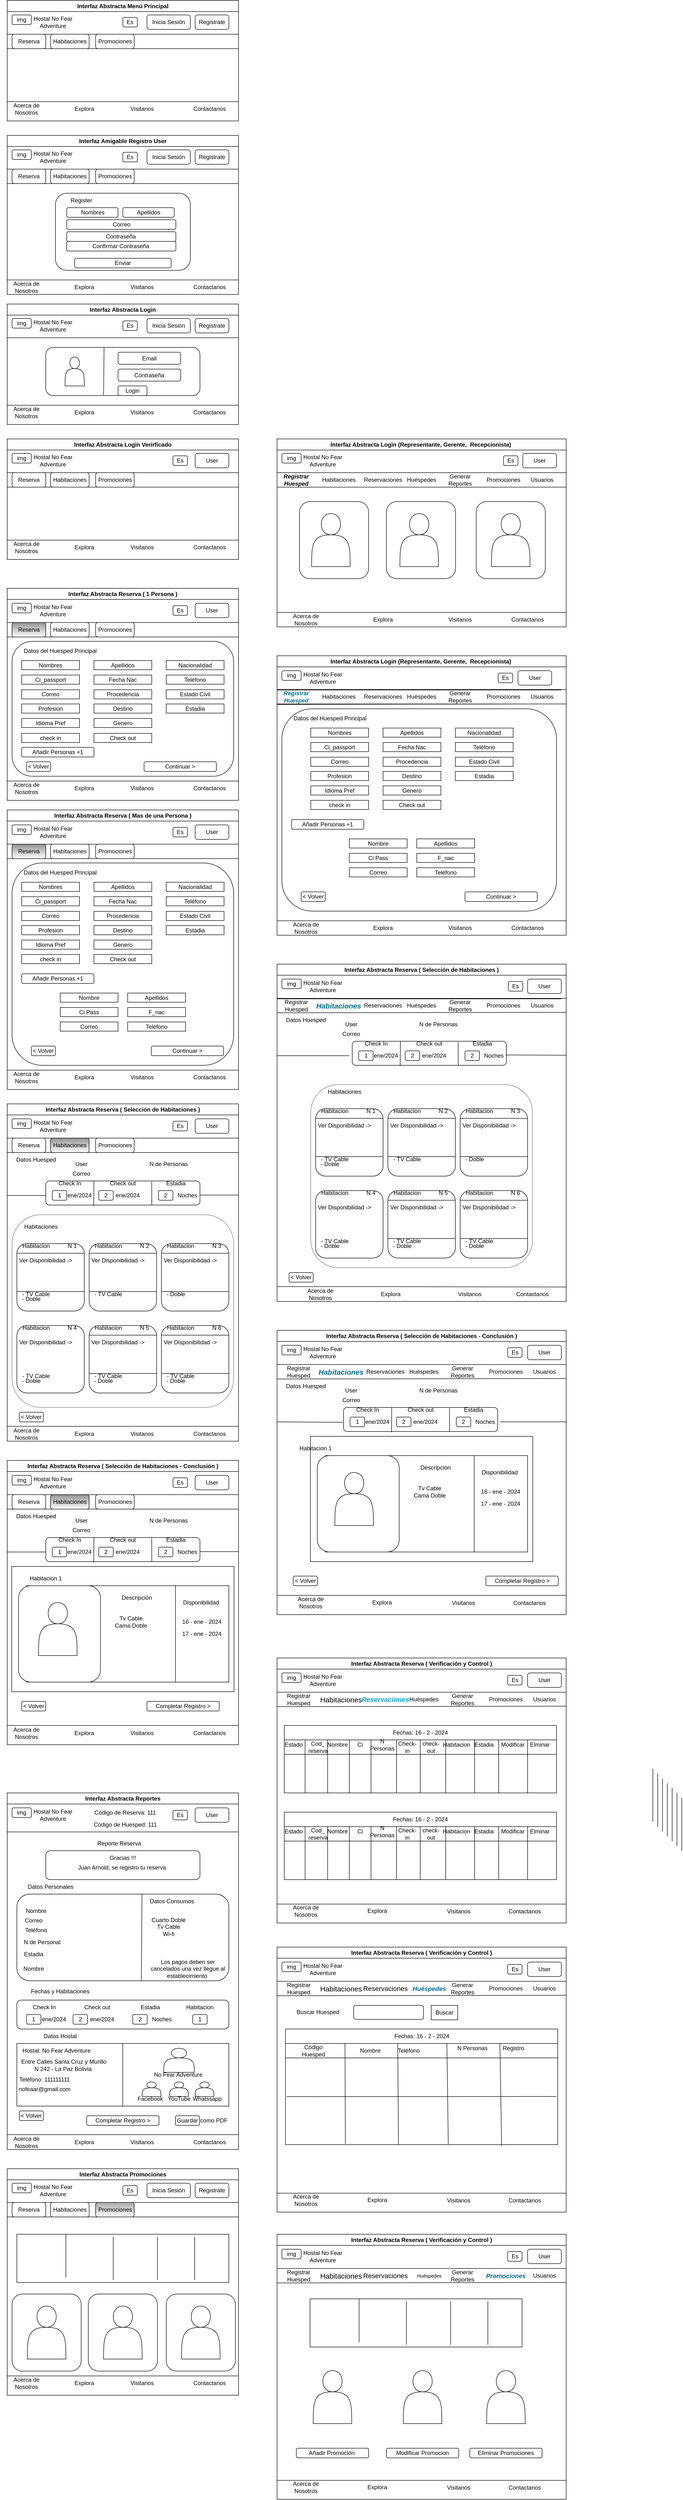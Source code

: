 <mxfile version="24.7.17">
  <diagram name="Página-1" id="Hns7MHLy3YL6MCj68ULh">
    <mxGraphModel dx="1908" dy="1294" grid="1" gridSize="10" guides="1" tooltips="1" connect="1" arrows="1" fold="1" page="1" pageScale="1" pageWidth="827" pageHeight="1169" math="0" shadow="0">
      <root>
        <mxCell id="0" />
        <mxCell id="1" parent="0" />
        <mxCell id="wUGm2H217QOp2pI1q1NX-1" value="Interfaz Abstracta Menú Principal" style="swimlane;whiteSpace=wrap;html=1;" parent="1" vertex="1">
          <mxGeometry x="40" y="40" width="480" height="250" as="geometry" />
        </mxCell>
        <mxCell id="wUGm2H217QOp2pI1q1NX-3" value="Acerca de Nosotros" style="text;html=1;align=center;verticalAlign=middle;whiteSpace=wrap;rounded=0;" parent="wUGm2H217QOp2pI1q1NX-1" vertex="1">
          <mxGeometry x="10" y="210" width="60" height="30" as="geometry" />
        </mxCell>
        <mxCell id="wUGm2H217QOp2pI1q1NX-4" value="Explora" style="text;html=1;align=center;verticalAlign=middle;whiteSpace=wrap;rounded=0;" parent="wUGm2H217QOp2pI1q1NX-1" vertex="1">
          <mxGeometry x="130" y="210" width="60" height="30" as="geometry" />
        </mxCell>
        <mxCell id="wUGm2H217QOp2pI1q1NX-5" value="Visitanos" style="text;html=1;align=center;verticalAlign=middle;whiteSpace=wrap;rounded=0;" parent="wUGm2H217QOp2pI1q1NX-1" vertex="1">
          <mxGeometry x="250" y="210" width="60" height="30" as="geometry" />
        </mxCell>
        <mxCell id="wUGm2H217QOp2pI1q1NX-6" value="Contactanos" style="text;html=1;align=center;verticalAlign=middle;whiteSpace=wrap;rounded=0;" parent="wUGm2H217QOp2pI1q1NX-1" vertex="1">
          <mxGeometry x="390" y="210" width="60" height="30" as="geometry" />
        </mxCell>
        <mxCell id="wUGm2H217QOp2pI1q1NX-8" value="Hostal No Fear Adventure" style="text;html=1;align=center;verticalAlign=middle;whiteSpace=wrap;rounded=0;" parent="wUGm2H217QOp2pI1q1NX-1" vertex="1">
          <mxGeometry x="40" y="30" width="110" height="30" as="geometry" />
        </mxCell>
        <mxCell id="wUGm2H217QOp2pI1q1NX-9" value="img" style="rounded=1;whiteSpace=wrap;html=1;" parent="wUGm2H217QOp2pI1q1NX-1" vertex="1">
          <mxGeometry x="10" y="30" width="40" height="20" as="geometry" />
        </mxCell>
        <mxCell id="wUGm2H217QOp2pI1q1NX-10" value="Es" style="rounded=1;whiteSpace=wrap;html=1;" parent="wUGm2H217QOp2pI1q1NX-1" vertex="1">
          <mxGeometry x="240" y="35" width="30" height="20" as="geometry" />
        </mxCell>
        <mxCell id="wUGm2H217QOp2pI1q1NX-11" value="Inicia Sesión" style="rounded=1;whiteSpace=wrap;html=1;" parent="wUGm2H217QOp2pI1q1NX-1" vertex="1">
          <mxGeometry x="290" y="30" width="90" height="30" as="geometry" />
        </mxCell>
        <mxCell id="wUGm2H217QOp2pI1q1NX-12" value="Registrate" style="rounded=1;whiteSpace=wrap;html=1;" parent="wUGm2H217QOp2pI1q1NX-1" vertex="1">
          <mxGeometry x="390" y="30" width="70" height="30" as="geometry" />
        </mxCell>
        <mxCell id="wUGm2H217QOp2pI1q1NX-7" value="" style="endArrow=none;html=1;rounded=0;" parent="wUGm2H217QOp2pI1q1NX-1" edge="1">
          <mxGeometry width="50" height="50" relative="1" as="geometry">
            <mxPoint y="70" as="sourcePoint" />
            <mxPoint x="480" y="70" as="targetPoint" />
          </mxGeometry>
        </mxCell>
        <mxCell id="wUGm2H217QOp2pI1q1NX-14" value="Reserva" style="rounded=1;whiteSpace=wrap;html=1;" parent="wUGm2H217QOp2pI1q1NX-1" vertex="1">
          <mxGeometry x="10" y="70" width="70" height="30" as="geometry" />
        </mxCell>
        <mxCell id="wUGm2H217QOp2pI1q1NX-15" value="Habitaciones" style="rounded=1;whiteSpace=wrap;html=1;" parent="wUGm2H217QOp2pI1q1NX-1" vertex="1">
          <mxGeometry x="90" y="70" width="80" height="30" as="geometry" />
        </mxCell>
        <mxCell id="wUGm2H217QOp2pI1q1NX-16" value="Promociones" style="rounded=1;whiteSpace=wrap;html=1;" parent="wUGm2H217QOp2pI1q1NX-1" vertex="1">
          <mxGeometry x="183.5" y="70" width="80" height="30" as="geometry" />
        </mxCell>
        <mxCell id="wUGm2H217QOp2pI1q1NX-2" value="" style="endArrow=none;html=1;rounded=0;" parent="1" edge="1">
          <mxGeometry width="50" height="50" relative="1" as="geometry">
            <mxPoint x="40" y="250" as="sourcePoint" />
            <mxPoint x="520" y="250" as="targetPoint" />
          </mxGeometry>
        </mxCell>
        <mxCell id="wUGm2H217QOp2pI1q1NX-13" value="" style="endArrow=none;html=1;rounded=0;" parent="1" edge="1">
          <mxGeometry width="50" height="50" relative="1" as="geometry">
            <mxPoint x="40" y="140" as="sourcePoint" />
            <mxPoint x="520" y="140" as="targetPoint" />
          </mxGeometry>
        </mxCell>
        <mxCell id="wUGm2H217QOp2pI1q1NX-27" value="Interfaz Abstracta Login" style="swimlane;whiteSpace=wrap;html=1;" parent="1" vertex="1">
          <mxGeometry x="40" y="670" width="480" height="250" as="geometry" />
        </mxCell>
        <mxCell id="wUGm2H217QOp2pI1q1NX-24" value="Registrate" style="rounded=1;whiteSpace=wrap;html=1;" parent="wUGm2H217QOp2pI1q1NX-27" vertex="1">
          <mxGeometry x="390" y="30" width="70" height="30" as="geometry" />
        </mxCell>
        <mxCell id="wUGm2H217QOp2pI1q1NX-23" value="Inicia Sesión" style="rounded=1;whiteSpace=wrap;html=1;" parent="wUGm2H217QOp2pI1q1NX-27" vertex="1">
          <mxGeometry x="290" y="30" width="90" height="30" as="geometry" />
        </mxCell>
        <mxCell id="wUGm2H217QOp2pI1q1NX-22" value="Es" style="rounded=1;whiteSpace=wrap;html=1;" parent="wUGm2H217QOp2pI1q1NX-27" vertex="1">
          <mxGeometry x="240" y="35" width="30" height="20" as="geometry" />
        </mxCell>
        <mxCell id="wUGm2H217QOp2pI1q1NX-20" value="Hostal No Fear Adventure" style="text;html=1;align=center;verticalAlign=middle;whiteSpace=wrap;rounded=0;" parent="wUGm2H217QOp2pI1q1NX-27" vertex="1">
          <mxGeometry x="40" y="30" width="110" height="30" as="geometry" />
        </mxCell>
        <mxCell id="wUGm2H217QOp2pI1q1NX-21" value="img" style="rounded=1;whiteSpace=wrap;html=1;" parent="wUGm2H217QOp2pI1q1NX-27" vertex="1">
          <mxGeometry x="10" y="30" width="40" height="20" as="geometry" />
        </mxCell>
        <mxCell id="wUGm2H217QOp2pI1q1NX-28" value="" style="endArrow=none;html=1;rounded=0;" parent="wUGm2H217QOp2pI1q1NX-27" edge="1">
          <mxGeometry width="50" height="50" relative="1" as="geometry">
            <mxPoint y="70" as="sourcePoint" />
            <mxPoint x="480" y="70" as="targetPoint" />
          </mxGeometry>
        </mxCell>
        <mxCell id="wUGm2H217QOp2pI1q1NX-29" value="Acerca de Nosotros" style="text;html=1;align=center;verticalAlign=middle;whiteSpace=wrap;rounded=0;" parent="wUGm2H217QOp2pI1q1NX-27" vertex="1">
          <mxGeometry x="10" y="210" width="60" height="30" as="geometry" />
        </mxCell>
        <mxCell id="wUGm2H217QOp2pI1q1NX-30" value="Explora" style="text;html=1;align=center;verticalAlign=middle;whiteSpace=wrap;rounded=0;" parent="wUGm2H217QOp2pI1q1NX-27" vertex="1">
          <mxGeometry x="130" y="210" width="60" height="30" as="geometry" />
        </mxCell>
        <mxCell id="wUGm2H217QOp2pI1q1NX-31" value="Visitanos" style="text;html=1;align=center;verticalAlign=middle;whiteSpace=wrap;rounded=0;" parent="wUGm2H217QOp2pI1q1NX-27" vertex="1">
          <mxGeometry x="250" y="210" width="60" height="30" as="geometry" />
        </mxCell>
        <mxCell id="wUGm2H217QOp2pI1q1NX-32" value="Contactanos" style="text;html=1;align=center;verticalAlign=middle;whiteSpace=wrap;rounded=0;" parent="wUGm2H217QOp2pI1q1NX-27" vertex="1">
          <mxGeometry x="390" y="210" width="60" height="30" as="geometry" />
        </mxCell>
        <mxCell id="wUGm2H217QOp2pI1q1NX-33" value="" style="endArrow=none;html=1;rounded=0;" parent="wUGm2H217QOp2pI1q1NX-27" edge="1">
          <mxGeometry width="50" height="50" relative="1" as="geometry">
            <mxPoint y="210" as="sourcePoint" />
            <mxPoint x="480" y="210" as="targetPoint" />
          </mxGeometry>
        </mxCell>
        <mxCell id="wUGm2H217QOp2pI1q1NX-34" value="" style="rounded=1;whiteSpace=wrap;html=1;" parent="wUGm2H217QOp2pI1q1NX-27" vertex="1">
          <mxGeometry x="80" y="90" width="320" height="100" as="geometry" />
        </mxCell>
        <mxCell id="wUGm2H217QOp2pI1q1NX-35" value="" style="endArrow=none;html=1;rounded=0;entryX=0.455;entryY=0.025;entryDx=0;entryDy=0;entryPerimeter=0;exitX=0.452;exitY=1.016;exitDx=0;exitDy=0;exitPerimeter=0;" parent="wUGm2H217QOp2pI1q1NX-27" edge="1">
          <mxGeometry width="50" height="50" relative="1" as="geometry">
            <mxPoint x="200" y="189.1" as="sourcePoint" />
            <mxPoint x="200.96" y="90" as="targetPoint" />
          </mxGeometry>
        </mxCell>
        <mxCell id="wUGm2H217QOp2pI1q1NX-36" value="" style="shape=actor;whiteSpace=wrap;html=1;" parent="wUGm2H217QOp2pI1q1NX-27" vertex="1">
          <mxGeometry x="120" y="110" width="40" height="60" as="geometry" />
        </mxCell>
        <mxCell id="wUGm2H217QOp2pI1q1NX-37" value="Email" style="rounded=1;whiteSpace=wrap;html=1;" parent="wUGm2H217QOp2pI1q1NX-27" vertex="1">
          <mxGeometry x="230" y="100" width="130" height="25" as="geometry" />
        </mxCell>
        <mxCell id="wUGm2H217QOp2pI1q1NX-38" value="Contraseña" style="rounded=1;whiteSpace=wrap;html=1;" parent="wUGm2H217QOp2pI1q1NX-27" vertex="1">
          <mxGeometry x="230" y="135" width="130" height="25" as="geometry" />
        </mxCell>
        <mxCell id="wUGm2H217QOp2pI1q1NX-39" value="Login" style="rounded=1;whiteSpace=wrap;html=1;" parent="wUGm2H217QOp2pI1q1NX-27" vertex="1">
          <mxGeometry x="230" y="170" width="60" height="20" as="geometry" />
        </mxCell>
        <mxCell id="wUGm2H217QOp2pI1q1NX-40" value="Interfaz Abstracta Login Verirficado" style="swimlane;whiteSpace=wrap;html=1;" parent="1" vertex="1">
          <mxGeometry x="40" y="950" width="480" height="250" as="geometry" />
        </mxCell>
        <mxCell id="wUGm2H217QOp2pI1q1NX-42" value="Acerca de Nosotros" style="text;html=1;align=center;verticalAlign=middle;whiteSpace=wrap;rounded=0;" parent="wUGm2H217QOp2pI1q1NX-40" vertex="1">
          <mxGeometry x="10" y="210" width="60" height="30" as="geometry" />
        </mxCell>
        <mxCell id="wUGm2H217QOp2pI1q1NX-43" value="Explora" style="text;html=1;align=center;verticalAlign=middle;whiteSpace=wrap;rounded=0;" parent="wUGm2H217QOp2pI1q1NX-40" vertex="1">
          <mxGeometry x="130" y="210" width="60" height="30" as="geometry" />
        </mxCell>
        <mxCell id="wUGm2H217QOp2pI1q1NX-44" value="Visitanos" style="text;html=1;align=center;verticalAlign=middle;whiteSpace=wrap;rounded=0;" parent="wUGm2H217QOp2pI1q1NX-40" vertex="1">
          <mxGeometry x="250" y="210" width="60" height="30" as="geometry" />
        </mxCell>
        <mxCell id="wUGm2H217QOp2pI1q1NX-45" value="Contactanos" style="text;html=1;align=center;verticalAlign=middle;whiteSpace=wrap;rounded=0;" parent="wUGm2H217QOp2pI1q1NX-40" vertex="1">
          <mxGeometry x="390" y="210" width="60" height="30" as="geometry" />
        </mxCell>
        <mxCell id="wUGm2H217QOp2pI1q1NX-46" value="Hostal No Fear Adventure" style="text;html=1;align=center;verticalAlign=middle;whiteSpace=wrap;rounded=0;" parent="wUGm2H217QOp2pI1q1NX-40" vertex="1">
          <mxGeometry x="40" y="30" width="110" height="30" as="geometry" />
        </mxCell>
        <mxCell id="wUGm2H217QOp2pI1q1NX-47" value="img" style="rounded=1;whiteSpace=wrap;html=1;" parent="wUGm2H217QOp2pI1q1NX-40" vertex="1">
          <mxGeometry x="10" y="30" width="40" height="20" as="geometry" />
        </mxCell>
        <mxCell id="wUGm2H217QOp2pI1q1NX-48" value="Es" style="rounded=1;whiteSpace=wrap;html=1;" parent="wUGm2H217QOp2pI1q1NX-40" vertex="1">
          <mxGeometry x="344" y="35" width="30" height="20" as="geometry" />
        </mxCell>
        <mxCell id="wUGm2H217QOp2pI1q1NX-50" value="User" style="rounded=1;whiteSpace=wrap;html=1;" parent="wUGm2H217QOp2pI1q1NX-40" vertex="1">
          <mxGeometry x="390" y="30" width="70" height="30" as="geometry" />
        </mxCell>
        <mxCell id="wUGm2H217QOp2pI1q1NX-51" value="" style="endArrow=none;html=1;rounded=0;" parent="wUGm2H217QOp2pI1q1NX-40" edge="1">
          <mxGeometry width="50" height="50" relative="1" as="geometry">
            <mxPoint y="70" as="sourcePoint" />
            <mxPoint x="480" y="70" as="targetPoint" />
          </mxGeometry>
        </mxCell>
        <mxCell id="wUGm2H217QOp2pI1q1NX-52" value="Reserva" style="rounded=1;whiteSpace=wrap;html=1;" parent="wUGm2H217QOp2pI1q1NX-40" vertex="1">
          <mxGeometry x="10" y="70" width="70" height="30" as="geometry" />
        </mxCell>
        <mxCell id="wUGm2H217QOp2pI1q1NX-53" value="Habitaciones" style="rounded=1;whiteSpace=wrap;html=1;" parent="wUGm2H217QOp2pI1q1NX-40" vertex="1">
          <mxGeometry x="90" y="70" width="80" height="30" as="geometry" />
        </mxCell>
        <mxCell id="wUGm2H217QOp2pI1q1NX-54" value="Promociones" style="rounded=1;whiteSpace=wrap;html=1;" parent="wUGm2H217QOp2pI1q1NX-40" vertex="1">
          <mxGeometry x="183.5" y="70" width="80" height="30" as="geometry" />
        </mxCell>
        <mxCell id="wUGm2H217QOp2pI1q1NX-55" value="" style="endArrow=none;html=1;rounded=0;" parent="wUGm2H217QOp2pI1q1NX-40" edge="1">
          <mxGeometry width="50" height="50" relative="1" as="geometry">
            <mxPoint y="210" as="sourcePoint" />
            <mxPoint x="480" y="210" as="targetPoint" />
          </mxGeometry>
        </mxCell>
        <mxCell id="wUGm2H217QOp2pI1q1NX-56" value="" style="endArrow=none;html=1;rounded=0;" parent="wUGm2H217QOp2pI1q1NX-40" edge="1">
          <mxGeometry width="50" height="50" relative="1" as="geometry">
            <mxPoint y="100" as="sourcePoint" />
            <mxPoint x="480" y="100" as="targetPoint" />
          </mxGeometry>
        </mxCell>
        <mxCell id="wUGm2H217QOp2pI1q1NX-61" value="Interfaz Abstracta Reserva ( 1 Persona )" style="swimlane;whiteSpace=wrap;html=1;" parent="1" vertex="1">
          <mxGeometry x="40" y="1260" width="480" height="440" as="geometry" />
        </mxCell>
        <mxCell id="wUGm2H217QOp2pI1q1NX-66" value="Hostal No Fear Adventure" style="text;html=1;align=center;verticalAlign=middle;whiteSpace=wrap;rounded=0;" parent="wUGm2H217QOp2pI1q1NX-61" vertex="1">
          <mxGeometry x="40" y="31" width="110" height="30" as="geometry" />
        </mxCell>
        <mxCell id="wUGm2H217QOp2pI1q1NX-67" value="img" style="rounded=1;whiteSpace=wrap;html=1;" parent="wUGm2H217QOp2pI1q1NX-61" vertex="1">
          <mxGeometry x="10" y="31" width="40" height="20" as="geometry" />
        </mxCell>
        <mxCell id="wUGm2H217QOp2pI1q1NX-68" value="Es" style="rounded=1;whiteSpace=wrap;html=1;" parent="wUGm2H217QOp2pI1q1NX-61" vertex="1">
          <mxGeometry x="344" y="36" width="30" height="20" as="geometry" />
        </mxCell>
        <mxCell id="wUGm2H217QOp2pI1q1NX-69" value="User" style="rounded=1;whiteSpace=wrap;html=1;" parent="wUGm2H217QOp2pI1q1NX-61" vertex="1">
          <mxGeometry x="390" y="31" width="70" height="30" as="geometry" />
        </mxCell>
        <mxCell id="wUGm2H217QOp2pI1q1NX-70" value="" style="endArrow=none;html=1;rounded=0;" parent="wUGm2H217QOp2pI1q1NX-61" edge="1">
          <mxGeometry width="50" height="50" relative="1" as="geometry">
            <mxPoint y="71" as="sourcePoint" />
            <mxPoint x="480" y="71" as="targetPoint" />
          </mxGeometry>
        </mxCell>
        <mxCell id="wUGm2H217QOp2pI1q1NX-71" value="Reserva" style="rounded=1;whiteSpace=wrap;html=1;gradientColor=#929292;gradientDirection=north;" parent="wUGm2H217QOp2pI1q1NX-61" vertex="1">
          <mxGeometry x="10" y="71" width="70" height="30" as="geometry" />
        </mxCell>
        <mxCell id="wUGm2H217QOp2pI1q1NX-72" value="Habitaciones" style="rounded=1;whiteSpace=wrap;html=1;" parent="wUGm2H217QOp2pI1q1NX-61" vertex="1">
          <mxGeometry x="90" y="71" width="80" height="30" as="geometry" />
        </mxCell>
        <mxCell id="wUGm2H217QOp2pI1q1NX-73" value="Promociones" style="rounded=1;whiteSpace=wrap;html=1;" parent="wUGm2H217QOp2pI1q1NX-61" vertex="1">
          <mxGeometry x="183.5" y="71" width="80" height="30" as="geometry" />
        </mxCell>
        <mxCell id="wUGm2H217QOp2pI1q1NX-75" value="" style="endArrow=none;html=1;rounded=0;" parent="wUGm2H217QOp2pI1q1NX-61" edge="1">
          <mxGeometry width="50" height="50" relative="1" as="geometry">
            <mxPoint y="101" as="sourcePoint" />
            <mxPoint x="480" y="101" as="targetPoint" />
          </mxGeometry>
        </mxCell>
        <mxCell id="wUGm2H217QOp2pI1q1NX-117" value="" style="rounded=1;whiteSpace=wrap;html=1;" parent="wUGm2H217QOp2pI1q1NX-61" vertex="1">
          <mxGeometry x="10" y="110" width="460" height="280" as="geometry" />
        </mxCell>
        <mxCell id="wUGm2H217QOp2pI1q1NX-118" value="Datos del Huesped Principal" style="text;html=1;align=center;verticalAlign=middle;whiteSpace=wrap;rounded=0;" parent="wUGm2H217QOp2pI1q1NX-61" vertex="1">
          <mxGeometry x="20" y="120" width="180" height="19" as="geometry" />
        </mxCell>
        <mxCell id="wUGm2H217QOp2pI1q1NX-119" value="Nombres" style="rounded=0;whiteSpace=wrap;html=1;" parent="wUGm2H217QOp2pI1q1NX-61" vertex="1">
          <mxGeometry x="30" y="150" width="120" height="19" as="geometry" />
        </mxCell>
        <mxCell id="wUGm2H217QOp2pI1q1NX-120" value="Apellidos" style="rounded=0;whiteSpace=wrap;html=1;" parent="wUGm2H217QOp2pI1q1NX-61" vertex="1">
          <mxGeometry x="180" y="150" width="120" height="19" as="geometry" />
        </mxCell>
        <mxCell id="wUGm2H217QOp2pI1q1NX-121" value="Nacionalidad" style="rounded=0;whiteSpace=wrap;html=1;" parent="wUGm2H217QOp2pI1q1NX-61" vertex="1">
          <mxGeometry x="330" y="150" width="120" height="19" as="geometry" />
        </mxCell>
        <mxCell id="wUGm2H217QOp2pI1q1NX-128" value="Ci_passport" style="rounded=0;whiteSpace=wrap;html=1;" parent="wUGm2H217QOp2pI1q1NX-61" vertex="1">
          <mxGeometry x="30" y="180" width="120" height="19" as="geometry" />
        </mxCell>
        <mxCell id="wUGm2H217QOp2pI1q1NX-129" value="Fecha Nac" style="rounded=0;whiteSpace=wrap;html=1;" parent="wUGm2H217QOp2pI1q1NX-61" vertex="1">
          <mxGeometry x="180" y="180" width="120" height="19" as="geometry" />
        </mxCell>
        <mxCell id="wUGm2H217QOp2pI1q1NX-130" value="Teléfono" style="rounded=0;whiteSpace=wrap;html=1;" parent="wUGm2H217QOp2pI1q1NX-61" vertex="1">
          <mxGeometry x="330" y="180" width="120" height="19" as="geometry" />
        </mxCell>
        <mxCell id="wUGm2H217QOp2pI1q1NX-131" value="Correo" style="rounded=0;whiteSpace=wrap;html=1;" parent="wUGm2H217QOp2pI1q1NX-61" vertex="1">
          <mxGeometry x="30" y="210.5" width="120" height="19" as="geometry" />
        </mxCell>
        <mxCell id="wUGm2H217QOp2pI1q1NX-132" value="Procedencia" style="rounded=0;whiteSpace=wrap;html=1;" parent="wUGm2H217QOp2pI1q1NX-61" vertex="1">
          <mxGeometry x="180" y="210.5" width="120" height="19" as="geometry" />
        </mxCell>
        <mxCell id="wUGm2H217QOp2pI1q1NX-133" value="Estado Civil" style="rounded=0;whiteSpace=wrap;html=1;" parent="wUGm2H217QOp2pI1q1NX-61" vertex="1">
          <mxGeometry x="330" y="210.5" width="120" height="19" as="geometry" />
        </mxCell>
        <mxCell id="wUGm2H217QOp2pI1q1NX-134" value="Profesion" style="rounded=0;whiteSpace=wrap;html=1;" parent="wUGm2H217QOp2pI1q1NX-61" vertex="1">
          <mxGeometry x="30" y="240" width="120" height="19" as="geometry" />
        </mxCell>
        <mxCell id="wUGm2H217QOp2pI1q1NX-135" value="Destino" style="rounded=0;whiteSpace=wrap;html=1;" parent="wUGm2H217QOp2pI1q1NX-61" vertex="1">
          <mxGeometry x="180" y="240" width="120" height="19" as="geometry" />
        </mxCell>
        <mxCell id="wUGm2H217QOp2pI1q1NX-136" value="Estadi&lt;span style=&quot;white-space: pre;&quot;&gt;a&lt;/span&gt;" style="rounded=0;whiteSpace=wrap;html=1;" parent="wUGm2H217QOp2pI1q1NX-61" vertex="1">
          <mxGeometry x="330" y="240" width="120" height="19" as="geometry" />
        </mxCell>
        <mxCell id="wUGm2H217QOp2pI1q1NX-137" value="Idioma Pref" style="rounded=0;whiteSpace=wrap;html=1;" parent="wUGm2H217QOp2pI1q1NX-61" vertex="1">
          <mxGeometry x="30" y="270" width="120" height="19" as="geometry" />
        </mxCell>
        <mxCell id="wUGm2H217QOp2pI1q1NX-138" value="Genero" style="rounded=0;whiteSpace=wrap;html=1;" parent="wUGm2H217QOp2pI1q1NX-61" vertex="1">
          <mxGeometry x="180" y="270" width="120" height="19" as="geometry" />
        </mxCell>
        <mxCell id="wUGm2H217QOp2pI1q1NX-141" value="&amp;lt; Volver" style="rounded=1;whiteSpace=wrap;html=1;" parent="wUGm2H217QOp2pI1q1NX-61" vertex="1">
          <mxGeometry x="40" y="360" width="50" height="20" as="geometry" />
        </mxCell>
        <mxCell id="wUGm2H217QOp2pI1q1NX-142" value="Añadir Personas +1" style="rounded=1;whiteSpace=wrap;html=1;" parent="wUGm2H217QOp2pI1q1NX-61" vertex="1">
          <mxGeometry x="30" y="330" width="150" height="20" as="geometry" />
        </mxCell>
        <mxCell id="wUGm2H217QOp2pI1q1NX-143" value="Continuar &amp;gt;" style="rounded=1;whiteSpace=wrap;html=1;" parent="wUGm2H217QOp2pI1q1NX-61" vertex="1">
          <mxGeometry x="284" y="360" width="150" height="20" as="geometry" />
        </mxCell>
        <mxCell id="wUGm2H217QOp2pI1q1NX-63" value="Explora" style="text;html=1;align=center;verticalAlign=middle;whiteSpace=wrap;rounded=0;" parent="wUGm2H217QOp2pI1q1NX-61" vertex="1">
          <mxGeometry x="130" y="400" width="60" height="30" as="geometry" />
        </mxCell>
        <mxCell id="wUGm2H217QOp2pI1q1NX-64" value="Visitanos" style="text;html=1;align=center;verticalAlign=middle;whiteSpace=wrap;rounded=0;" parent="wUGm2H217QOp2pI1q1NX-61" vertex="1">
          <mxGeometry x="250" y="400" width="60" height="30" as="geometry" />
        </mxCell>
        <mxCell id="wUGm2H217QOp2pI1q1NX-65" value="Contactanos" style="text;html=1;align=center;verticalAlign=middle;whiteSpace=wrap;rounded=0;" parent="wUGm2H217QOp2pI1q1NX-61" vertex="1">
          <mxGeometry x="390" y="400" width="60" height="30" as="geometry" />
        </mxCell>
        <mxCell id="wUGm2H217QOp2pI1q1NX-62" value="Acerca de Nosotros" style="text;html=1;align=center;verticalAlign=middle;whiteSpace=wrap;rounded=0;" parent="wUGm2H217QOp2pI1q1NX-61" vertex="1">
          <mxGeometry x="10" y="400" width="60" height="30" as="geometry" />
        </mxCell>
        <mxCell id="wUGm2H217QOp2pI1q1NX-74" value="" style="endArrow=none;html=1;rounded=0;" parent="wUGm2H217QOp2pI1q1NX-61" edge="1">
          <mxGeometry width="50" height="50" relative="1" as="geometry">
            <mxPoint y="400" as="sourcePoint" />
            <mxPoint x="480" y="400" as="targetPoint" />
          </mxGeometry>
        </mxCell>
        <mxCell id="wUGm2H217QOp2pI1q1NX-181" value="check in" style="rounded=0;whiteSpace=wrap;html=1;" parent="wUGm2H217QOp2pI1q1NX-61" vertex="1">
          <mxGeometry x="30" y="301" width="120" height="19" as="geometry" />
        </mxCell>
        <mxCell id="wUGm2H217QOp2pI1q1NX-182" value="Check out" style="rounded=0;whiteSpace=wrap;html=1;" parent="wUGm2H217QOp2pI1q1NX-61" vertex="1">
          <mxGeometry x="180" y="301" width="120" height="19" as="geometry" />
        </mxCell>
        <mxCell id="wUGm2H217QOp2pI1q1NX-90" value="Interfaz Amigable Registro User" style="swimlane;whiteSpace=wrap;html=1;" parent="1" vertex="1">
          <mxGeometry x="40" y="320" width="480" height="330" as="geometry" />
        </mxCell>
        <mxCell id="wUGm2H217QOp2pI1q1NX-91" value="Acerca de Nosotros" style="text;html=1;align=center;verticalAlign=middle;whiteSpace=wrap;rounded=0;" parent="wUGm2H217QOp2pI1q1NX-90" vertex="1">
          <mxGeometry x="10" y="300" width="60" height="30" as="geometry" />
        </mxCell>
        <mxCell id="wUGm2H217QOp2pI1q1NX-92" value="Explora" style="text;html=1;align=center;verticalAlign=middle;whiteSpace=wrap;rounded=0;" parent="wUGm2H217QOp2pI1q1NX-90" vertex="1">
          <mxGeometry x="130" y="300" width="60" height="30" as="geometry" />
        </mxCell>
        <mxCell id="wUGm2H217QOp2pI1q1NX-93" value="Visitanos" style="text;html=1;align=center;verticalAlign=middle;whiteSpace=wrap;rounded=0;" parent="wUGm2H217QOp2pI1q1NX-90" vertex="1">
          <mxGeometry x="250" y="300" width="60" height="30" as="geometry" />
        </mxCell>
        <mxCell id="wUGm2H217QOp2pI1q1NX-94" value="Contactanos" style="text;html=1;align=center;verticalAlign=middle;whiteSpace=wrap;rounded=0;" parent="wUGm2H217QOp2pI1q1NX-90" vertex="1">
          <mxGeometry x="390" y="300" width="60" height="30" as="geometry" />
        </mxCell>
        <mxCell id="wUGm2H217QOp2pI1q1NX-95" value="Hostal No Fear Adventure" style="text;html=1;align=center;verticalAlign=middle;whiteSpace=wrap;rounded=0;" parent="wUGm2H217QOp2pI1q1NX-90" vertex="1">
          <mxGeometry x="40" y="30" width="110" height="30" as="geometry" />
        </mxCell>
        <mxCell id="wUGm2H217QOp2pI1q1NX-96" value="img" style="rounded=1;whiteSpace=wrap;html=1;" parent="wUGm2H217QOp2pI1q1NX-90" vertex="1">
          <mxGeometry x="10" y="30" width="40" height="20" as="geometry" />
        </mxCell>
        <mxCell id="wUGm2H217QOp2pI1q1NX-97" value="Es" style="rounded=1;whiteSpace=wrap;html=1;" parent="wUGm2H217QOp2pI1q1NX-90" vertex="1">
          <mxGeometry x="240" y="35" width="30" height="20" as="geometry" />
        </mxCell>
        <mxCell id="wUGm2H217QOp2pI1q1NX-98" value="Inicia Sesión" style="rounded=1;whiteSpace=wrap;html=1;" parent="wUGm2H217QOp2pI1q1NX-90" vertex="1">
          <mxGeometry x="290" y="30" width="90" height="30" as="geometry" />
        </mxCell>
        <mxCell id="wUGm2H217QOp2pI1q1NX-99" value="Registrate" style="rounded=1;whiteSpace=wrap;html=1;" parent="wUGm2H217QOp2pI1q1NX-90" vertex="1">
          <mxGeometry x="390" y="30" width="70" height="30" as="geometry" />
        </mxCell>
        <mxCell id="wUGm2H217QOp2pI1q1NX-100" value="" style="endArrow=none;html=1;rounded=0;" parent="wUGm2H217QOp2pI1q1NX-90" edge="1">
          <mxGeometry width="50" height="50" relative="1" as="geometry">
            <mxPoint y="70" as="sourcePoint" />
            <mxPoint x="480" y="70" as="targetPoint" />
          </mxGeometry>
        </mxCell>
        <mxCell id="wUGm2H217QOp2pI1q1NX-101" value="Reserva" style="rounded=1;whiteSpace=wrap;html=1;" parent="wUGm2H217QOp2pI1q1NX-90" vertex="1">
          <mxGeometry x="10" y="70" width="70" height="30" as="geometry" />
        </mxCell>
        <mxCell id="wUGm2H217QOp2pI1q1NX-102" value="Habitaciones" style="rounded=1;whiteSpace=wrap;html=1;" parent="wUGm2H217QOp2pI1q1NX-90" vertex="1">
          <mxGeometry x="90" y="70" width="80" height="30" as="geometry" />
        </mxCell>
        <mxCell id="wUGm2H217QOp2pI1q1NX-103" value="Promociones" style="rounded=1;whiteSpace=wrap;html=1;" parent="wUGm2H217QOp2pI1q1NX-90" vertex="1">
          <mxGeometry x="183.5" y="70" width="80" height="30" as="geometry" />
        </mxCell>
        <mxCell id="wUGm2H217QOp2pI1q1NX-104" value="" style="endArrow=none;html=1;rounded=0;" parent="wUGm2H217QOp2pI1q1NX-90" edge="1">
          <mxGeometry width="50" height="50" relative="1" as="geometry">
            <mxPoint y="300" as="sourcePoint" />
            <mxPoint x="480" y="300" as="targetPoint" />
          </mxGeometry>
        </mxCell>
        <mxCell id="wUGm2H217QOp2pI1q1NX-105" value="" style="endArrow=none;html=1;rounded=0;" parent="wUGm2H217QOp2pI1q1NX-90" edge="1">
          <mxGeometry width="50" height="50" relative="1" as="geometry">
            <mxPoint y="100" as="sourcePoint" />
            <mxPoint x="480" y="100" as="targetPoint" />
          </mxGeometry>
        </mxCell>
        <mxCell id="wUGm2H217QOp2pI1q1NX-106" value="" style="rounded=1;whiteSpace=wrap;html=1;" parent="wUGm2H217QOp2pI1q1NX-90" vertex="1">
          <mxGeometry x="100" y="120" width="280" height="160" as="geometry" />
        </mxCell>
        <mxCell id="wUGm2H217QOp2pI1q1NX-107" value="Register" style="text;html=1;align=center;verticalAlign=middle;whiteSpace=wrap;rounded=0;" parent="wUGm2H217QOp2pI1q1NX-90" vertex="1">
          <mxGeometry x="123.5" y="120" width="60" height="30" as="geometry" />
        </mxCell>
        <mxCell id="wUGm2H217QOp2pI1q1NX-108" value="Nombres" style="rounded=1;whiteSpace=wrap;html=1;" parent="wUGm2H217QOp2pI1q1NX-90" vertex="1">
          <mxGeometry x="123.5" y="150" width="106.5" height="20" as="geometry" />
        </mxCell>
        <mxCell id="wUGm2H217QOp2pI1q1NX-109" value="Apellidos" style="rounded=1;whiteSpace=wrap;html=1;" parent="wUGm2H217QOp2pI1q1NX-90" vertex="1">
          <mxGeometry x="240" y="150" width="106.5" height="20" as="geometry" />
        </mxCell>
        <mxCell id="wUGm2H217QOp2pI1q1NX-110" value="Correo" style="rounded=1;whiteSpace=wrap;html=1;" parent="wUGm2H217QOp2pI1q1NX-90" vertex="1">
          <mxGeometry x="123.5" y="175" width="226.5" height="20" as="geometry" />
        </mxCell>
        <mxCell id="wUGm2H217QOp2pI1q1NX-111" value="Contraseña&amp;nbsp;" style="rounded=1;whiteSpace=wrap;html=1;" parent="wUGm2H217QOp2pI1q1NX-90" vertex="1">
          <mxGeometry x="123.5" y="200" width="226.5" height="20" as="geometry" />
        </mxCell>
        <mxCell id="wUGm2H217QOp2pI1q1NX-112" value="Confirmar Contraseña&amp;nbsp;" style="rounded=1;whiteSpace=wrap;html=1;" parent="wUGm2H217QOp2pI1q1NX-90" vertex="1">
          <mxGeometry x="123.5" y="220" width="226.5" height="20" as="geometry" />
        </mxCell>
        <mxCell id="wUGm2H217QOp2pI1q1NX-114" value="Enviar" style="rounded=1;whiteSpace=wrap;html=1;" parent="wUGm2H217QOp2pI1q1NX-90" vertex="1">
          <mxGeometry x="140" y="255" width="200" height="20" as="geometry" />
        </mxCell>
        <mxCell id="wUGm2H217QOp2pI1q1NX-144" value="Interfaz Abstracta Reserva ( Mas de una Persona )" style="swimlane;whiteSpace=wrap;html=1;" parent="1" vertex="1">
          <mxGeometry x="40" y="1720" width="480" height="580" as="geometry" />
        </mxCell>
        <mxCell id="wUGm2H217QOp2pI1q1NX-145" value="Hostal No Fear Adventure" style="text;html=1;align=center;verticalAlign=middle;whiteSpace=wrap;rounded=0;" parent="wUGm2H217QOp2pI1q1NX-144" vertex="1">
          <mxGeometry x="40" y="31" width="110" height="30" as="geometry" />
        </mxCell>
        <mxCell id="wUGm2H217QOp2pI1q1NX-146" value="img" style="rounded=1;whiteSpace=wrap;html=1;" parent="wUGm2H217QOp2pI1q1NX-144" vertex="1">
          <mxGeometry x="10" y="31" width="40" height="20" as="geometry" />
        </mxCell>
        <mxCell id="wUGm2H217QOp2pI1q1NX-147" value="Es" style="rounded=1;whiteSpace=wrap;html=1;" parent="wUGm2H217QOp2pI1q1NX-144" vertex="1">
          <mxGeometry x="344" y="36" width="30" height="20" as="geometry" />
        </mxCell>
        <mxCell id="wUGm2H217QOp2pI1q1NX-148" value="User" style="rounded=1;whiteSpace=wrap;html=1;" parent="wUGm2H217QOp2pI1q1NX-144" vertex="1">
          <mxGeometry x="390" y="31" width="70" height="30" as="geometry" />
        </mxCell>
        <mxCell id="wUGm2H217QOp2pI1q1NX-149" value="" style="endArrow=none;html=1;rounded=0;" parent="wUGm2H217QOp2pI1q1NX-144" edge="1">
          <mxGeometry width="50" height="50" relative="1" as="geometry">
            <mxPoint y="71" as="sourcePoint" />
            <mxPoint x="480" y="71" as="targetPoint" />
          </mxGeometry>
        </mxCell>
        <mxCell id="wUGm2H217QOp2pI1q1NX-150" value="Reserva" style="rounded=1;whiteSpace=wrap;html=1;gradientColor=#929292;gradientDirection=north;" parent="wUGm2H217QOp2pI1q1NX-144" vertex="1">
          <mxGeometry x="10" y="71" width="70" height="30" as="geometry" />
        </mxCell>
        <mxCell id="wUGm2H217QOp2pI1q1NX-151" value="Habitaciones" style="rounded=1;whiteSpace=wrap;html=1;" parent="wUGm2H217QOp2pI1q1NX-144" vertex="1">
          <mxGeometry x="90" y="71" width="80" height="30" as="geometry" />
        </mxCell>
        <mxCell id="wUGm2H217QOp2pI1q1NX-152" value="Promociones" style="rounded=1;whiteSpace=wrap;html=1;" parent="wUGm2H217QOp2pI1q1NX-144" vertex="1">
          <mxGeometry x="183.5" y="71" width="80" height="30" as="geometry" />
        </mxCell>
        <mxCell id="wUGm2H217QOp2pI1q1NX-153" value="" style="endArrow=none;html=1;rounded=0;" parent="wUGm2H217QOp2pI1q1NX-144" edge="1">
          <mxGeometry width="50" height="50" relative="1" as="geometry">
            <mxPoint y="101" as="sourcePoint" />
            <mxPoint x="480" y="101" as="targetPoint" />
          </mxGeometry>
        </mxCell>
        <mxCell id="wUGm2H217QOp2pI1q1NX-154" value="" style="rounded=1;whiteSpace=wrap;html=1;" parent="wUGm2H217QOp2pI1q1NX-144" vertex="1">
          <mxGeometry x="10" y="110" width="460" height="420" as="geometry" />
        </mxCell>
        <mxCell id="wUGm2H217QOp2pI1q1NX-155" value="Datos del Huesped Principal" style="text;html=1;align=center;verticalAlign=middle;whiteSpace=wrap;rounded=0;" parent="wUGm2H217QOp2pI1q1NX-144" vertex="1">
          <mxGeometry x="20" y="120" width="180" height="19" as="geometry" />
        </mxCell>
        <mxCell id="wUGm2H217QOp2pI1q1NX-156" value="Nombres" style="rounded=0;whiteSpace=wrap;html=1;" parent="wUGm2H217QOp2pI1q1NX-144" vertex="1">
          <mxGeometry x="30" y="150" width="120" height="19" as="geometry" />
        </mxCell>
        <mxCell id="wUGm2H217QOp2pI1q1NX-157" value="Apellidos" style="rounded=0;whiteSpace=wrap;html=1;" parent="wUGm2H217QOp2pI1q1NX-144" vertex="1">
          <mxGeometry x="180" y="150" width="120" height="19" as="geometry" />
        </mxCell>
        <mxCell id="wUGm2H217QOp2pI1q1NX-158" value="Nacionalidad" style="rounded=0;whiteSpace=wrap;html=1;" parent="wUGm2H217QOp2pI1q1NX-144" vertex="1">
          <mxGeometry x="330" y="150" width="120" height="19" as="geometry" />
        </mxCell>
        <mxCell id="wUGm2H217QOp2pI1q1NX-159" value="Ci_passport" style="rounded=0;whiteSpace=wrap;html=1;" parent="wUGm2H217QOp2pI1q1NX-144" vertex="1">
          <mxGeometry x="30" y="180" width="120" height="19" as="geometry" />
        </mxCell>
        <mxCell id="wUGm2H217QOp2pI1q1NX-160" value="Fecha Nac" style="rounded=0;whiteSpace=wrap;html=1;" parent="wUGm2H217QOp2pI1q1NX-144" vertex="1">
          <mxGeometry x="180" y="180" width="120" height="19" as="geometry" />
        </mxCell>
        <mxCell id="wUGm2H217QOp2pI1q1NX-161" value="Teléfono" style="rounded=0;whiteSpace=wrap;html=1;" parent="wUGm2H217QOp2pI1q1NX-144" vertex="1">
          <mxGeometry x="330" y="180" width="120" height="19" as="geometry" />
        </mxCell>
        <mxCell id="wUGm2H217QOp2pI1q1NX-162" value="Correo" style="rounded=0;whiteSpace=wrap;html=1;" parent="wUGm2H217QOp2pI1q1NX-144" vertex="1">
          <mxGeometry x="30" y="210.5" width="120" height="19" as="geometry" />
        </mxCell>
        <mxCell id="wUGm2H217QOp2pI1q1NX-163" value="Procedencia" style="rounded=0;whiteSpace=wrap;html=1;" parent="wUGm2H217QOp2pI1q1NX-144" vertex="1">
          <mxGeometry x="180" y="210.5" width="120" height="19" as="geometry" />
        </mxCell>
        <mxCell id="wUGm2H217QOp2pI1q1NX-164" value="Estado Civil" style="rounded=0;whiteSpace=wrap;html=1;" parent="wUGm2H217QOp2pI1q1NX-144" vertex="1">
          <mxGeometry x="330" y="210.5" width="120" height="19" as="geometry" />
        </mxCell>
        <mxCell id="wUGm2H217QOp2pI1q1NX-165" value="Profesion" style="rounded=0;whiteSpace=wrap;html=1;" parent="wUGm2H217QOp2pI1q1NX-144" vertex="1">
          <mxGeometry x="30" y="240" width="120" height="19" as="geometry" />
        </mxCell>
        <mxCell id="wUGm2H217QOp2pI1q1NX-166" value="Destino" style="rounded=0;whiteSpace=wrap;html=1;" parent="wUGm2H217QOp2pI1q1NX-144" vertex="1">
          <mxGeometry x="180" y="240" width="120" height="19" as="geometry" />
        </mxCell>
        <mxCell id="wUGm2H217QOp2pI1q1NX-167" value="Estadi&lt;span style=&quot;white-space: pre;&quot;&gt;a&lt;/span&gt;" style="rounded=0;whiteSpace=wrap;html=1;" parent="wUGm2H217QOp2pI1q1NX-144" vertex="1">
          <mxGeometry x="330" y="240" width="120" height="19" as="geometry" />
        </mxCell>
        <mxCell id="wUGm2H217QOp2pI1q1NX-168" value="Idioma Pref" style="rounded=0;whiteSpace=wrap;html=1;" parent="wUGm2H217QOp2pI1q1NX-144" vertex="1">
          <mxGeometry x="30" y="270" width="120" height="19" as="geometry" />
        </mxCell>
        <mxCell id="wUGm2H217QOp2pI1q1NX-169" value="Genero" style="rounded=0;whiteSpace=wrap;html=1;" parent="wUGm2H217QOp2pI1q1NX-144" vertex="1">
          <mxGeometry x="180" y="270" width="120" height="19" as="geometry" />
        </mxCell>
        <mxCell id="wUGm2H217QOp2pI1q1NX-170" value="&amp;lt; Volver" style="rounded=1;whiteSpace=wrap;html=1;" parent="wUGm2H217QOp2pI1q1NX-144" vertex="1">
          <mxGeometry x="50" y="490" width="50" height="20" as="geometry" />
        </mxCell>
        <mxCell id="wUGm2H217QOp2pI1q1NX-171" value="Añadir Personas +1" style="rounded=1;whiteSpace=wrap;html=1;" parent="wUGm2H217QOp2pI1q1NX-144" vertex="1">
          <mxGeometry x="30" y="340" width="150" height="20" as="geometry" />
        </mxCell>
        <mxCell id="wUGm2H217QOp2pI1q1NX-172" value="Continuar &amp;gt;" style="rounded=1;whiteSpace=wrap;html=1;" parent="wUGm2H217QOp2pI1q1NX-144" vertex="1">
          <mxGeometry x="299" y="490" width="150" height="20" as="geometry" />
        </mxCell>
        <mxCell id="wUGm2H217QOp2pI1q1NX-173" value="Explora" style="text;html=1;align=center;verticalAlign=middle;whiteSpace=wrap;rounded=0;" parent="wUGm2H217QOp2pI1q1NX-144" vertex="1">
          <mxGeometry x="130" y="540" width="60" height="30" as="geometry" />
        </mxCell>
        <mxCell id="wUGm2H217QOp2pI1q1NX-174" value="Visitanos" style="text;html=1;align=center;verticalAlign=middle;whiteSpace=wrap;rounded=0;" parent="wUGm2H217QOp2pI1q1NX-144" vertex="1">
          <mxGeometry x="250" y="540" width="60" height="30" as="geometry" />
        </mxCell>
        <mxCell id="wUGm2H217QOp2pI1q1NX-175" value="Contactanos" style="text;html=1;align=center;verticalAlign=middle;whiteSpace=wrap;rounded=0;" parent="wUGm2H217QOp2pI1q1NX-144" vertex="1">
          <mxGeometry x="390" y="540" width="60" height="30" as="geometry" />
        </mxCell>
        <mxCell id="wUGm2H217QOp2pI1q1NX-176" value="Acerca de Nosotros" style="text;html=1;align=center;verticalAlign=middle;whiteSpace=wrap;rounded=0;" parent="wUGm2H217QOp2pI1q1NX-144" vertex="1">
          <mxGeometry x="10" y="540" width="60" height="30" as="geometry" />
        </mxCell>
        <mxCell id="wUGm2H217QOp2pI1q1NX-177" value="" style="endArrow=none;html=1;rounded=0;" parent="wUGm2H217QOp2pI1q1NX-144" edge="1">
          <mxGeometry width="50" height="50" relative="1" as="geometry">
            <mxPoint y="540" as="sourcePoint" />
            <mxPoint x="480" y="540" as="targetPoint" />
          </mxGeometry>
        </mxCell>
        <mxCell id="wUGm2H217QOp2pI1q1NX-179" value="check in" style="rounded=0;whiteSpace=wrap;html=1;" parent="wUGm2H217QOp2pI1q1NX-144" vertex="1">
          <mxGeometry x="30" y="300" width="120" height="19" as="geometry" />
        </mxCell>
        <mxCell id="wUGm2H217QOp2pI1q1NX-180" value="Check out" style="rounded=0;whiteSpace=wrap;html=1;" parent="wUGm2H217QOp2pI1q1NX-144" vertex="1">
          <mxGeometry x="180" y="300" width="120" height="19" as="geometry" />
        </mxCell>
        <mxCell id="wUGm2H217QOp2pI1q1NX-183" value="Nombre" style="rounded=0;whiteSpace=wrap;html=1;" parent="wUGm2H217QOp2pI1q1NX-144" vertex="1">
          <mxGeometry x="110" y="380" width="120" height="19" as="geometry" />
        </mxCell>
        <mxCell id="wUGm2H217QOp2pI1q1NX-184" value="Apellidos" style="rounded=0;whiteSpace=wrap;html=1;" parent="wUGm2H217QOp2pI1q1NX-144" vertex="1">
          <mxGeometry x="250" y="380" width="120" height="19" as="geometry" />
        </mxCell>
        <mxCell id="wUGm2H217QOp2pI1q1NX-186" value="Ci Pass" style="rounded=0;whiteSpace=wrap;html=1;" parent="wUGm2H217QOp2pI1q1NX-144" vertex="1">
          <mxGeometry x="110" y="410" width="120" height="19" as="geometry" />
        </mxCell>
        <mxCell id="wUGm2H217QOp2pI1q1NX-187" value="F_nac" style="rounded=0;whiteSpace=wrap;html=1;" parent="wUGm2H217QOp2pI1q1NX-144" vertex="1">
          <mxGeometry x="250" y="410" width="120" height="19" as="geometry" />
        </mxCell>
        <mxCell id="wUGm2H217QOp2pI1q1NX-188" value="Teléfono" style="rounded=0;whiteSpace=wrap;html=1;" parent="wUGm2H217QOp2pI1q1NX-144" vertex="1">
          <mxGeometry x="250" y="440" width="120" height="19" as="geometry" />
        </mxCell>
        <mxCell id="wUGm2H217QOp2pI1q1NX-189" value="Correo" style="rounded=0;whiteSpace=wrap;html=1;" parent="wUGm2H217QOp2pI1q1NX-144" vertex="1">
          <mxGeometry x="110" y="440" width="120" height="19" as="geometry" />
        </mxCell>
        <mxCell id="wUGm2H217QOp2pI1q1NX-235" value="Interfaz Abstracta Reserva ( Selección de Habitaciones )" style="swimlane;whiteSpace=wrap;html=1;" parent="1" vertex="1">
          <mxGeometry x="40" y="2330" width="480" height="700" as="geometry" />
        </mxCell>
        <mxCell id="wUGm2H217QOp2pI1q1NX-236" value="Hostal No Fear Adventure" style="text;html=1;align=center;verticalAlign=middle;whiteSpace=wrap;rounded=0;" parent="wUGm2H217QOp2pI1q1NX-235" vertex="1">
          <mxGeometry x="40" y="31" width="110" height="30" as="geometry" />
        </mxCell>
        <mxCell id="wUGm2H217QOp2pI1q1NX-237" value="img" style="rounded=1;whiteSpace=wrap;html=1;" parent="wUGm2H217QOp2pI1q1NX-235" vertex="1">
          <mxGeometry x="10" y="31" width="40" height="20" as="geometry" />
        </mxCell>
        <mxCell id="wUGm2H217QOp2pI1q1NX-238" value="Es" style="rounded=1;whiteSpace=wrap;html=1;" parent="wUGm2H217QOp2pI1q1NX-235" vertex="1">
          <mxGeometry x="344" y="36" width="30" height="20" as="geometry" />
        </mxCell>
        <mxCell id="wUGm2H217QOp2pI1q1NX-239" value="User" style="rounded=1;whiteSpace=wrap;html=1;" parent="wUGm2H217QOp2pI1q1NX-235" vertex="1">
          <mxGeometry x="390" y="31" width="70" height="30" as="geometry" />
        </mxCell>
        <mxCell id="wUGm2H217QOp2pI1q1NX-240" value="" style="endArrow=none;html=1;rounded=0;" parent="wUGm2H217QOp2pI1q1NX-235" edge="1">
          <mxGeometry width="50" height="50" relative="1" as="geometry">
            <mxPoint y="71" as="sourcePoint" />
            <mxPoint x="480" y="71" as="targetPoint" />
          </mxGeometry>
        </mxCell>
        <mxCell id="wUGm2H217QOp2pI1q1NX-241" value="Reserva" style="rounded=1;whiteSpace=wrap;html=1;gradientColor=none;gradientDirection=north;" parent="wUGm2H217QOp2pI1q1NX-235" vertex="1">
          <mxGeometry x="10" y="71" width="70" height="30" as="geometry" />
        </mxCell>
        <mxCell id="wUGm2H217QOp2pI1q1NX-242" value="Habitaciones" style="rounded=1;whiteSpace=wrap;html=1;gradientColor=#929292;gradientDirection=north;" parent="wUGm2H217QOp2pI1q1NX-235" vertex="1">
          <mxGeometry x="90" y="71" width="80" height="30" as="geometry" />
        </mxCell>
        <mxCell id="wUGm2H217QOp2pI1q1NX-243" value="Promociones" style="rounded=1;whiteSpace=wrap;html=1;" parent="wUGm2H217QOp2pI1q1NX-235" vertex="1">
          <mxGeometry x="183.5" y="71" width="80" height="30" as="geometry" />
        </mxCell>
        <mxCell id="wUGm2H217QOp2pI1q1NX-244" value="" style="endArrow=none;html=1;rounded=0;" parent="wUGm2H217QOp2pI1q1NX-235" edge="1">
          <mxGeometry width="50" height="50" relative="1" as="geometry">
            <mxPoint y="101" as="sourcePoint" />
            <mxPoint x="480" y="101" as="targetPoint" />
          </mxGeometry>
        </mxCell>
        <mxCell id="wUGm2H217QOp2pI1q1NX-245" value="" style="rounded=1;whiteSpace=wrap;html=1;" parent="wUGm2H217QOp2pI1q1NX-235" vertex="1">
          <mxGeometry x="80" y="160" width="320" height="50" as="geometry" />
        </mxCell>
        <mxCell id="wUGm2H217QOp2pI1q1NX-278" value="Datos Huesped" style="text;html=1;align=center;verticalAlign=middle;whiteSpace=wrap;rounded=0;" parent="wUGm2H217QOp2pI1q1NX-235" vertex="1">
          <mxGeometry y="101" width="120" height="30" as="geometry" />
        </mxCell>
        <mxCell id="wUGm2H217QOp2pI1q1NX-279" value="" style="endArrow=none;html=1;rounded=0;" parent="wUGm2H217QOp2pI1q1NX-235" edge="1">
          <mxGeometry width="50" height="50" relative="1" as="geometry">
            <mxPoint y="190" as="sourcePoint" />
            <mxPoint x="80" y="190" as="targetPoint" />
          </mxGeometry>
        </mxCell>
        <mxCell id="wUGm2H217QOp2pI1q1NX-280" value="" style="endArrow=none;html=1;rounded=0;" parent="wUGm2H217QOp2pI1q1NX-235" edge="1">
          <mxGeometry width="50" height="50" relative="1" as="geometry">
            <mxPoint x="400" y="189.23" as="sourcePoint" />
            <mxPoint x="480" y="189.23" as="targetPoint" />
          </mxGeometry>
        </mxCell>
        <mxCell id="wUGm2H217QOp2pI1q1NX-281" value="User" style="text;html=1;align=center;verticalAlign=middle;whiteSpace=wrap;rounded=0;" parent="wUGm2H217QOp2pI1q1NX-235" vertex="1">
          <mxGeometry x="123.5" y="120" width="60" height="10" as="geometry" />
        </mxCell>
        <mxCell id="wUGm2H217QOp2pI1q1NX-283" value="Correo" style="text;html=1;align=center;verticalAlign=middle;whiteSpace=wrap;rounded=0;" parent="wUGm2H217QOp2pI1q1NX-235" vertex="1">
          <mxGeometry x="123.5" y="140" width="60" height="10" as="geometry" />
        </mxCell>
        <mxCell id="wUGm2H217QOp2pI1q1NX-284" value="N de Personas" style="text;html=1;align=center;verticalAlign=middle;whiteSpace=wrap;rounded=0;" parent="wUGm2H217QOp2pI1q1NX-235" vertex="1">
          <mxGeometry x="290" y="120" width="90" height="10" as="geometry" />
        </mxCell>
        <mxCell id="wUGm2H217QOp2pI1q1NX-285" value="Check In" style="text;html=1;align=center;verticalAlign=middle;whiteSpace=wrap;rounded=0;" parent="wUGm2H217QOp2pI1q1NX-235" vertex="1">
          <mxGeometry x="100" y="160" width="60" height="10" as="geometry" />
        </mxCell>
        <mxCell id="wUGm2H217QOp2pI1q1NX-287" value="Estadia" style="text;html=1;align=center;verticalAlign=middle;whiteSpace=wrap;rounded=0;" parent="wUGm2H217QOp2pI1q1NX-235" vertex="1">
          <mxGeometry x="320" y="160" width="60" height="10" as="geometry" />
        </mxCell>
        <mxCell id="wUGm2H217QOp2pI1q1NX-286" value="Check out" style="text;html=1;align=center;verticalAlign=middle;whiteSpace=wrap;rounded=0;" parent="wUGm2H217QOp2pI1q1NX-235" vertex="1">
          <mxGeometry x="210" y="160" width="60" height="10" as="geometry" />
        </mxCell>
        <mxCell id="wUGm2H217QOp2pI1q1NX-288" value="" style="endArrow=none;html=1;rounded=0;exitX=0.311;exitY=1.033;exitDx=0;exitDy=0;exitPerimeter=0;" parent="wUGm2H217QOp2pI1q1NX-235" source="wUGm2H217QOp2pI1q1NX-245" edge="1">
          <mxGeometry width="50" height="50" relative="1" as="geometry">
            <mxPoint x="130" y="210" as="sourcePoint" />
            <mxPoint x="180" y="160" as="targetPoint" />
          </mxGeometry>
        </mxCell>
        <mxCell id="wUGm2H217QOp2pI1q1NX-289" value="" style="endArrow=none;html=1;rounded=0;exitX=0.311;exitY=1.033;exitDx=0;exitDy=0;exitPerimeter=0;entryX=0.687;entryY=0.03;entryDx=0;entryDy=0;entryPerimeter=0;" parent="wUGm2H217QOp2pI1q1NX-235" target="wUGm2H217QOp2pI1q1NX-245" edge="1">
          <mxGeometry width="50" height="50" relative="1" as="geometry">
            <mxPoint x="300" y="210" as="sourcePoint" />
            <mxPoint x="300" y="170" as="targetPoint" />
          </mxGeometry>
        </mxCell>
        <mxCell id="wUGm2H217QOp2pI1q1NX-290" value="1" style="rounded=1;whiteSpace=wrap;html=1;" parent="wUGm2H217QOp2pI1q1NX-235" vertex="1">
          <mxGeometry x="93.5" y="180" width="30" height="20" as="geometry" />
        </mxCell>
        <mxCell id="wUGm2H217QOp2pI1q1NX-291" value="2" style="rounded=1;whiteSpace=wrap;html=1;" parent="wUGm2H217QOp2pI1q1NX-235" vertex="1">
          <mxGeometry x="190" y="180" width="30" height="20" as="geometry" />
        </mxCell>
        <mxCell id="wUGm2H217QOp2pI1q1NX-292" value="2" style="rounded=1;whiteSpace=wrap;html=1;" parent="wUGm2H217QOp2pI1q1NX-235" vertex="1">
          <mxGeometry x="314" y="180" width="30" height="20" as="geometry" />
        </mxCell>
        <mxCell id="wUGm2H217QOp2pI1q1NX-295" value="ene/2024" style="text;html=1;align=center;verticalAlign=middle;whiteSpace=wrap;rounded=0;" parent="wUGm2H217QOp2pI1q1NX-235" vertex="1">
          <mxGeometry x="120" y="185" width="60" height="10" as="geometry" />
        </mxCell>
        <mxCell id="wUGm2H217QOp2pI1q1NX-296" value="ene/2024" style="text;html=1;align=center;verticalAlign=middle;whiteSpace=wrap;rounded=0;" parent="wUGm2H217QOp2pI1q1NX-235" vertex="1">
          <mxGeometry x="220" y="185" width="60" height="10" as="geometry" />
        </mxCell>
        <mxCell id="wUGm2H217QOp2pI1q1NX-297" value="Noches" style="text;html=1;align=center;verticalAlign=middle;whiteSpace=wrap;rounded=0;" parent="wUGm2H217QOp2pI1q1NX-235" vertex="1">
          <mxGeometry x="344" y="185" width="60" height="10" as="geometry" />
        </mxCell>
        <mxCell id="wUGm2H217QOp2pI1q1NX-299" value="" style="rounded=1;whiteSpace=wrap;html=1;opacity=50;perimeterSpacing=7;" parent="wUGm2H217QOp2pI1q1NX-235" vertex="1">
          <mxGeometry x="10" y="230" width="460" height="400" as="geometry" />
        </mxCell>
        <mxCell id="wUGm2H217QOp2pI1q1NX-300" value="Habitaciones" style="text;html=1;align=center;verticalAlign=middle;whiteSpace=wrap;rounded=0;" parent="wUGm2H217QOp2pI1q1NX-235" vertex="1">
          <mxGeometry x="40" y="240" width="60" height="30" as="geometry" />
        </mxCell>
        <mxCell id="wUGm2H217QOp2pI1q1NX-301" value="" style="rounded=1;whiteSpace=wrap;html=1;" parent="wUGm2H217QOp2pI1q1NX-235" vertex="1">
          <mxGeometry x="20" y="290" width="140" height="140" as="geometry" />
        </mxCell>
        <mxCell id="wUGm2H217QOp2pI1q1NX-307" value="" style="endArrow=none;html=1;rounded=0;" parent="wUGm2H217QOp2pI1q1NX-235" edge="1">
          <mxGeometry width="50" height="50" relative="1" as="geometry">
            <mxPoint x="20" y="310" as="sourcePoint" />
            <mxPoint x="160" y="310" as="targetPoint" />
          </mxGeometry>
        </mxCell>
        <mxCell id="wUGm2H217QOp2pI1q1NX-310" value="Habitacion" style="text;html=1;align=center;verticalAlign=middle;whiteSpace=wrap;rounded=0;" parent="wUGm2H217QOp2pI1q1NX-235" vertex="1">
          <mxGeometry x="30" y="290" width="60" height="10" as="geometry" />
        </mxCell>
        <mxCell id="wUGm2H217QOp2pI1q1NX-311" value="N 1" style="text;html=1;align=center;verticalAlign=middle;whiteSpace=wrap;rounded=0;" parent="wUGm2H217QOp2pI1q1NX-235" vertex="1">
          <mxGeometry x="120" y="290" width="30" height="10" as="geometry" />
        </mxCell>
        <mxCell id="wUGm2H217QOp2pI1q1NX-312" value="" style="endArrow=none;html=1;rounded=0;" parent="wUGm2H217QOp2pI1q1NX-235" edge="1">
          <mxGeometry width="50" height="50" relative="1" as="geometry">
            <mxPoint x="20" y="389.52" as="sourcePoint" />
            <mxPoint x="160" y="389.52" as="targetPoint" />
          </mxGeometry>
        </mxCell>
        <mxCell id="wUGm2H217QOp2pI1q1NX-314" value="Ver Disponibilidad -&amp;gt;" style="text;html=1;align=center;verticalAlign=middle;whiteSpace=wrap;rounded=0;" parent="wUGm2H217QOp2pI1q1NX-235" vertex="1">
          <mxGeometry x="20" y="320" width="120" height="10" as="geometry" />
        </mxCell>
        <mxCell id="wUGm2H217QOp2pI1q1NX-316" value="- TV Cable" style="text;html=1;align=center;verticalAlign=middle;whiteSpace=wrap;rounded=0;" parent="wUGm2H217QOp2pI1q1NX-235" vertex="1">
          <mxGeometry x="30" y="390" width="60" height="10" as="geometry" />
        </mxCell>
        <mxCell id="wUGm2H217QOp2pI1q1NX-317" value="- Doble" style="text;html=1;align=center;verticalAlign=middle;whiteSpace=wrap;rounded=0;" parent="wUGm2H217QOp2pI1q1NX-235" vertex="1">
          <mxGeometry x="20" y="400" width="60" height="10" as="geometry" />
        </mxCell>
        <mxCell id="wUGm2H217QOp2pI1q1NX-319" value="" style="rounded=1;whiteSpace=wrap;html=1;" parent="wUGm2H217QOp2pI1q1NX-235" vertex="1">
          <mxGeometry x="170" y="290" width="140" height="140" as="geometry" />
        </mxCell>
        <mxCell id="wUGm2H217QOp2pI1q1NX-320" value="" style="endArrow=none;html=1;rounded=0;" parent="wUGm2H217QOp2pI1q1NX-235" edge="1">
          <mxGeometry width="50" height="50" relative="1" as="geometry">
            <mxPoint x="170" y="310" as="sourcePoint" />
            <mxPoint x="310" y="310" as="targetPoint" />
          </mxGeometry>
        </mxCell>
        <mxCell id="wUGm2H217QOp2pI1q1NX-321" value="Habitacion" style="text;html=1;align=center;verticalAlign=middle;whiteSpace=wrap;rounded=0;" parent="wUGm2H217QOp2pI1q1NX-235" vertex="1">
          <mxGeometry x="180" y="290" width="60" height="10" as="geometry" />
        </mxCell>
        <mxCell id="wUGm2H217QOp2pI1q1NX-322" value="N 2" style="text;html=1;align=center;verticalAlign=middle;whiteSpace=wrap;rounded=0;" parent="wUGm2H217QOp2pI1q1NX-235" vertex="1">
          <mxGeometry x="270" y="290" width="30" height="10" as="geometry" />
        </mxCell>
        <mxCell id="wUGm2H217QOp2pI1q1NX-323" value="" style="endArrow=none;html=1;rounded=0;" parent="wUGm2H217QOp2pI1q1NX-235" edge="1">
          <mxGeometry width="50" height="50" relative="1" as="geometry">
            <mxPoint x="170" y="389.52" as="sourcePoint" />
            <mxPoint x="310" y="389.52" as="targetPoint" />
          </mxGeometry>
        </mxCell>
        <mxCell id="wUGm2H217QOp2pI1q1NX-324" value="Ver Disponibilidad -&amp;gt;" style="text;html=1;align=center;verticalAlign=middle;whiteSpace=wrap;rounded=0;" parent="wUGm2H217QOp2pI1q1NX-235" vertex="1">
          <mxGeometry x="170" y="320" width="120" height="10" as="geometry" />
        </mxCell>
        <mxCell id="wUGm2H217QOp2pI1q1NX-325" value="- TV Cable" style="text;html=1;align=center;verticalAlign=middle;whiteSpace=wrap;rounded=0;" parent="wUGm2H217QOp2pI1q1NX-235" vertex="1">
          <mxGeometry x="180" y="390" width="60" height="10" as="geometry" />
        </mxCell>
        <mxCell id="wUGm2H217QOp2pI1q1NX-327" value="" style="rounded=1;whiteSpace=wrap;html=1;" parent="wUGm2H217QOp2pI1q1NX-235" vertex="1">
          <mxGeometry x="320" y="290" width="140" height="140" as="geometry" />
        </mxCell>
        <mxCell id="wUGm2H217QOp2pI1q1NX-328" value="" style="endArrow=none;html=1;rounded=0;" parent="wUGm2H217QOp2pI1q1NX-235" edge="1">
          <mxGeometry width="50" height="50" relative="1" as="geometry">
            <mxPoint x="320" y="310" as="sourcePoint" />
            <mxPoint x="460" y="310" as="targetPoint" />
          </mxGeometry>
        </mxCell>
        <mxCell id="wUGm2H217QOp2pI1q1NX-329" value="Habitacion" style="text;html=1;align=center;verticalAlign=middle;whiteSpace=wrap;rounded=0;" parent="wUGm2H217QOp2pI1q1NX-235" vertex="1">
          <mxGeometry x="330" y="290" width="60" height="10" as="geometry" />
        </mxCell>
        <mxCell id="wUGm2H217QOp2pI1q1NX-330" value="N 3" style="text;html=1;align=center;verticalAlign=middle;whiteSpace=wrap;rounded=0;" parent="wUGm2H217QOp2pI1q1NX-235" vertex="1">
          <mxGeometry x="420" y="290" width="30" height="10" as="geometry" />
        </mxCell>
        <mxCell id="wUGm2H217QOp2pI1q1NX-331" value="" style="endArrow=none;html=1;rounded=0;" parent="wUGm2H217QOp2pI1q1NX-235" edge="1">
          <mxGeometry width="50" height="50" relative="1" as="geometry">
            <mxPoint x="320" y="389.52" as="sourcePoint" />
            <mxPoint x="460" y="389.52" as="targetPoint" />
          </mxGeometry>
        </mxCell>
        <mxCell id="wUGm2H217QOp2pI1q1NX-332" value="Ver Disponibilidad -&amp;gt;" style="text;html=1;align=center;verticalAlign=middle;whiteSpace=wrap;rounded=0;" parent="wUGm2H217QOp2pI1q1NX-235" vertex="1">
          <mxGeometry x="320" y="320" width="120" height="10" as="geometry" />
        </mxCell>
        <mxCell id="wUGm2H217QOp2pI1q1NX-334" value="- Doble" style="text;html=1;align=center;verticalAlign=middle;whiteSpace=wrap;rounded=0;" parent="wUGm2H217QOp2pI1q1NX-235" vertex="1">
          <mxGeometry x="320" y="390" width="60" height="10" as="geometry" />
        </mxCell>
        <mxCell id="wUGm2H217QOp2pI1q1NX-377" value="" style="endArrow=none;html=1;rounded=0;" parent="wUGm2H217QOp2pI1q1NX-235" edge="1">
          <mxGeometry width="50" height="50" relative="1" as="geometry">
            <mxPoint x="20" y="480" as="sourcePoint" />
            <mxPoint x="160" y="480" as="targetPoint" />
          </mxGeometry>
        </mxCell>
        <mxCell id="wUGm2H217QOp2pI1q1NX-380" value="" style="endArrow=none;html=1;rounded=0;" parent="wUGm2H217QOp2pI1q1NX-235" edge="1">
          <mxGeometry width="50" height="50" relative="1" as="geometry">
            <mxPoint x="20" y="559.52" as="sourcePoint" />
            <mxPoint x="160" y="559.52" as="targetPoint" />
          </mxGeometry>
        </mxCell>
        <mxCell id="wUGm2H217QOp2pI1q1NX-376" value="" style="rounded=1;whiteSpace=wrap;html=1;" parent="wUGm2H217QOp2pI1q1NX-235" vertex="1">
          <mxGeometry x="20" y="460" width="140" height="140" as="geometry" />
        </mxCell>
        <mxCell id="wUGm2H217QOp2pI1q1NX-378" value="Habitacion" style="text;html=1;align=center;verticalAlign=middle;whiteSpace=wrap;rounded=0;" parent="wUGm2H217QOp2pI1q1NX-235" vertex="1">
          <mxGeometry x="30" y="460" width="60" height="10" as="geometry" />
        </mxCell>
        <mxCell id="wUGm2H217QOp2pI1q1NX-379" value="N 4" style="text;html=1;align=center;verticalAlign=middle;whiteSpace=wrap;rounded=0;" parent="wUGm2H217QOp2pI1q1NX-235" vertex="1">
          <mxGeometry x="120" y="460" width="30" height="10" as="geometry" />
        </mxCell>
        <mxCell id="wUGm2H217QOp2pI1q1NX-381" value="Ver Disponibilidad -&amp;gt;" style="text;html=1;align=center;verticalAlign=middle;whiteSpace=wrap;rounded=0;" parent="wUGm2H217QOp2pI1q1NX-235" vertex="1">
          <mxGeometry x="20" y="490" width="120" height="10" as="geometry" />
        </mxCell>
        <mxCell id="wUGm2H217QOp2pI1q1NX-382" value="- TV Cable" style="text;html=1;align=center;verticalAlign=middle;whiteSpace=wrap;rounded=0;" parent="wUGm2H217QOp2pI1q1NX-235" vertex="1">
          <mxGeometry x="30" y="560" width="60" height="10" as="geometry" />
        </mxCell>
        <mxCell id="wUGm2H217QOp2pI1q1NX-383" value="- Doble" style="text;html=1;align=center;verticalAlign=middle;whiteSpace=wrap;rounded=0;" parent="wUGm2H217QOp2pI1q1NX-235" vertex="1">
          <mxGeometry x="20" y="570" width="60" height="10" as="geometry" />
        </mxCell>
        <mxCell id="wUGm2H217QOp2pI1q1NX-384" value="" style="rounded=1;whiteSpace=wrap;html=1;" parent="wUGm2H217QOp2pI1q1NX-235" vertex="1">
          <mxGeometry x="170" y="460" width="140" height="140" as="geometry" />
        </mxCell>
        <mxCell id="wUGm2H217QOp2pI1q1NX-385" value="" style="endArrow=none;html=1;rounded=0;" parent="wUGm2H217QOp2pI1q1NX-235" edge="1">
          <mxGeometry width="50" height="50" relative="1" as="geometry">
            <mxPoint x="170" y="480" as="sourcePoint" />
            <mxPoint x="310" y="480" as="targetPoint" />
          </mxGeometry>
        </mxCell>
        <mxCell id="wUGm2H217QOp2pI1q1NX-386" value="Habitacion" style="text;html=1;align=center;verticalAlign=middle;whiteSpace=wrap;rounded=0;" parent="wUGm2H217QOp2pI1q1NX-235" vertex="1">
          <mxGeometry x="180" y="460" width="60" height="10" as="geometry" />
        </mxCell>
        <mxCell id="wUGm2H217QOp2pI1q1NX-387" value="N 5" style="text;html=1;align=center;verticalAlign=middle;whiteSpace=wrap;rounded=0;" parent="wUGm2H217QOp2pI1q1NX-235" vertex="1">
          <mxGeometry x="270" y="460" width="30" height="10" as="geometry" />
        </mxCell>
        <mxCell id="wUGm2H217QOp2pI1q1NX-388" value="" style="endArrow=none;html=1;rounded=0;" parent="wUGm2H217QOp2pI1q1NX-235" edge="1">
          <mxGeometry width="50" height="50" relative="1" as="geometry">
            <mxPoint x="170" y="559.52" as="sourcePoint" />
            <mxPoint x="310" y="559.52" as="targetPoint" />
          </mxGeometry>
        </mxCell>
        <mxCell id="wUGm2H217QOp2pI1q1NX-389" value="Ver Disponibilidad -&amp;gt;" style="text;html=1;align=center;verticalAlign=middle;whiteSpace=wrap;rounded=0;" parent="wUGm2H217QOp2pI1q1NX-235" vertex="1">
          <mxGeometry x="170" y="490" width="120" height="10" as="geometry" />
        </mxCell>
        <mxCell id="wUGm2H217QOp2pI1q1NX-390" value="- TV Cable" style="text;html=1;align=center;verticalAlign=middle;whiteSpace=wrap;rounded=0;" parent="wUGm2H217QOp2pI1q1NX-235" vertex="1">
          <mxGeometry x="180" y="560" width="60" height="10" as="geometry" />
        </mxCell>
        <mxCell id="wUGm2H217QOp2pI1q1NX-391" value="- Doble" style="text;html=1;align=center;verticalAlign=middle;whiteSpace=wrap;rounded=0;" parent="wUGm2H217QOp2pI1q1NX-235" vertex="1">
          <mxGeometry x="170" y="570" width="60" height="10" as="geometry" />
        </mxCell>
        <mxCell id="wUGm2H217QOp2pI1q1NX-392" value="" style="rounded=1;whiteSpace=wrap;html=1;" parent="wUGm2H217QOp2pI1q1NX-235" vertex="1">
          <mxGeometry x="320" y="460" width="140" height="140" as="geometry" />
        </mxCell>
        <mxCell id="wUGm2H217QOp2pI1q1NX-393" value="" style="endArrow=none;html=1;rounded=0;" parent="wUGm2H217QOp2pI1q1NX-235" edge="1">
          <mxGeometry width="50" height="50" relative="1" as="geometry">
            <mxPoint x="320" y="480" as="sourcePoint" />
            <mxPoint x="460" y="480" as="targetPoint" />
          </mxGeometry>
        </mxCell>
        <mxCell id="wUGm2H217QOp2pI1q1NX-394" value="Habitacion" style="text;html=1;align=center;verticalAlign=middle;whiteSpace=wrap;rounded=0;" parent="wUGm2H217QOp2pI1q1NX-235" vertex="1">
          <mxGeometry x="330" y="460" width="60" height="10" as="geometry" />
        </mxCell>
        <mxCell id="wUGm2H217QOp2pI1q1NX-395" value="N 6" style="text;html=1;align=center;verticalAlign=middle;whiteSpace=wrap;rounded=0;" parent="wUGm2H217QOp2pI1q1NX-235" vertex="1">
          <mxGeometry x="420" y="460" width="30" height="10" as="geometry" />
        </mxCell>
        <mxCell id="wUGm2H217QOp2pI1q1NX-396" value="" style="endArrow=none;html=1;rounded=0;" parent="wUGm2H217QOp2pI1q1NX-235" edge="1">
          <mxGeometry width="50" height="50" relative="1" as="geometry">
            <mxPoint x="320" y="559.52" as="sourcePoint" />
            <mxPoint x="460" y="559.52" as="targetPoint" />
          </mxGeometry>
        </mxCell>
        <mxCell id="wUGm2H217QOp2pI1q1NX-397" value="Ver Disponibilidad -&amp;gt;" style="text;html=1;align=center;verticalAlign=middle;whiteSpace=wrap;rounded=0;" parent="wUGm2H217QOp2pI1q1NX-235" vertex="1">
          <mxGeometry x="320" y="490" width="120" height="10" as="geometry" />
        </mxCell>
        <mxCell id="wUGm2H217QOp2pI1q1NX-398" value="- TV Cable" style="text;html=1;align=center;verticalAlign=middle;whiteSpace=wrap;rounded=0;" parent="wUGm2H217QOp2pI1q1NX-235" vertex="1">
          <mxGeometry x="330" y="560" width="60" height="10" as="geometry" />
        </mxCell>
        <mxCell id="wUGm2H217QOp2pI1q1NX-399" value="- Doble" style="text;html=1;align=center;verticalAlign=middle;whiteSpace=wrap;rounded=0;" parent="wUGm2H217QOp2pI1q1NX-235" vertex="1">
          <mxGeometry x="320" y="570" width="60" height="10" as="geometry" />
        </mxCell>
        <mxCell id="wUGm2H217QOp2pI1q1NX-264" value="Explora" style="text;html=1;align=center;verticalAlign=middle;whiteSpace=wrap;rounded=0;" parent="wUGm2H217QOp2pI1q1NX-235" vertex="1">
          <mxGeometry x="130" y="670" width="60" height="30" as="geometry" />
        </mxCell>
        <mxCell id="wUGm2H217QOp2pI1q1NX-265" value="Visitanos" style="text;html=1;align=center;verticalAlign=middle;whiteSpace=wrap;rounded=0;" parent="wUGm2H217QOp2pI1q1NX-235" vertex="1">
          <mxGeometry x="250" y="670" width="60" height="30" as="geometry" />
        </mxCell>
        <mxCell id="wUGm2H217QOp2pI1q1NX-266" value="Contactanos" style="text;html=1;align=center;verticalAlign=middle;whiteSpace=wrap;rounded=0;" parent="wUGm2H217QOp2pI1q1NX-235" vertex="1">
          <mxGeometry x="390" y="670" width="60" height="30" as="geometry" />
        </mxCell>
        <mxCell id="wUGm2H217QOp2pI1q1NX-267" value="Acerca de Nosotros" style="text;html=1;align=center;verticalAlign=middle;whiteSpace=wrap;rounded=0;" parent="wUGm2H217QOp2pI1q1NX-235" vertex="1">
          <mxGeometry x="10" y="670" width="60" height="30" as="geometry" />
        </mxCell>
        <mxCell id="wUGm2H217QOp2pI1q1NX-268" value="" style="endArrow=none;html=1;rounded=0;" parent="wUGm2H217QOp2pI1q1NX-235" edge="1">
          <mxGeometry width="50" height="50" relative="1" as="geometry">
            <mxPoint y="669.31" as="sourcePoint" />
            <mxPoint x="480" y="669.31" as="targetPoint" />
            <Array as="points">
              <mxPoint x="240" y="669.31" />
            </Array>
          </mxGeometry>
        </mxCell>
        <mxCell id="wUGm2H217QOp2pI1q1NX-400" value="&amp;lt; Volver" style="rounded=1;whiteSpace=wrap;html=1;" parent="wUGm2H217QOp2pI1q1NX-235" vertex="1">
          <mxGeometry x="25" y="640" width="50" height="20" as="geometry" />
        </mxCell>
        <mxCell id="wUGm2H217QOp2pI1q1NX-401" value="Interfaz Abstracta Reserva ( Selección de Habitaciones - Conclusión )" style="swimlane;whiteSpace=wrap;html=1;swimlaneLine=1;" parent="1" vertex="1">
          <mxGeometry x="40" y="3070" width="480" height="590" as="geometry" />
        </mxCell>
        <mxCell id="wUGm2H217QOp2pI1q1NX-484" value="" style="rounded=0;whiteSpace=wrap;html=1;fillColor=none;" parent="wUGm2H217QOp2pI1q1NX-401" vertex="1">
          <mxGeometry x="9.25" y="220" width="461.5" height="260" as="geometry" />
        </mxCell>
        <mxCell id="wUGm2H217QOp2pI1q1NX-402" value="Hostal No Fear Adventure" style="text;html=1;align=center;verticalAlign=middle;whiteSpace=wrap;rounded=0;" parent="wUGm2H217QOp2pI1q1NX-401" vertex="1">
          <mxGeometry x="40" y="31" width="110" height="30" as="geometry" />
        </mxCell>
        <mxCell id="wUGm2H217QOp2pI1q1NX-403" value="img" style="rounded=1;whiteSpace=wrap;html=1;" parent="wUGm2H217QOp2pI1q1NX-401" vertex="1">
          <mxGeometry x="10" y="31" width="40" height="20" as="geometry" />
        </mxCell>
        <mxCell id="wUGm2H217QOp2pI1q1NX-404" value="Es" style="rounded=1;whiteSpace=wrap;html=1;" parent="wUGm2H217QOp2pI1q1NX-401" vertex="1">
          <mxGeometry x="344" y="36" width="30" height="20" as="geometry" />
        </mxCell>
        <mxCell id="wUGm2H217QOp2pI1q1NX-405" value="User" style="rounded=1;whiteSpace=wrap;html=1;" parent="wUGm2H217QOp2pI1q1NX-401" vertex="1">
          <mxGeometry x="390" y="31" width="70" height="30" as="geometry" />
        </mxCell>
        <mxCell id="wUGm2H217QOp2pI1q1NX-406" value="" style="endArrow=none;html=1;rounded=0;" parent="wUGm2H217QOp2pI1q1NX-401" edge="1">
          <mxGeometry width="50" height="50" relative="1" as="geometry">
            <mxPoint y="71" as="sourcePoint" />
            <mxPoint x="480" y="71" as="targetPoint" />
          </mxGeometry>
        </mxCell>
        <mxCell id="wUGm2H217QOp2pI1q1NX-407" value="Reserva" style="rounded=1;whiteSpace=wrap;html=1;gradientColor=none;gradientDirection=north;" parent="wUGm2H217QOp2pI1q1NX-401" vertex="1">
          <mxGeometry x="10" y="71" width="70" height="30" as="geometry" />
        </mxCell>
        <mxCell id="wUGm2H217QOp2pI1q1NX-408" value="Habitaciones" style="rounded=1;whiteSpace=wrap;html=1;gradientColor=#929292;gradientDirection=north;" parent="wUGm2H217QOp2pI1q1NX-401" vertex="1">
          <mxGeometry x="90" y="71" width="80" height="30" as="geometry" />
        </mxCell>
        <mxCell id="wUGm2H217QOp2pI1q1NX-409" value="Promociones" style="rounded=1;whiteSpace=wrap;html=1;" parent="wUGm2H217QOp2pI1q1NX-401" vertex="1">
          <mxGeometry x="183.5" y="71" width="80" height="30" as="geometry" />
        </mxCell>
        <mxCell id="wUGm2H217QOp2pI1q1NX-410" value="" style="endArrow=none;html=1;rounded=0;" parent="wUGm2H217QOp2pI1q1NX-401" edge="1">
          <mxGeometry width="50" height="50" relative="1" as="geometry">
            <mxPoint y="101" as="sourcePoint" />
            <mxPoint x="480" y="101" as="targetPoint" />
          </mxGeometry>
        </mxCell>
        <mxCell id="wUGm2H217QOp2pI1q1NX-411" value="" style="rounded=1;whiteSpace=wrap;html=1;" parent="wUGm2H217QOp2pI1q1NX-401" vertex="1">
          <mxGeometry x="80" y="160" width="320" height="50" as="geometry" />
        </mxCell>
        <mxCell id="wUGm2H217QOp2pI1q1NX-412" value="Datos Huesped" style="text;html=1;align=center;verticalAlign=middle;whiteSpace=wrap;rounded=0;" parent="wUGm2H217QOp2pI1q1NX-401" vertex="1">
          <mxGeometry y="101" width="120" height="30" as="geometry" />
        </mxCell>
        <mxCell id="wUGm2H217QOp2pI1q1NX-413" value="" style="endArrow=none;html=1;rounded=0;" parent="wUGm2H217QOp2pI1q1NX-401" edge="1">
          <mxGeometry width="50" height="50" relative="1" as="geometry">
            <mxPoint y="190" as="sourcePoint" />
            <mxPoint x="80" y="190" as="targetPoint" />
          </mxGeometry>
        </mxCell>
        <mxCell id="wUGm2H217QOp2pI1q1NX-414" value="" style="endArrow=none;html=1;rounded=0;" parent="wUGm2H217QOp2pI1q1NX-401" edge="1">
          <mxGeometry width="50" height="50" relative="1" as="geometry">
            <mxPoint x="400" y="189.23" as="sourcePoint" />
            <mxPoint x="480" y="189.23" as="targetPoint" />
          </mxGeometry>
        </mxCell>
        <mxCell id="wUGm2H217QOp2pI1q1NX-415" value="User" style="text;html=1;align=center;verticalAlign=middle;whiteSpace=wrap;rounded=0;" parent="wUGm2H217QOp2pI1q1NX-401" vertex="1">
          <mxGeometry x="123.5" y="120" width="60" height="10" as="geometry" />
        </mxCell>
        <mxCell id="wUGm2H217QOp2pI1q1NX-416" value="Correo" style="text;html=1;align=center;verticalAlign=middle;whiteSpace=wrap;rounded=0;" parent="wUGm2H217QOp2pI1q1NX-401" vertex="1">
          <mxGeometry x="123.5" y="140" width="60" height="10" as="geometry" />
        </mxCell>
        <mxCell id="wUGm2H217QOp2pI1q1NX-417" value="N de Personas" style="text;html=1;align=center;verticalAlign=middle;whiteSpace=wrap;rounded=0;" parent="wUGm2H217QOp2pI1q1NX-401" vertex="1">
          <mxGeometry x="290" y="120" width="90" height="10" as="geometry" />
        </mxCell>
        <mxCell id="wUGm2H217QOp2pI1q1NX-418" value="Check In" style="text;html=1;align=center;verticalAlign=middle;whiteSpace=wrap;rounded=0;" parent="wUGm2H217QOp2pI1q1NX-401" vertex="1">
          <mxGeometry x="100" y="160" width="60" height="10" as="geometry" />
        </mxCell>
        <mxCell id="wUGm2H217QOp2pI1q1NX-419" value="Estadia" style="text;html=1;align=center;verticalAlign=middle;whiteSpace=wrap;rounded=0;" parent="wUGm2H217QOp2pI1q1NX-401" vertex="1">
          <mxGeometry x="320" y="160" width="60" height="10" as="geometry" />
        </mxCell>
        <mxCell id="wUGm2H217QOp2pI1q1NX-420" value="Check out" style="text;html=1;align=center;verticalAlign=middle;whiteSpace=wrap;rounded=0;" parent="wUGm2H217QOp2pI1q1NX-401" vertex="1">
          <mxGeometry x="210" y="160" width="60" height="10" as="geometry" />
        </mxCell>
        <mxCell id="wUGm2H217QOp2pI1q1NX-421" value="" style="endArrow=none;html=1;rounded=0;exitX=0.311;exitY=1.033;exitDx=0;exitDy=0;exitPerimeter=0;" parent="wUGm2H217QOp2pI1q1NX-401" source="wUGm2H217QOp2pI1q1NX-411" edge="1">
          <mxGeometry width="50" height="50" relative="1" as="geometry">
            <mxPoint x="130" y="210" as="sourcePoint" />
            <mxPoint x="180" y="160" as="targetPoint" />
          </mxGeometry>
        </mxCell>
        <mxCell id="wUGm2H217QOp2pI1q1NX-422" value="" style="endArrow=none;html=1;rounded=0;exitX=0.311;exitY=1.033;exitDx=0;exitDy=0;exitPerimeter=0;entryX=0.687;entryY=0.03;entryDx=0;entryDy=0;entryPerimeter=0;" parent="wUGm2H217QOp2pI1q1NX-401" target="wUGm2H217QOp2pI1q1NX-411" edge="1">
          <mxGeometry width="50" height="50" relative="1" as="geometry">
            <mxPoint x="300" y="210" as="sourcePoint" />
            <mxPoint x="300" y="170" as="targetPoint" />
          </mxGeometry>
        </mxCell>
        <mxCell id="wUGm2H217QOp2pI1q1NX-423" value="1" style="rounded=1;whiteSpace=wrap;html=1;" parent="wUGm2H217QOp2pI1q1NX-401" vertex="1">
          <mxGeometry x="93.5" y="180" width="30" height="20" as="geometry" />
        </mxCell>
        <mxCell id="wUGm2H217QOp2pI1q1NX-424" value="2" style="rounded=1;whiteSpace=wrap;html=1;" parent="wUGm2H217QOp2pI1q1NX-401" vertex="1">
          <mxGeometry x="190" y="180" width="30" height="20" as="geometry" />
        </mxCell>
        <mxCell id="wUGm2H217QOp2pI1q1NX-425" value="2" style="rounded=1;whiteSpace=wrap;html=1;" parent="wUGm2H217QOp2pI1q1NX-401" vertex="1">
          <mxGeometry x="314" y="180" width="30" height="20" as="geometry" />
        </mxCell>
        <mxCell id="wUGm2H217QOp2pI1q1NX-426" value="ene/2024" style="text;html=1;align=center;verticalAlign=middle;whiteSpace=wrap;rounded=0;" parent="wUGm2H217QOp2pI1q1NX-401" vertex="1">
          <mxGeometry x="120" y="185" width="60" height="10" as="geometry" />
        </mxCell>
        <mxCell id="wUGm2H217QOp2pI1q1NX-427" value="ene/2024" style="text;html=1;align=center;verticalAlign=middle;whiteSpace=wrap;rounded=0;" parent="wUGm2H217QOp2pI1q1NX-401" vertex="1">
          <mxGeometry x="220" y="185" width="60" height="10" as="geometry" />
        </mxCell>
        <mxCell id="wUGm2H217QOp2pI1q1NX-428" value="Noches" style="text;html=1;align=center;verticalAlign=middle;whiteSpace=wrap;rounded=0;" parent="wUGm2H217QOp2pI1q1NX-401" vertex="1">
          <mxGeometry x="344" y="185" width="60" height="10" as="geometry" />
        </mxCell>
        <mxCell id="wUGm2H217QOp2pI1q1NX-430" value="Habitacion 1" style="text;html=1;align=center;verticalAlign=middle;whiteSpace=wrap;rounded=0;" parent="wUGm2H217QOp2pI1q1NX-401" vertex="1">
          <mxGeometry x="40" y="230" width="80" height="30" as="geometry" />
        </mxCell>
        <mxCell id="wUGm2H217QOp2pI1q1NX-482" value="&amp;lt; Volver" style="rounded=1;whiteSpace=wrap;html=1;" parent="wUGm2H217QOp2pI1q1NX-401" vertex="1">
          <mxGeometry x="30" y="500" width="50" height="20" as="geometry" />
        </mxCell>
        <mxCell id="wUGm2H217QOp2pI1q1NX-486" value="" style="rounded=0;whiteSpace=wrap;html=1;" parent="wUGm2H217QOp2pI1q1NX-401" vertex="1">
          <mxGeometry x="40" y="260" width="420" height="200" as="geometry" />
        </mxCell>
        <mxCell id="wUGm2H217QOp2pI1q1NX-487" value="" style="rounded=1;whiteSpace=wrap;html=1;" parent="wUGm2H217QOp2pI1q1NX-401" vertex="1">
          <mxGeometry x="23.5" y="260" width="170" height="200" as="geometry" />
        </mxCell>
        <mxCell id="wUGm2H217QOp2pI1q1NX-489" value="" style="endArrow=none;html=1;rounded=0;" parent="wUGm2H217QOp2pI1q1NX-401" edge="1">
          <mxGeometry width="50" height="50" relative="1" as="geometry">
            <mxPoint x="349.17" y="460" as="sourcePoint" />
            <mxPoint x="349.17" y="260" as="targetPoint" />
          </mxGeometry>
        </mxCell>
        <mxCell id="wUGm2H217QOp2pI1q1NX-490" value="" style="shape=actor;whiteSpace=wrap;html=1;" parent="wUGm2H217QOp2pI1q1NX-401" vertex="1">
          <mxGeometry x="65" y="295" width="80" height="110" as="geometry" />
        </mxCell>
        <mxCell id="wUGm2H217QOp2pI1q1NX-493" value="Disponibilidad&amp;nbsp;" style="text;html=1;align=center;verticalAlign=middle;whiteSpace=wrap;rounded=0;" parent="wUGm2H217QOp2pI1q1NX-401" vertex="1">
          <mxGeometry x="373.5" y="280" width="60" height="30" as="geometry" />
        </mxCell>
        <mxCell id="wUGm2H217QOp2pI1q1NX-494" value="16 - ene - 2024" style="text;html=1;align=center;verticalAlign=middle;whiteSpace=wrap;rounded=0;" parent="wUGm2H217QOp2pI1q1NX-401" vertex="1">
          <mxGeometry x="358.5" y="320" width="90" height="30" as="geometry" />
        </mxCell>
        <mxCell id="wUGm2H217QOp2pI1q1NX-495" value="17 - ene - 2024" style="text;html=1;align=center;verticalAlign=middle;whiteSpace=wrap;rounded=0;" parent="wUGm2H217QOp2pI1q1NX-401" vertex="1">
          <mxGeometry x="358.5" y="345" width="90" height="30" as="geometry" />
        </mxCell>
        <mxCell id="wUGm2H217QOp2pI1q1NX-497" value="Descripción" style="text;html=1;align=center;verticalAlign=middle;whiteSpace=wrap;rounded=0;" parent="wUGm2H217QOp2pI1q1NX-401" vertex="1">
          <mxGeometry x="224" y="270" width="90" height="30" as="geometry" />
        </mxCell>
        <mxCell id="wUGm2H217QOp2pI1q1NX-498" value="Tv Cable&lt;div&gt;Cama Doble&lt;/div&gt;" style="text;html=1;align=center;verticalAlign=middle;whiteSpace=wrap;rounded=0;" parent="wUGm2H217QOp2pI1q1NX-401" vertex="1">
          <mxGeometry x="204" y="320" width="106" height="30" as="geometry" />
        </mxCell>
        <mxCell id="wUGm2H217QOp2pI1q1NX-499" value="Completar Registro &amp;gt;" style="rounded=1;whiteSpace=wrap;html=1;" parent="wUGm2H217QOp2pI1q1NX-401" vertex="1">
          <mxGeometry x="290" y="500" width="150" height="20" as="geometry" />
        </mxCell>
        <mxCell id="wUGm2H217QOp2pI1q1NX-477" value="Explora" style="text;html=1;align=center;verticalAlign=middle;whiteSpace=wrap;rounded=0;" parent="wUGm2H217QOp2pI1q1NX-401" vertex="1">
          <mxGeometry x="130" y="550.69" width="60" height="30" as="geometry" />
        </mxCell>
        <mxCell id="wUGm2H217QOp2pI1q1NX-478" value="Visitanos" style="text;html=1;align=center;verticalAlign=middle;whiteSpace=wrap;rounded=0;" parent="wUGm2H217QOp2pI1q1NX-401" vertex="1">
          <mxGeometry x="250" y="550.69" width="60" height="30" as="geometry" />
        </mxCell>
        <mxCell id="wUGm2H217QOp2pI1q1NX-479" value="Contactanos" style="text;html=1;align=center;verticalAlign=middle;whiteSpace=wrap;rounded=0;" parent="wUGm2H217QOp2pI1q1NX-401" vertex="1">
          <mxGeometry x="390" y="550.69" width="60" height="30" as="geometry" />
        </mxCell>
        <mxCell id="wUGm2H217QOp2pI1q1NX-480" value="Acerca de Nosotros" style="text;html=1;align=center;verticalAlign=middle;whiteSpace=wrap;rounded=0;" parent="wUGm2H217QOp2pI1q1NX-401" vertex="1">
          <mxGeometry x="10" y="550.69" width="60" height="30" as="geometry" />
        </mxCell>
        <mxCell id="wUGm2H217QOp2pI1q1NX-481" value="" style="endArrow=none;html=1;rounded=0;" parent="wUGm2H217QOp2pI1q1NX-401" edge="1">
          <mxGeometry width="50" height="50" relative="1" as="geometry">
            <mxPoint y="550" as="sourcePoint" />
            <mxPoint x="480" y="550" as="targetPoint" />
            <Array as="points">
              <mxPoint x="240" y="550" />
            </Array>
          </mxGeometry>
        </mxCell>
        <mxCell id="wUGm2H217QOp2pI1q1NX-503" value="Interfaz Abstracta Reportes" style="swimlane;whiteSpace=wrap;html=1;swimlaneLine=1;" parent="1" vertex="1">
          <mxGeometry x="40" y="3760" width="480" height="740" as="geometry" />
        </mxCell>
        <mxCell id="wUGm2H217QOp2pI1q1NX-594" value="" style="rounded=0;whiteSpace=wrap;html=1;fillColor=none;" parent="wUGm2H217QOp2pI1q1NX-503" vertex="1">
          <mxGeometry x="20" y="520" width="440" height="130" as="geometry" />
        </mxCell>
        <mxCell id="wUGm2H217QOp2pI1q1NX-590" value="" style="rounded=1;whiteSpace=wrap;html=1;fillColor=none;" parent="wUGm2H217QOp2pI1q1NX-503" vertex="1">
          <mxGeometry x="20" y="430" width="440" height="60" as="geometry" />
        </mxCell>
        <mxCell id="wUGm2H217QOp2pI1q1NX-505" value="Hostal No Fear Adventure" style="text;html=1;align=center;verticalAlign=middle;whiteSpace=wrap;rounded=0;" parent="wUGm2H217QOp2pI1q1NX-503" vertex="1">
          <mxGeometry x="40" y="31" width="110" height="30" as="geometry" />
        </mxCell>
        <mxCell id="wUGm2H217QOp2pI1q1NX-506" value="img" style="rounded=1;whiteSpace=wrap;html=1;" parent="wUGm2H217QOp2pI1q1NX-503" vertex="1">
          <mxGeometry x="10" y="31" width="40" height="20" as="geometry" />
        </mxCell>
        <mxCell id="wUGm2H217QOp2pI1q1NX-507" value="Es" style="rounded=1;whiteSpace=wrap;html=1;" parent="wUGm2H217QOp2pI1q1NX-503" vertex="1">
          <mxGeometry x="344" y="36" width="30" height="20" as="geometry" />
        </mxCell>
        <mxCell id="wUGm2H217QOp2pI1q1NX-508" value="User" style="rounded=1;whiteSpace=wrap;html=1;" parent="wUGm2H217QOp2pI1q1NX-503" vertex="1">
          <mxGeometry x="390" y="31" width="70" height="30" as="geometry" />
        </mxCell>
        <mxCell id="wUGm2H217QOp2pI1q1NX-513" value="" style="endArrow=none;html=1;rounded=0;" parent="wUGm2H217QOp2pI1q1NX-503" edge="1">
          <mxGeometry width="50" height="50" relative="1" as="geometry">
            <mxPoint y="81" as="sourcePoint" />
            <mxPoint x="480" y="81" as="targetPoint" />
          </mxGeometry>
        </mxCell>
        <mxCell id="wUGm2H217QOp2pI1q1NX-515" value="Código de Reserva: 111" style="text;html=1;align=center;verticalAlign=middle;whiteSpace=wrap;rounded=0;" parent="wUGm2H217QOp2pI1q1NX-503" vertex="1">
          <mxGeometry x="170" y="26" width="150" height="30" as="geometry" />
        </mxCell>
        <mxCell id="wUGm2H217QOp2pI1q1NX-533" value="&amp;lt; Volver" style="rounded=1;whiteSpace=wrap;html=1;" parent="wUGm2H217QOp2pI1q1NX-503" vertex="1">
          <mxGeometry x="25" y="660" width="50" height="20" as="geometry" />
        </mxCell>
        <mxCell id="wUGm2H217QOp2pI1q1NX-535" value="" style="rounded=1;whiteSpace=wrap;html=1;fillColor=none;" parent="wUGm2H217QOp2pI1q1NX-503" vertex="1">
          <mxGeometry x="20" y="210" width="440" height="180" as="geometry" />
        </mxCell>
        <mxCell id="wUGm2H217QOp2pI1q1NX-543" value="Completar Registro &amp;gt;" style="rounded=1;whiteSpace=wrap;html=1;" parent="wUGm2H217QOp2pI1q1NX-503" vertex="1">
          <mxGeometry x="165" y="670" width="150" height="20" as="geometry" />
        </mxCell>
        <mxCell id="wUGm2H217QOp2pI1q1NX-544" value="Explora" style="text;html=1;align=center;verticalAlign=middle;whiteSpace=wrap;rounded=0;" parent="wUGm2H217QOp2pI1q1NX-503" vertex="1">
          <mxGeometry x="130" y="710" width="60" height="30" as="geometry" />
        </mxCell>
        <mxCell id="wUGm2H217QOp2pI1q1NX-545" value="Visitanos" style="text;html=1;align=center;verticalAlign=middle;whiteSpace=wrap;rounded=0;" parent="wUGm2H217QOp2pI1q1NX-503" vertex="1">
          <mxGeometry x="250" y="710" width="60" height="30" as="geometry" />
        </mxCell>
        <mxCell id="wUGm2H217QOp2pI1q1NX-546" value="Contactanos" style="text;html=1;align=center;verticalAlign=middle;whiteSpace=wrap;rounded=0;" parent="wUGm2H217QOp2pI1q1NX-503" vertex="1">
          <mxGeometry x="390" y="710" width="60" height="30" as="geometry" />
        </mxCell>
        <mxCell id="wUGm2H217QOp2pI1q1NX-547" value="Acerca de Nosotros" style="text;html=1;align=center;verticalAlign=middle;whiteSpace=wrap;rounded=0;" parent="wUGm2H217QOp2pI1q1NX-503" vertex="1">
          <mxGeometry x="10" y="710" width="60" height="30" as="geometry" />
        </mxCell>
        <mxCell id="wUGm2H217QOp2pI1q1NX-548" value="" style="endArrow=none;html=1;rounded=0;" parent="wUGm2H217QOp2pI1q1NX-503" edge="1">
          <mxGeometry width="50" height="50" relative="1" as="geometry">
            <mxPoint y="709.31" as="sourcePoint" />
            <mxPoint x="480" y="709.31" as="targetPoint" />
            <Array as="points">
              <mxPoint x="240" y="709.31" />
            </Array>
          </mxGeometry>
        </mxCell>
        <mxCell id="wUGm2H217QOp2pI1q1NX-551" value="Código de Huesped: 111" style="text;html=1;align=center;verticalAlign=middle;whiteSpace=wrap;rounded=0;" parent="wUGm2H217QOp2pI1q1NX-503" vertex="1">
          <mxGeometry x="170" y="51" width="150" height="30" as="geometry" />
        </mxCell>
        <mxCell id="wUGm2H217QOp2pI1q1NX-514" value="" style="rounded=1;whiteSpace=wrap;html=1;" parent="wUGm2H217QOp2pI1q1NX-503" vertex="1">
          <mxGeometry x="80" y="120" width="320" height="60" as="geometry" />
        </mxCell>
        <mxCell id="wUGm2H217QOp2pI1q1NX-554" value="Gracias !!!" style="text;html=1;align=center;verticalAlign=middle;whiteSpace=wrap;rounded=0;" parent="wUGm2H217QOp2pI1q1NX-503" vertex="1">
          <mxGeometry x="210" y="120" width="60" height="30" as="geometry" />
        </mxCell>
        <mxCell id="wUGm2H217QOp2pI1q1NX-555" value="Juan Arnold, se registro tu reserva&amp;nbsp;" style="text;html=1;align=center;verticalAlign=middle;whiteSpace=wrap;rounded=0;" parent="wUGm2H217QOp2pI1q1NX-503" vertex="1">
          <mxGeometry x="90" y="140" width="300" height="30" as="geometry" />
        </mxCell>
        <mxCell id="wUGm2H217QOp2pI1q1NX-556" value="Datos Personales" style="text;html=1;align=center;verticalAlign=middle;whiteSpace=wrap;rounded=0;" parent="wUGm2H217QOp2pI1q1NX-503" vertex="1">
          <mxGeometry x="30" y="180" width="120" height="30" as="geometry" />
        </mxCell>
        <mxCell id="wUGm2H217QOp2pI1q1NX-557" value="Nombre" style="text;html=1;align=center;verticalAlign=middle;whiteSpace=wrap;rounded=0;" parent="wUGm2H217QOp2pI1q1NX-503" vertex="1">
          <mxGeometry x="30" y="230" width="60" height="30" as="geometry" />
        </mxCell>
        <mxCell id="wUGm2H217QOp2pI1q1NX-559" value="Correo" style="text;html=1;align=center;verticalAlign=middle;whiteSpace=wrap;rounded=0;" parent="wUGm2H217QOp2pI1q1NX-503" vertex="1">
          <mxGeometry x="25" y="250" width="60" height="30" as="geometry" />
        </mxCell>
        <mxCell id="wUGm2H217QOp2pI1q1NX-560" value="Teléfono" style="text;html=1;align=center;verticalAlign=middle;whiteSpace=wrap;rounded=0;" parent="wUGm2H217QOp2pI1q1NX-503" vertex="1">
          <mxGeometry x="30" y="270" width="60" height="30" as="geometry" />
        </mxCell>
        <mxCell id="wUGm2H217QOp2pI1q1NX-561" value="N de Personal" style="text;html=1;align=center;verticalAlign=middle;whiteSpace=wrap;rounded=0;" parent="wUGm2H217QOp2pI1q1NX-503" vertex="1">
          <mxGeometry x="30" y="295" width="85" height="30" as="geometry" />
        </mxCell>
        <mxCell id="wUGm2H217QOp2pI1q1NX-562" value="Estadia" style="text;html=1;align=center;verticalAlign=middle;whiteSpace=wrap;rounded=0;" parent="wUGm2H217QOp2pI1q1NX-503" vertex="1">
          <mxGeometry x="25" y="320" width="60" height="30" as="geometry" />
        </mxCell>
        <mxCell id="wUGm2H217QOp2pI1q1NX-563" value="Nombre" style="text;html=1;align=center;verticalAlign=middle;whiteSpace=wrap;rounded=0;" parent="wUGm2H217QOp2pI1q1NX-503" vertex="1">
          <mxGeometry x="25" y="350" width="60" height="30" as="geometry" />
        </mxCell>
        <mxCell id="wUGm2H217QOp2pI1q1NX-564" value="" style="endArrow=none;html=1;rounded=0;exitX=0.587;exitY=1;exitDx=0;exitDy=0;exitPerimeter=0;" parent="wUGm2H217QOp2pI1q1NX-503" source="wUGm2H217QOp2pI1q1NX-535" edge="1">
          <mxGeometry width="50" height="50" relative="1" as="geometry">
            <mxPoint x="280" y="370" as="sourcePoint" />
            <mxPoint x="279.72" y="210" as="targetPoint" />
          </mxGeometry>
        </mxCell>
        <mxCell id="wUGm2H217QOp2pI1q1NX-565" value="Datos Consumos" style="text;html=1;align=center;verticalAlign=middle;whiteSpace=wrap;rounded=0;" parent="wUGm2H217QOp2pI1q1NX-503" vertex="1">
          <mxGeometry x="284" y="210" width="116" height="30" as="geometry" />
        </mxCell>
        <mxCell id="wUGm2H217QOp2pI1q1NX-566" value="Cuarto Doble&lt;div&gt;Tv Cable&lt;/div&gt;&lt;div&gt;Wi-fi&lt;/div&gt;&lt;div&gt;&lt;br&gt;&lt;/div&gt;" style="text;html=1;align=center;verticalAlign=middle;whiteSpace=wrap;rounded=0;" parent="wUGm2H217QOp2pI1q1NX-503" vertex="1">
          <mxGeometry x="280" y="260" width="110" height="50" as="geometry" />
        </mxCell>
        <mxCell id="wUGm2H217QOp2pI1q1NX-567" value="Los pagos deben ser cancelados una vez llegue al establecimiento&amp;nbsp;" style="text;html=1;align=center;verticalAlign=middle;whiteSpace=wrap;rounded=0;" parent="wUGm2H217QOp2pI1q1NX-503" vertex="1">
          <mxGeometry x="290" y="350" width="170" height="30" as="geometry" />
        </mxCell>
        <mxCell id="wUGm2H217QOp2pI1q1NX-568" value="Reporte Reserva" style="text;html=1;align=center;verticalAlign=middle;whiteSpace=wrap;rounded=0;" parent="wUGm2H217QOp2pI1q1NX-503" vertex="1">
          <mxGeometry x="150" y="90" width="165" height="30" as="geometry" />
        </mxCell>
        <mxCell id="wUGm2H217QOp2pI1q1NX-569" value="Fechas y Habitaciones" style="text;html=1;align=center;verticalAlign=middle;whiteSpace=wrap;rounded=0;" parent="wUGm2H217QOp2pI1q1NX-503" vertex="1">
          <mxGeometry x="30" y="397" width="160" height="30" as="geometry" />
        </mxCell>
        <mxCell id="wUGm2H217QOp2pI1q1NX-581" value="Check In" style="text;html=1;align=center;verticalAlign=middle;whiteSpace=wrap;rounded=0;" parent="wUGm2H217QOp2pI1q1NX-503" vertex="1">
          <mxGeometry x="46.5" y="440" width="60" height="10" as="geometry" />
        </mxCell>
        <mxCell id="wUGm2H217QOp2pI1q1NX-582" value="Estadia" style="text;html=1;align=center;verticalAlign=middle;whiteSpace=wrap;rounded=0;" parent="wUGm2H217QOp2pI1q1NX-503" vertex="1">
          <mxGeometry x="266.5" y="440" width="60" height="10" as="geometry" />
        </mxCell>
        <mxCell id="wUGm2H217QOp2pI1q1NX-583" value="Check out" style="text;html=1;align=center;verticalAlign=middle;whiteSpace=wrap;rounded=0;" parent="wUGm2H217QOp2pI1q1NX-503" vertex="1">
          <mxGeometry x="156.5" y="440" width="60" height="10" as="geometry" />
        </mxCell>
        <mxCell id="wUGm2H217QOp2pI1q1NX-584" value="1" style="rounded=1;whiteSpace=wrap;html=1;" parent="wUGm2H217QOp2pI1q1NX-503" vertex="1">
          <mxGeometry x="40" y="460" width="30" height="20" as="geometry" />
        </mxCell>
        <mxCell id="wUGm2H217QOp2pI1q1NX-585" value="2" style="rounded=1;whiteSpace=wrap;html=1;" parent="wUGm2H217QOp2pI1q1NX-503" vertex="1">
          <mxGeometry x="136.5" y="460" width="30" height="20" as="geometry" />
        </mxCell>
        <mxCell id="wUGm2H217QOp2pI1q1NX-586" value="2" style="rounded=1;whiteSpace=wrap;html=1;" parent="wUGm2H217QOp2pI1q1NX-503" vertex="1">
          <mxGeometry x="260.5" y="460" width="30" height="20" as="geometry" />
        </mxCell>
        <mxCell id="wUGm2H217QOp2pI1q1NX-587" value="ene/2024" style="text;html=1;align=center;verticalAlign=middle;whiteSpace=wrap;rounded=0;" parent="wUGm2H217QOp2pI1q1NX-503" vertex="1">
          <mxGeometry x="66.5" y="465" width="60" height="10" as="geometry" />
        </mxCell>
        <mxCell id="wUGm2H217QOp2pI1q1NX-588" value="ene/2024" style="text;html=1;align=center;verticalAlign=middle;whiteSpace=wrap;rounded=0;" parent="wUGm2H217QOp2pI1q1NX-503" vertex="1">
          <mxGeometry x="166.5" y="465" width="60" height="10" as="geometry" />
        </mxCell>
        <mxCell id="wUGm2H217QOp2pI1q1NX-589" value="Noches" style="text;html=1;align=center;verticalAlign=middle;whiteSpace=wrap;rounded=0;" parent="wUGm2H217QOp2pI1q1NX-503" vertex="1">
          <mxGeometry x="290.5" y="465" width="60" height="10" as="geometry" />
        </mxCell>
        <mxCell id="wUGm2H217QOp2pI1q1NX-591" value="Habitacion" style="text;html=1;align=center;verticalAlign=middle;whiteSpace=wrap;rounded=0;" parent="wUGm2H217QOp2pI1q1NX-503" vertex="1">
          <mxGeometry x="370" y="440" width="60" height="10" as="geometry" />
        </mxCell>
        <mxCell id="wUGm2H217QOp2pI1q1NX-592" value="1" style="rounded=1;whiteSpace=wrap;html=1;" parent="wUGm2H217QOp2pI1q1NX-503" vertex="1">
          <mxGeometry x="385" y="460" width="30" height="20" as="geometry" />
        </mxCell>
        <mxCell id="wUGm2H217QOp2pI1q1NX-593" value="Datos Hostal" style="text;html=1;align=center;verticalAlign=middle;whiteSpace=wrap;rounded=0;" parent="wUGm2H217QOp2pI1q1NX-503" vertex="1">
          <mxGeometry x="30" y="490" width="160" height="30" as="geometry" />
        </mxCell>
        <mxCell id="wUGm2H217QOp2pI1q1NX-596" value="" style="shape=actor;whiteSpace=wrap;html=1;" parent="wUGm2H217QOp2pI1q1NX-503" vertex="1">
          <mxGeometry x="337" y="600" width="39" height="30" as="geometry" />
        </mxCell>
        <mxCell id="wUGm2H217QOp2pI1q1NX-597" value="" style="shape=actor;whiteSpace=wrap;html=1;" parent="wUGm2H217QOp2pI1q1NX-503" vertex="1">
          <mxGeometry x="280" y="600" width="39" height="30" as="geometry" />
        </mxCell>
        <mxCell id="wUGm2H217QOp2pI1q1NX-598" value="" style="shape=actor;whiteSpace=wrap;html=1;" parent="wUGm2H217QOp2pI1q1NX-503" vertex="1">
          <mxGeometry x="390" y="600" width="39" height="30" as="geometry" />
        </mxCell>
        <mxCell id="wUGm2H217QOp2pI1q1NX-599" value="" style="shape=actor;whiteSpace=wrap;html=1;" parent="wUGm2H217QOp2pI1q1NX-503" vertex="1">
          <mxGeometry x="324.75" y="530" width="63.5" height="50" as="geometry" />
        </mxCell>
        <mxCell id="wUGm2H217QOp2pI1q1NX-601" value="Facebook" style="text;html=1;align=center;verticalAlign=middle;whiteSpace=wrap;rounded=0;" parent="wUGm2H217QOp2pI1q1NX-503" vertex="1">
          <mxGeometry x="266.5" y="630" width="60" height="10" as="geometry" />
        </mxCell>
        <mxCell id="wUGm2H217QOp2pI1q1NX-602" value="YouTube" style="text;html=1;align=center;verticalAlign=middle;whiteSpace=wrap;rounded=0;" parent="wUGm2H217QOp2pI1q1NX-503" vertex="1">
          <mxGeometry x="326.5" y="630" width="60" height="10" as="geometry" />
        </mxCell>
        <mxCell id="wUGm2H217QOp2pI1q1NX-603" value="Whatssapp" style="text;html=1;align=center;verticalAlign=middle;whiteSpace=wrap;rounded=0;" parent="wUGm2H217QOp2pI1q1NX-503" vertex="1">
          <mxGeometry x="385" y="630" width="60" height="10" as="geometry" />
        </mxCell>
        <mxCell id="wUGm2H217QOp2pI1q1NX-604" value="No Fear Adventure" style="text;html=1;align=center;verticalAlign=middle;whiteSpace=wrap;rounded=0;" parent="wUGm2H217QOp2pI1q1NX-503" vertex="1">
          <mxGeometry x="298" y="580" width="113.5" height="10" as="geometry" />
        </mxCell>
        <mxCell id="wUGm2H217QOp2pI1q1NX-608" value="" style="endArrow=none;html=1;rounded=0;" parent="wUGm2H217QOp2pI1q1NX-503" edge="1">
          <mxGeometry width="50" height="50" relative="1" as="geometry">
            <mxPoint x="239.73" y="650" as="sourcePoint" />
            <mxPoint x="239.73" y="520" as="targetPoint" />
          </mxGeometry>
        </mxCell>
        <mxCell id="wUGm2H217QOp2pI1q1NX-609" value="Hostal: No Fear Adventure" style="text;html=1;align=center;verticalAlign=middle;whiteSpace=wrap;rounded=0;" parent="wUGm2H217QOp2pI1q1NX-503" vertex="1">
          <mxGeometry x="10" y="530" width="185" height="10" as="geometry" />
        </mxCell>
        <mxCell id="wUGm2H217QOp2pI1q1NX-610" value="Entre Calles Santa Cruz y Murillo N 242 - La Paz Bolivia&amp;nbsp;" style="text;html=1;align=center;verticalAlign=middle;whiteSpace=wrap;rounded=0;" parent="wUGm2H217QOp2pI1q1NX-503" vertex="1">
          <mxGeometry x="25" y="560" width="185" height="10" as="geometry" />
        </mxCell>
        <mxCell id="wUGm2H217QOp2pI1q1NX-611" value="Teléfono: 111111111" style="text;html=1;align=center;verticalAlign=middle;whiteSpace=wrap;rounded=0;" parent="wUGm2H217QOp2pI1q1NX-503" vertex="1">
          <mxGeometry x="-15" y="590" width="185" height="10" as="geometry" />
        </mxCell>
        <mxCell id="wUGm2H217QOp2pI1q1NX-612" value="nofeaar@gmail.com" style="text;html=1;align=center;verticalAlign=middle;whiteSpace=wrap;rounded=0;" parent="wUGm2H217QOp2pI1q1NX-503" vertex="1">
          <mxGeometry x="-15" y="610" width="185" height="10" as="geometry" />
        </mxCell>
        <mxCell id="wUGm2H217QOp2pI1q1NX-614" value="Guardar" style="rounded=1;whiteSpace=wrap;html=1;" parent="wUGm2H217QOp2pI1q1NX-503" vertex="1">
          <mxGeometry x="349" y="670" width="50" height="20" as="geometry" />
        </mxCell>
        <mxCell id="wUGm2H217QOp2pI1q1NX-616" value="como PDF" style="text;html=1;align=center;verticalAlign=middle;whiteSpace=wrap;rounded=0;" parent="wUGm2H217QOp2pI1q1NX-503" vertex="1">
          <mxGeometry x="399" y="675" width="60" height="10" as="geometry" />
        </mxCell>
        <mxCell id="wUGm2H217QOp2pI1q1NX-617" value="Interfaz Abstracta Promociones" style="swimlane;whiteSpace=wrap;html=1;" parent="1" vertex="1">
          <mxGeometry x="40" y="4540" width="480" height="470" as="geometry" />
        </mxCell>
        <mxCell id="i0jgs4zBbZNEEdzr55Ck-4" value="" style="rounded=1;whiteSpace=wrap;html=1;fillColor=none;" vertex="1" parent="wUGm2H217QOp2pI1q1NX-617">
          <mxGeometry x="10" y="260" width="143.5" height="160" as="geometry" />
        </mxCell>
        <mxCell id="wUGm2H217QOp2pI1q1NX-622" value="Hostal No Fear Adventure" style="text;html=1;align=center;verticalAlign=middle;whiteSpace=wrap;rounded=0;" parent="wUGm2H217QOp2pI1q1NX-617" vertex="1">
          <mxGeometry x="40" y="30" width="110" height="30" as="geometry" />
        </mxCell>
        <mxCell id="wUGm2H217QOp2pI1q1NX-623" value="img" style="rounded=1;whiteSpace=wrap;html=1;" parent="wUGm2H217QOp2pI1q1NX-617" vertex="1">
          <mxGeometry x="10" y="30" width="40" height="20" as="geometry" />
        </mxCell>
        <mxCell id="wUGm2H217QOp2pI1q1NX-624" value="Es" style="rounded=1;whiteSpace=wrap;html=1;" parent="wUGm2H217QOp2pI1q1NX-617" vertex="1">
          <mxGeometry x="240" y="35" width="30" height="20" as="geometry" />
        </mxCell>
        <mxCell id="wUGm2H217QOp2pI1q1NX-625" value="Inicia Sesión" style="rounded=1;whiteSpace=wrap;html=1;" parent="wUGm2H217QOp2pI1q1NX-617" vertex="1">
          <mxGeometry x="290" y="30" width="90" height="30" as="geometry" />
        </mxCell>
        <mxCell id="wUGm2H217QOp2pI1q1NX-626" value="Registrate" style="rounded=1;whiteSpace=wrap;html=1;" parent="wUGm2H217QOp2pI1q1NX-617" vertex="1">
          <mxGeometry x="390" y="30" width="70" height="30" as="geometry" />
        </mxCell>
        <mxCell id="wUGm2H217QOp2pI1q1NX-627" value="" style="endArrow=none;html=1;rounded=0;" parent="wUGm2H217QOp2pI1q1NX-617" edge="1">
          <mxGeometry width="50" height="50" relative="1" as="geometry">
            <mxPoint y="70" as="sourcePoint" />
            <mxPoint x="480" y="70" as="targetPoint" />
          </mxGeometry>
        </mxCell>
        <mxCell id="wUGm2H217QOp2pI1q1NX-628" value="Reserva" style="rounded=1;whiteSpace=wrap;html=1;" parent="wUGm2H217QOp2pI1q1NX-617" vertex="1">
          <mxGeometry x="10" y="70" width="70" height="30" as="geometry" />
        </mxCell>
        <mxCell id="wUGm2H217QOp2pI1q1NX-629" value="Habitaciones" style="rounded=1;whiteSpace=wrap;html=1;" parent="wUGm2H217QOp2pI1q1NX-617" vertex="1">
          <mxGeometry x="90" y="70" width="80" height="30" as="geometry" />
        </mxCell>
        <mxCell id="wUGm2H217QOp2pI1q1NX-630" value="Promociones" style="rounded=1;whiteSpace=wrap;html=1;gradientColor=#aaaaaa;gradientDirection=north;" parent="wUGm2H217QOp2pI1q1NX-617" vertex="1">
          <mxGeometry x="183.5" y="70" width="80" height="30" as="geometry" />
        </mxCell>
        <mxCell id="wUGm2H217QOp2pI1q1NX-619" value="Explora" style="text;html=1;align=center;verticalAlign=middle;whiteSpace=wrap;rounded=0;" parent="wUGm2H217QOp2pI1q1NX-617" vertex="1">
          <mxGeometry x="130" y="430" width="60" height="30" as="geometry" />
        </mxCell>
        <mxCell id="wUGm2H217QOp2pI1q1NX-620" value="Visitanos" style="text;html=1;align=center;verticalAlign=middle;whiteSpace=wrap;rounded=0;" parent="wUGm2H217QOp2pI1q1NX-617" vertex="1">
          <mxGeometry x="250" y="430" width="60" height="30" as="geometry" />
        </mxCell>
        <mxCell id="wUGm2H217QOp2pI1q1NX-621" value="Contactanos" style="text;html=1;align=center;verticalAlign=middle;whiteSpace=wrap;rounded=0;" parent="wUGm2H217QOp2pI1q1NX-617" vertex="1">
          <mxGeometry x="390" y="430" width="60" height="30" as="geometry" />
        </mxCell>
        <mxCell id="wUGm2H217QOp2pI1q1NX-631" value="" style="endArrow=none;html=1;rounded=0;" parent="wUGm2H217QOp2pI1q1NX-617" edge="1">
          <mxGeometry width="50" height="50" relative="1" as="geometry">
            <mxPoint y="430" as="sourcePoint" />
            <mxPoint x="480" y="430" as="targetPoint" />
          </mxGeometry>
        </mxCell>
        <mxCell id="wUGm2H217QOp2pI1q1NX-618" value="Acerca de Nosotros" style="text;html=1;align=center;verticalAlign=middle;whiteSpace=wrap;rounded=0;" parent="wUGm2H217QOp2pI1q1NX-617" vertex="1">
          <mxGeometry x="10" y="430" width="60" height="30" as="geometry" />
        </mxCell>
        <mxCell id="i0jgs4zBbZNEEdzr55Ck-2" value="" style="shape=actor;whiteSpace=wrap;html=1;" vertex="1" parent="wUGm2H217QOp2pI1q1NX-617">
          <mxGeometry x="41.75" y="285" width="80" height="110" as="geometry" />
        </mxCell>
        <mxCell id="i0jgs4zBbZNEEdzr55Ck-6" value="" style="rounded=1;whiteSpace=wrap;html=1;fillColor=none;" vertex="1" parent="wUGm2H217QOp2pI1q1NX-617">
          <mxGeometry x="330" y="260" width="143.5" height="160" as="geometry" />
        </mxCell>
        <mxCell id="i0jgs4zBbZNEEdzr55Ck-7" value="" style="shape=actor;whiteSpace=wrap;html=1;" vertex="1" parent="wUGm2H217QOp2pI1q1NX-617">
          <mxGeometry x="361.75" y="285" width="80" height="110" as="geometry" />
        </mxCell>
        <mxCell id="i0jgs4zBbZNEEdzr55Ck-8" value="" style="rounded=1;whiteSpace=wrap;html=1;fillColor=none;" vertex="1" parent="wUGm2H217QOp2pI1q1NX-617">
          <mxGeometry x="168.25" y="260" width="143.5" height="160" as="geometry" />
        </mxCell>
        <mxCell id="i0jgs4zBbZNEEdzr55Ck-9" value="" style="shape=actor;whiteSpace=wrap;html=1;" vertex="1" parent="wUGm2H217QOp2pI1q1NX-617">
          <mxGeometry x="200" y="285" width="80" height="110" as="geometry" />
        </mxCell>
        <mxCell id="i0jgs4zBbZNEEdzr55Ck-10" value="" style="rounded=0;whiteSpace=wrap;html=1;" vertex="1" parent="wUGm2H217QOp2pI1q1NX-617">
          <mxGeometry x="20" y="136" width="440" height="100" as="geometry" />
        </mxCell>
        <mxCell id="i0jgs4zBbZNEEdzr55Ck-11" value="" style="endArrow=none;html=1;rounded=0;" edge="1" parent="wUGm2H217QOp2pI1q1NX-617">
          <mxGeometry width="50" height="50" relative="1" as="geometry">
            <mxPoint x="121.75" y="226" as="sourcePoint" />
            <mxPoint x="121.75" y="136" as="targetPoint" />
          </mxGeometry>
        </mxCell>
        <mxCell id="i0jgs4zBbZNEEdzr55Ck-12" value="" style="endArrow=none;html=1;rounded=0;" edge="1" parent="wUGm2H217QOp2pI1q1NX-617">
          <mxGeometry width="50" height="50" relative="1" as="geometry">
            <mxPoint x="220" y="231" as="sourcePoint" />
            <mxPoint x="220" y="141" as="targetPoint" />
          </mxGeometry>
        </mxCell>
        <mxCell id="i0jgs4zBbZNEEdzr55Ck-13" value="" style="endArrow=none;html=1;rounded=0;" edge="1" parent="wUGm2H217QOp2pI1q1NX-617">
          <mxGeometry width="50" height="50" relative="1" as="geometry">
            <mxPoint x="311.75" y="231" as="sourcePoint" />
            <mxPoint x="311.75" y="141" as="targetPoint" />
          </mxGeometry>
        </mxCell>
        <mxCell id="i0jgs4zBbZNEEdzr55Ck-14" value="" style="endArrow=none;html=1;rounded=0;" edge="1" parent="wUGm2H217QOp2pI1q1NX-617">
          <mxGeometry width="50" height="50" relative="1" as="geometry">
            <mxPoint x="389" y="231" as="sourcePoint" />
            <mxPoint x="389" y="141" as="targetPoint" />
          </mxGeometry>
        </mxCell>
        <mxCell id="wUGm2H217QOp2pI1q1NX-632" value="" style="endArrow=none;html=1;rounded=0;" parent="1" edge="1">
          <mxGeometry width="50" height="50" relative="1" as="geometry">
            <mxPoint x="40" y="4640" as="sourcePoint" />
            <mxPoint x="520" y="4640" as="targetPoint" />
          </mxGeometry>
        </mxCell>
        <mxCell id="i0jgs4zBbZNEEdzr55Ck-15" value="Interfaz Abstracta Login (Representante, Gerente, &amp;nbsp;Recepcionista)&amp;nbsp;" style="swimlane;whiteSpace=wrap;html=1;" vertex="1" parent="1">
          <mxGeometry x="600" y="950" width="600" height="390" as="geometry" />
        </mxCell>
        <mxCell id="i0jgs4zBbZNEEdzr55Ck-20" value="Hostal No Fear Adventure" style="text;html=1;align=center;verticalAlign=middle;whiteSpace=wrap;rounded=0;" vertex="1" parent="i0jgs4zBbZNEEdzr55Ck-15">
          <mxGeometry x="40" y="30" width="110" height="30" as="geometry" />
        </mxCell>
        <mxCell id="i0jgs4zBbZNEEdzr55Ck-21" value="img" style="rounded=1;whiteSpace=wrap;html=1;" vertex="1" parent="i0jgs4zBbZNEEdzr55Ck-15">
          <mxGeometry x="10" y="30" width="40" height="20" as="geometry" />
        </mxCell>
        <mxCell id="i0jgs4zBbZNEEdzr55Ck-22" value="Es" style="rounded=1;whiteSpace=wrap;html=1;" vertex="1" parent="i0jgs4zBbZNEEdzr55Ck-15">
          <mxGeometry x="470" y="35" width="30" height="20" as="geometry" />
        </mxCell>
        <mxCell id="i0jgs4zBbZNEEdzr55Ck-23" value="User" style="rounded=1;whiteSpace=wrap;html=1;" vertex="1" parent="i0jgs4zBbZNEEdzr55Ck-15">
          <mxGeometry x="510" y="30" width="70" height="30" as="geometry" />
        </mxCell>
        <mxCell id="i0jgs4zBbZNEEdzr55Ck-24" value="" style="endArrow=none;html=1;rounded=0;" edge="1" parent="i0jgs4zBbZNEEdzr55Ck-15">
          <mxGeometry width="50" height="50" relative="1" as="geometry">
            <mxPoint y="70" as="sourcePoint" />
            <mxPoint x="600" y="70" as="targetPoint" />
          </mxGeometry>
        </mxCell>
        <mxCell id="i0jgs4zBbZNEEdzr55Ck-29" value="" style="endArrow=none;html=1;rounded=0;" edge="1" parent="i0jgs4zBbZNEEdzr55Ck-15">
          <mxGeometry width="50" height="50" relative="1" as="geometry">
            <mxPoint y="100" as="sourcePoint" />
            <mxPoint x="600" y="100" as="targetPoint" />
          </mxGeometry>
        </mxCell>
        <mxCell id="i0jgs4zBbZNEEdzr55Ck-16" value="&lt;b&gt;&lt;i&gt;Registrar Huesped&lt;/i&gt;&lt;/b&gt;" style="text;html=1;align=center;verticalAlign=middle;whiteSpace=wrap;rounded=0;" vertex="1" parent="i0jgs4zBbZNEEdzr55Ck-15">
          <mxGeometry x="10" y="70" width="60" height="30" as="geometry" />
        </mxCell>
        <mxCell id="i0jgs4zBbZNEEdzr55Ck-17" value="Habitaciones&amp;nbsp;" style="text;html=1;align=center;verticalAlign=middle;whiteSpace=wrap;rounded=0;" vertex="1" parent="i0jgs4zBbZNEEdzr55Ck-15">
          <mxGeometry x="100" y="70" width="60" height="30" as="geometry" />
        </mxCell>
        <mxCell id="i0jgs4zBbZNEEdzr55Ck-18" value="Reservaciones" style="text;html=1;align=center;verticalAlign=middle;whiteSpace=wrap;rounded=0;" vertex="1" parent="i0jgs4zBbZNEEdzr55Ck-15">
          <mxGeometry x="190" y="70" width="60" height="30" as="geometry" />
        </mxCell>
        <mxCell id="i0jgs4zBbZNEEdzr55Ck-19" value="Huéspedes" style="text;html=1;align=center;verticalAlign=middle;whiteSpace=wrap;rounded=0;" vertex="1" parent="i0jgs4zBbZNEEdzr55Ck-15">
          <mxGeometry x="270" y="70" width="60" height="30" as="geometry" />
        </mxCell>
        <mxCell id="i0jgs4zBbZNEEdzr55Ck-32" value="Generar Reportes" style="text;html=1;align=center;verticalAlign=middle;whiteSpace=wrap;rounded=0;" vertex="1" parent="i0jgs4zBbZNEEdzr55Ck-15">
          <mxGeometry x="350" y="70" width="60" height="30" as="geometry" />
        </mxCell>
        <mxCell id="i0jgs4zBbZNEEdzr55Ck-33" value="Promociones" style="text;html=1;align=center;verticalAlign=middle;whiteSpace=wrap;rounded=0;" vertex="1" parent="i0jgs4zBbZNEEdzr55Ck-15">
          <mxGeometry x="440" y="70" width="60" height="30" as="geometry" />
        </mxCell>
        <mxCell id="i0jgs4zBbZNEEdzr55Ck-34" value="Usuarios" style="text;html=1;align=center;verticalAlign=middle;whiteSpace=wrap;rounded=0;" vertex="1" parent="i0jgs4zBbZNEEdzr55Ck-15">
          <mxGeometry x="520" y="70" width="60" height="30" as="geometry" />
        </mxCell>
        <mxCell id="i0jgs4zBbZNEEdzr55Ck-31" value="" style="shape=actor;whiteSpace=wrap;html=1;" vertex="1" parent="i0jgs4zBbZNEEdzr55Ck-15">
          <mxGeometry x="71.75" y="155" width="80" height="110" as="geometry" />
        </mxCell>
        <mxCell id="i0jgs4zBbZNEEdzr55Ck-36" value="Acerca de Nosotros" style="text;html=1;align=center;verticalAlign=middle;whiteSpace=wrap;rounded=0;" vertex="1" parent="i0jgs4zBbZNEEdzr55Ck-15">
          <mxGeometry x="30" y="360" width="60" height="30" as="geometry" />
        </mxCell>
        <mxCell id="i0jgs4zBbZNEEdzr55Ck-37" value="Explora" style="text;html=1;align=center;verticalAlign=middle;whiteSpace=wrap;rounded=0;" vertex="1" parent="i0jgs4zBbZNEEdzr55Ck-15">
          <mxGeometry x="190" y="360" width="60" height="30" as="geometry" />
        </mxCell>
        <mxCell id="i0jgs4zBbZNEEdzr55Ck-38" value="Visitanos" style="text;html=1;align=center;verticalAlign=middle;whiteSpace=wrap;rounded=0;" vertex="1" parent="i0jgs4zBbZNEEdzr55Ck-15">
          <mxGeometry x="350" y="360" width="60" height="30" as="geometry" />
        </mxCell>
        <mxCell id="i0jgs4zBbZNEEdzr55Ck-39" value="Contactanos" style="text;html=1;align=center;verticalAlign=middle;whiteSpace=wrap;rounded=0;" vertex="1" parent="i0jgs4zBbZNEEdzr55Ck-15">
          <mxGeometry x="490" y="360" width="60" height="30" as="geometry" />
        </mxCell>
        <mxCell id="i0jgs4zBbZNEEdzr55Ck-40" value="" style="endArrow=none;html=1;rounded=0;" edge="1" parent="i0jgs4zBbZNEEdzr55Ck-15">
          <mxGeometry width="50" height="50" relative="1" as="geometry">
            <mxPoint y="360" as="sourcePoint" />
            <mxPoint x="600" y="360" as="targetPoint" />
          </mxGeometry>
        </mxCell>
        <mxCell id="i0jgs4zBbZNEEdzr55Ck-41" value="" style="rounded=1;whiteSpace=wrap;html=1;fillColor=none;" vertex="1" parent="i0jgs4zBbZNEEdzr55Ck-15">
          <mxGeometry x="227" y="130" width="143.5" height="160" as="geometry" />
        </mxCell>
        <mxCell id="i0jgs4zBbZNEEdzr55Ck-42" value="" style="rounded=1;whiteSpace=wrap;html=1;fillColor=none;" vertex="1" parent="i0jgs4zBbZNEEdzr55Ck-15">
          <mxGeometry x="413.25" y="130" width="143.5" height="160" as="geometry" />
        </mxCell>
        <mxCell id="i0jgs4zBbZNEEdzr55Ck-45" value="" style="shape=actor;whiteSpace=wrap;html=1;" vertex="1" parent="i0jgs4zBbZNEEdzr55Ck-15">
          <mxGeometry x="255" y="155" width="80" height="110" as="geometry" />
        </mxCell>
        <mxCell id="i0jgs4zBbZNEEdzr55Ck-46" value="" style="shape=actor;whiteSpace=wrap;html=1;" vertex="1" parent="i0jgs4zBbZNEEdzr55Ck-15">
          <mxGeometry x="445" y="155" width="80" height="110" as="geometry" />
        </mxCell>
        <mxCell id="i0jgs4zBbZNEEdzr55Ck-30" value="" style="rounded=1;whiteSpace=wrap;html=1;fillColor=none;" vertex="1" parent="i0jgs4zBbZNEEdzr55Ck-15">
          <mxGeometry x="46.5" y="130" width="143.5" height="160" as="geometry" />
        </mxCell>
        <mxCell id="i0jgs4zBbZNEEdzr55Ck-129" value="Interfaz Abstracta Login (Representante, Gerente, &amp;nbsp;Recepcionista)&amp;nbsp;" style="swimlane;whiteSpace=wrap;html=1;" vertex="1" parent="1">
          <mxGeometry x="600" y="1400" width="600" height="580" as="geometry" />
        </mxCell>
        <mxCell id="i0jgs4zBbZNEEdzr55Ck-130" value="Hostal No Fear Adventure" style="text;html=1;align=center;verticalAlign=middle;whiteSpace=wrap;rounded=0;" vertex="1" parent="i0jgs4zBbZNEEdzr55Ck-129">
          <mxGeometry x="40" y="31" width="110" height="30" as="geometry" />
        </mxCell>
        <mxCell id="i0jgs4zBbZNEEdzr55Ck-131" value="img" style="rounded=1;whiteSpace=wrap;html=1;" vertex="1" parent="i0jgs4zBbZNEEdzr55Ck-129">
          <mxGeometry x="10" y="31" width="40" height="20" as="geometry" />
        </mxCell>
        <mxCell id="i0jgs4zBbZNEEdzr55Ck-132" value="Es" style="rounded=1;whiteSpace=wrap;html=1;" vertex="1" parent="i0jgs4zBbZNEEdzr55Ck-129">
          <mxGeometry x="459" y="36" width="30" height="20" as="geometry" />
        </mxCell>
        <mxCell id="i0jgs4zBbZNEEdzr55Ck-133" value="User" style="rounded=1;whiteSpace=wrap;html=1;" vertex="1" parent="i0jgs4zBbZNEEdzr55Ck-129">
          <mxGeometry x="500" y="31" width="70" height="30" as="geometry" />
        </mxCell>
        <mxCell id="i0jgs4zBbZNEEdzr55Ck-134" value="" style="endArrow=none;html=1;rounded=0;" edge="1" parent="i0jgs4zBbZNEEdzr55Ck-129">
          <mxGeometry width="50" height="50" relative="1" as="geometry">
            <mxPoint y="71" as="sourcePoint" />
            <mxPoint x="590" y="71" as="targetPoint" />
          </mxGeometry>
        </mxCell>
        <mxCell id="i0jgs4zBbZNEEdzr55Ck-138" value="" style="endArrow=none;html=1;rounded=0;entryX=0.5;entryY=1;entryDx=0;entryDy=0;" edge="1" parent="i0jgs4zBbZNEEdzr55Ck-129" target="i0jgs4zBbZNEEdzr55Ck-193">
          <mxGeometry width="50" height="50" relative="1" as="geometry">
            <mxPoint y="101" as="sourcePoint" />
            <mxPoint x="600" y="101" as="targetPoint" />
          </mxGeometry>
        </mxCell>
        <mxCell id="i0jgs4zBbZNEEdzr55Ck-139" value="" style="rounded=1;whiteSpace=wrap;html=1;" vertex="1" parent="i0jgs4zBbZNEEdzr55Ck-129">
          <mxGeometry x="10" y="110" width="570" height="420" as="geometry" />
        </mxCell>
        <mxCell id="i0jgs4zBbZNEEdzr55Ck-140" value="Datos del Huesped Principal" style="text;html=1;align=center;verticalAlign=middle;whiteSpace=wrap;rounded=0;" vertex="1" parent="i0jgs4zBbZNEEdzr55Ck-129">
          <mxGeometry x="20" y="120" width="180" height="19" as="geometry" />
        </mxCell>
        <mxCell id="i0jgs4zBbZNEEdzr55Ck-141" value="Nombres" style="rounded=0;whiteSpace=wrap;html=1;" vertex="1" parent="i0jgs4zBbZNEEdzr55Ck-129">
          <mxGeometry x="70" y="150" width="120" height="19" as="geometry" />
        </mxCell>
        <mxCell id="i0jgs4zBbZNEEdzr55Ck-142" value="Apellidos" style="rounded=0;whiteSpace=wrap;html=1;" vertex="1" parent="i0jgs4zBbZNEEdzr55Ck-129">
          <mxGeometry x="220" y="150" width="120" height="19" as="geometry" />
        </mxCell>
        <mxCell id="i0jgs4zBbZNEEdzr55Ck-143" value="Nacionalidad" style="rounded=0;whiteSpace=wrap;html=1;" vertex="1" parent="i0jgs4zBbZNEEdzr55Ck-129">
          <mxGeometry x="370" y="150" width="120" height="19" as="geometry" />
        </mxCell>
        <mxCell id="i0jgs4zBbZNEEdzr55Ck-144" value="Ci_passport" style="rounded=0;whiteSpace=wrap;html=1;" vertex="1" parent="i0jgs4zBbZNEEdzr55Ck-129">
          <mxGeometry x="70" y="180" width="120" height="19" as="geometry" />
        </mxCell>
        <mxCell id="i0jgs4zBbZNEEdzr55Ck-145" value="Fecha Nac" style="rounded=0;whiteSpace=wrap;html=1;" vertex="1" parent="i0jgs4zBbZNEEdzr55Ck-129">
          <mxGeometry x="220" y="180" width="120" height="19" as="geometry" />
        </mxCell>
        <mxCell id="i0jgs4zBbZNEEdzr55Ck-146" value="Teléfono" style="rounded=0;whiteSpace=wrap;html=1;" vertex="1" parent="i0jgs4zBbZNEEdzr55Ck-129">
          <mxGeometry x="370" y="180" width="120" height="19" as="geometry" />
        </mxCell>
        <mxCell id="i0jgs4zBbZNEEdzr55Ck-147" value="Correo" style="rounded=0;whiteSpace=wrap;html=1;" vertex="1" parent="i0jgs4zBbZNEEdzr55Ck-129">
          <mxGeometry x="70" y="210.5" width="120" height="19" as="geometry" />
        </mxCell>
        <mxCell id="i0jgs4zBbZNEEdzr55Ck-148" value="Procedencia" style="rounded=0;whiteSpace=wrap;html=1;" vertex="1" parent="i0jgs4zBbZNEEdzr55Ck-129">
          <mxGeometry x="220" y="210.5" width="120" height="19" as="geometry" />
        </mxCell>
        <mxCell id="i0jgs4zBbZNEEdzr55Ck-149" value="Estado Civil" style="rounded=0;whiteSpace=wrap;html=1;" vertex="1" parent="i0jgs4zBbZNEEdzr55Ck-129">
          <mxGeometry x="370" y="210.5" width="120" height="19" as="geometry" />
        </mxCell>
        <mxCell id="i0jgs4zBbZNEEdzr55Ck-150" value="Profesion" style="rounded=0;whiteSpace=wrap;html=1;" vertex="1" parent="i0jgs4zBbZNEEdzr55Ck-129">
          <mxGeometry x="70" y="240" width="120" height="19" as="geometry" />
        </mxCell>
        <mxCell id="i0jgs4zBbZNEEdzr55Ck-151" value="Destino" style="rounded=0;whiteSpace=wrap;html=1;" vertex="1" parent="i0jgs4zBbZNEEdzr55Ck-129">
          <mxGeometry x="220" y="240" width="120" height="19" as="geometry" />
        </mxCell>
        <mxCell id="i0jgs4zBbZNEEdzr55Ck-152" value="Estadi&lt;span style=&quot;white-space: pre;&quot;&gt;a&lt;/span&gt;" style="rounded=0;whiteSpace=wrap;html=1;" vertex="1" parent="i0jgs4zBbZNEEdzr55Ck-129">
          <mxGeometry x="370" y="240" width="120" height="19" as="geometry" />
        </mxCell>
        <mxCell id="i0jgs4zBbZNEEdzr55Ck-153" value="Idioma Pref" style="rounded=0;whiteSpace=wrap;html=1;" vertex="1" parent="i0jgs4zBbZNEEdzr55Ck-129">
          <mxGeometry x="70" y="270" width="120" height="19" as="geometry" />
        </mxCell>
        <mxCell id="i0jgs4zBbZNEEdzr55Ck-154" value="Genero" style="rounded=0;whiteSpace=wrap;html=1;" vertex="1" parent="i0jgs4zBbZNEEdzr55Ck-129">
          <mxGeometry x="220" y="270" width="120" height="19" as="geometry" />
        </mxCell>
        <mxCell id="i0jgs4zBbZNEEdzr55Ck-155" value="&amp;lt; Volver" style="rounded=1;whiteSpace=wrap;html=1;" vertex="1" parent="i0jgs4zBbZNEEdzr55Ck-129">
          <mxGeometry x="50" y="490" width="50" height="20" as="geometry" />
        </mxCell>
        <mxCell id="i0jgs4zBbZNEEdzr55Ck-156" value="Añadir Personas +1" style="rounded=1;whiteSpace=wrap;html=1;" vertex="1" parent="i0jgs4zBbZNEEdzr55Ck-129">
          <mxGeometry x="30" y="340" width="150" height="20" as="geometry" />
        </mxCell>
        <mxCell id="i0jgs4zBbZNEEdzr55Ck-157" value="Continuar &amp;gt;" style="rounded=1;whiteSpace=wrap;html=1;" vertex="1" parent="i0jgs4zBbZNEEdzr55Ck-129">
          <mxGeometry x="390" y="490" width="150" height="20" as="geometry" />
        </mxCell>
        <mxCell id="i0jgs4zBbZNEEdzr55Ck-163" value="check in" style="rounded=0;whiteSpace=wrap;html=1;" vertex="1" parent="i0jgs4zBbZNEEdzr55Ck-129">
          <mxGeometry x="70" y="300" width="120" height="19" as="geometry" />
        </mxCell>
        <mxCell id="i0jgs4zBbZNEEdzr55Ck-164" value="Check out" style="rounded=0;whiteSpace=wrap;html=1;" vertex="1" parent="i0jgs4zBbZNEEdzr55Ck-129">
          <mxGeometry x="220" y="300" width="120" height="19" as="geometry" />
        </mxCell>
        <mxCell id="i0jgs4zBbZNEEdzr55Ck-165" value="Nombre" style="rounded=0;whiteSpace=wrap;html=1;" vertex="1" parent="i0jgs4zBbZNEEdzr55Ck-129">
          <mxGeometry x="150" y="380" width="120" height="19" as="geometry" />
        </mxCell>
        <mxCell id="i0jgs4zBbZNEEdzr55Ck-166" value="Apellidos" style="rounded=0;whiteSpace=wrap;html=1;" vertex="1" parent="i0jgs4zBbZNEEdzr55Ck-129">
          <mxGeometry x="290" y="380" width="120" height="19" as="geometry" />
        </mxCell>
        <mxCell id="i0jgs4zBbZNEEdzr55Ck-167" value="Ci Pass" style="rounded=0;whiteSpace=wrap;html=1;" vertex="1" parent="i0jgs4zBbZNEEdzr55Ck-129">
          <mxGeometry x="150" y="410" width="120" height="19" as="geometry" />
        </mxCell>
        <mxCell id="i0jgs4zBbZNEEdzr55Ck-168" value="F_nac" style="rounded=0;whiteSpace=wrap;html=1;" vertex="1" parent="i0jgs4zBbZNEEdzr55Ck-129">
          <mxGeometry x="290" y="410" width="120" height="19" as="geometry" />
        </mxCell>
        <mxCell id="i0jgs4zBbZNEEdzr55Ck-169" value="Teléfono" style="rounded=0;whiteSpace=wrap;html=1;" vertex="1" parent="i0jgs4zBbZNEEdzr55Ck-129">
          <mxGeometry x="290" y="440" width="120" height="19" as="geometry" />
        </mxCell>
        <mxCell id="i0jgs4zBbZNEEdzr55Ck-170" value="Correo" style="rounded=0;whiteSpace=wrap;html=1;" vertex="1" parent="i0jgs4zBbZNEEdzr55Ck-129">
          <mxGeometry x="150" y="440" width="120" height="19" as="geometry" />
        </mxCell>
        <mxCell id="i0jgs4zBbZNEEdzr55Ck-171" value="Acerca de Nosotros" style="text;html=1;align=center;verticalAlign=middle;whiteSpace=wrap;rounded=0;" vertex="1" parent="i0jgs4zBbZNEEdzr55Ck-129">
          <mxGeometry x="30" y="550" width="60" height="30" as="geometry" />
        </mxCell>
        <mxCell id="i0jgs4zBbZNEEdzr55Ck-172" value="Explora" style="text;html=1;align=center;verticalAlign=middle;whiteSpace=wrap;rounded=0;" vertex="1" parent="i0jgs4zBbZNEEdzr55Ck-129">
          <mxGeometry x="190" y="550" width="60" height="30" as="geometry" />
        </mxCell>
        <mxCell id="i0jgs4zBbZNEEdzr55Ck-173" value="Visitanos" style="text;html=1;align=center;verticalAlign=middle;whiteSpace=wrap;rounded=0;" vertex="1" parent="i0jgs4zBbZNEEdzr55Ck-129">
          <mxGeometry x="350" y="550" width="60" height="30" as="geometry" />
        </mxCell>
        <mxCell id="i0jgs4zBbZNEEdzr55Ck-174" value="Contactanos" style="text;html=1;align=center;verticalAlign=middle;whiteSpace=wrap;rounded=0;" vertex="1" parent="i0jgs4zBbZNEEdzr55Ck-129">
          <mxGeometry x="490" y="550" width="60" height="30" as="geometry" />
        </mxCell>
        <mxCell id="i0jgs4zBbZNEEdzr55Ck-175" value="" style="endArrow=none;html=1;rounded=0;" edge="1" parent="i0jgs4zBbZNEEdzr55Ck-129">
          <mxGeometry width="50" height="50" relative="1" as="geometry">
            <mxPoint y="550" as="sourcePoint" />
            <mxPoint x="600" y="550" as="targetPoint" />
          </mxGeometry>
        </mxCell>
        <mxCell id="i0jgs4zBbZNEEdzr55Ck-185" value="" style="endArrow=none;html=1;rounded=0;" edge="1" parent="i0jgs4zBbZNEEdzr55Ck-129">
          <mxGeometry width="50" height="50" relative="1" as="geometry">
            <mxPoint y="70" as="sourcePoint" />
            <mxPoint x="600" y="70" as="targetPoint" />
          </mxGeometry>
        </mxCell>
        <mxCell id="i0jgs4zBbZNEEdzr55Ck-186" value="" style="endArrow=none;html=1;rounded=0;" edge="1" parent="i0jgs4zBbZNEEdzr55Ck-129">
          <mxGeometry width="50" height="50" relative="1" as="geometry">
            <mxPoint y="100" as="sourcePoint" />
            <mxPoint x="600" y="100" as="targetPoint" />
          </mxGeometry>
        </mxCell>
        <mxCell id="i0jgs4zBbZNEEdzr55Ck-187" value="&lt;b&gt;&lt;i&gt;&lt;font color=&quot;#006d8f&quot;&gt;Registrar Huesped&lt;/font&gt;&lt;/i&gt;&lt;/b&gt;" style="text;html=1;align=center;verticalAlign=middle;whiteSpace=wrap;rounded=0;" vertex="1" parent="i0jgs4zBbZNEEdzr55Ck-129">
          <mxGeometry x="10" y="70" width="60" height="30" as="geometry" />
        </mxCell>
        <mxCell id="i0jgs4zBbZNEEdzr55Ck-188" value="Habitaciones&amp;nbsp;" style="text;html=1;align=center;verticalAlign=middle;whiteSpace=wrap;rounded=0;" vertex="1" parent="i0jgs4zBbZNEEdzr55Ck-129">
          <mxGeometry x="100" y="70" width="60" height="30" as="geometry" />
        </mxCell>
        <mxCell id="i0jgs4zBbZNEEdzr55Ck-189" value="Reservaciones" style="text;html=1;align=center;verticalAlign=middle;whiteSpace=wrap;rounded=0;" vertex="1" parent="i0jgs4zBbZNEEdzr55Ck-129">
          <mxGeometry x="190" y="70" width="60" height="30" as="geometry" />
        </mxCell>
        <mxCell id="i0jgs4zBbZNEEdzr55Ck-190" value="Huéspedes" style="text;html=1;align=center;verticalAlign=middle;whiteSpace=wrap;rounded=0;" vertex="1" parent="i0jgs4zBbZNEEdzr55Ck-129">
          <mxGeometry x="270" y="70" width="60" height="30" as="geometry" />
        </mxCell>
        <mxCell id="i0jgs4zBbZNEEdzr55Ck-191" value="Generar Reportes" style="text;html=1;align=center;verticalAlign=middle;whiteSpace=wrap;rounded=0;" vertex="1" parent="i0jgs4zBbZNEEdzr55Ck-129">
          <mxGeometry x="350" y="70" width="60" height="30" as="geometry" />
        </mxCell>
        <mxCell id="i0jgs4zBbZNEEdzr55Ck-192" value="Promociones" style="text;html=1;align=center;verticalAlign=middle;whiteSpace=wrap;rounded=0;" vertex="1" parent="i0jgs4zBbZNEEdzr55Ck-129">
          <mxGeometry x="440" y="70" width="60" height="30" as="geometry" />
        </mxCell>
        <mxCell id="i0jgs4zBbZNEEdzr55Ck-193" value="Usuarios" style="text;html=1;align=center;verticalAlign=middle;whiteSpace=wrap;rounded=0;" vertex="1" parent="i0jgs4zBbZNEEdzr55Ck-129">
          <mxGeometry x="520" y="70" width="60" height="30" as="geometry" />
        </mxCell>
        <mxCell id="i0jgs4zBbZNEEdzr55Ck-196" value="Interfaz Abstracta Reserva ( Selección de Habitaciones )" style="swimlane;whiteSpace=wrap;html=1;" vertex="1" parent="1">
          <mxGeometry x="600" y="2040" width="600" height="700" as="geometry" />
        </mxCell>
        <mxCell id="i0jgs4zBbZNEEdzr55Ck-197" value="Hostal No Fear Adventure" style="text;html=1;align=center;verticalAlign=middle;whiteSpace=wrap;rounded=0;" vertex="1" parent="i0jgs4zBbZNEEdzr55Ck-196">
          <mxGeometry x="40" y="31" width="110" height="30" as="geometry" />
        </mxCell>
        <mxCell id="i0jgs4zBbZNEEdzr55Ck-198" value="img" style="rounded=1;whiteSpace=wrap;html=1;" vertex="1" parent="i0jgs4zBbZNEEdzr55Ck-196">
          <mxGeometry x="10" y="31" width="40" height="20" as="geometry" />
        </mxCell>
        <mxCell id="i0jgs4zBbZNEEdzr55Ck-199" value="Es" style="rounded=1;whiteSpace=wrap;html=1;" vertex="1" parent="i0jgs4zBbZNEEdzr55Ck-196">
          <mxGeometry x="480" y="36" width="30" height="20" as="geometry" />
        </mxCell>
        <mxCell id="i0jgs4zBbZNEEdzr55Ck-200" value="User" style="rounded=1;whiteSpace=wrap;html=1;" vertex="1" parent="i0jgs4zBbZNEEdzr55Ck-196">
          <mxGeometry x="520" y="31" width="70" height="30" as="geometry" />
        </mxCell>
        <mxCell id="i0jgs4zBbZNEEdzr55Ck-205" value="" style="endArrow=none;html=1;rounded=0;" edge="1" parent="i0jgs4zBbZNEEdzr55Ck-196">
          <mxGeometry width="50" height="50" relative="1" as="geometry">
            <mxPoint y="101" as="sourcePoint" />
            <mxPoint x="600" y="100" as="targetPoint" />
          </mxGeometry>
        </mxCell>
        <mxCell id="i0jgs4zBbZNEEdzr55Ck-206" value="" style="rounded=1;whiteSpace=wrap;html=1;" vertex="1" parent="i0jgs4zBbZNEEdzr55Ck-196">
          <mxGeometry x="156" y="160" width="320" height="50" as="geometry" />
        </mxCell>
        <mxCell id="i0jgs4zBbZNEEdzr55Ck-207" value="Datos Huesped" style="text;html=1;align=center;verticalAlign=middle;whiteSpace=wrap;rounded=0;" vertex="1" parent="i0jgs4zBbZNEEdzr55Ck-196">
          <mxGeometry y="101" width="120" height="30" as="geometry" />
        </mxCell>
        <mxCell id="i0jgs4zBbZNEEdzr55Ck-208" value="" style="endArrow=none;html=1;rounded=0;" edge="1" parent="i0jgs4zBbZNEEdzr55Ck-196">
          <mxGeometry width="50" height="50" relative="1" as="geometry">
            <mxPoint y="190" as="sourcePoint" />
            <mxPoint x="150" y="190" as="targetPoint" />
          </mxGeometry>
        </mxCell>
        <mxCell id="i0jgs4zBbZNEEdzr55Ck-209" value="" style="endArrow=none;html=1;rounded=0;exitX=0.903;exitY=0.35;exitDx=0;exitDy=0;exitPerimeter=0;" edge="1" parent="i0jgs4zBbZNEEdzr55Ck-196" source="i0jgs4zBbZNEEdzr55Ck-223">
          <mxGeometry width="50" height="50" relative="1" as="geometry">
            <mxPoint x="400" y="189.23" as="sourcePoint" />
            <mxPoint x="600" y="189" as="targetPoint" />
          </mxGeometry>
        </mxCell>
        <mxCell id="i0jgs4zBbZNEEdzr55Ck-210" value="User" style="text;html=1;align=center;verticalAlign=middle;whiteSpace=wrap;rounded=0;" vertex="1" parent="i0jgs4zBbZNEEdzr55Ck-196">
          <mxGeometry x="123.5" y="120" width="60" height="10" as="geometry" />
        </mxCell>
        <mxCell id="i0jgs4zBbZNEEdzr55Ck-211" value="Correo" style="text;html=1;align=center;verticalAlign=middle;whiteSpace=wrap;rounded=0;" vertex="1" parent="i0jgs4zBbZNEEdzr55Ck-196">
          <mxGeometry x="123.5" y="140" width="60" height="10" as="geometry" />
        </mxCell>
        <mxCell id="i0jgs4zBbZNEEdzr55Ck-212" value="N de Personas" style="text;html=1;align=center;verticalAlign=middle;whiteSpace=wrap;rounded=0;" vertex="1" parent="i0jgs4zBbZNEEdzr55Ck-196">
          <mxGeometry x="290" y="120" width="90" height="10" as="geometry" />
        </mxCell>
        <mxCell id="i0jgs4zBbZNEEdzr55Ck-213" value="Check In" style="text;html=1;align=center;verticalAlign=middle;whiteSpace=wrap;rounded=0;" vertex="1" parent="i0jgs4zBbZNEEdzr55Ck-196">
          <mxGeometry x="176" y="160" width="60" height="10" as="geometry" />
        </mxCell>
        <mxCell id="i0jgs4zBbZNEEdzr55Ck-214" value="Estadia" style="text;html=1;align=center;verticalAlign=middle;whiteSpace=wrap;rounded=0;" vertex="1" parent="i0jgs4zBbZNEEdzr55Ck-196">
          <mxGeometry x="396" y="160" width="60" height="10" as="geometry" />
        </mxCell>
        <mxCell id="i0jgs4zBbZNEEdzr55Ck-215" value="Check out" style="text;html=1;align=center;verticalAlign=middle;whiteSpace=wrap;rounded=0;" vertex="1" parent="i0jgs4zBbZNEEdzr55Ck-196">
          <mxGeometry x="286" y="160" width="60" height="10" as="geometry" />
        </mxCell>
        <mxCell id="i0jgs4zBbZNEEdzr55Ck-216" value="" style="endArrow=none;html=1;rounded=0;exitX=0.311;exitY=1.033;exitDx=0;exitDy=0;exitPerimeter=0;" edge="1" parent="i0jgs4zBbZNEEdzr55Ck-196" source="i0jgs4zBbZNEEdzr55Ck-206">
          <mxGeometry width="50" height="50" relative="1" as="geometry">
            <mxPoint x="206" y="210" as="sourcePoint" />
            <mxPoint x="256" y="160" as="targetPoint" />
          </mxGeometry>
        </mxCell>
        <mxCell id="i0jgs4zBbZNEEdzr55Ck-217" value="" style="endArrow=none;html=1;rounded=0;exitX=0.311;exitY=1.033;exitDx=0;exitDy=0;exitPerimeter=0;entryX=0.687;entryY=0.03;entryDx=0;entryDy=0;entryPerimeter=0;" edge="1" parent="i0jgs4zBbZNEEdzr55Ck-196" target="i0jgs4zBbZNEEdzr55Ck-206">
          <mxGeometry width="50" height="50" relative="1" as="geometry">
            <mxPoint x="376" y="210" as="sourcePoint" />
            <mxPoint x="376" y="170" as="targetPoint" />
          </mxGeometry>
        </mxCell>
        <mxCell id="i0jgs4zBbZNEEdzr55Ck-218" value="1" style="rounded=1;whiteSpace=wrap;html=1;" vertex="1" parent="i0jgs4zBbZNEEdzr55Ck-196">
          <mxGeometry x="169.5" y="180" width="30" height="20" as="geometry" />
        </mxCell>
        <mxCell id="i0jgs4zBbZNEEdzr55Ck-219" value="2" style="rounded=1;whiteSpace=wrap;html=1;" vertex="1" parent="i0jgs4zBbZNEEdzr55Ck-196">
          <mxGeometry x="266" y="180" width="30" height="20" as="geometry" />
        </mxCell>
        <mxCell id="i0jgs4zBbZNEEdzr55Ck-220" value="2" style="rounded=1;whiteSpace=wrap;html=1;" vertex="1" parent="i0jgs4zBbZNEEdzr55Ck-196">
          <mxGeometry x="390" y="180" width="30" height="20" as="geometry" />
        </mxCell>
        <mxCell id="i0jgs4zBbZNEEdzr55Ck-221" value="ene/2024" style="text;html=1;align=center;verticalAlign=middle;whiteSpace=wrap;rounded=0;" vertex="1" parent="i0jgs4zBbZNEEdzr55Ck-196">
          <mxGeometry x="196" y="185" width="60" height="10" as="geometry" />
        </mxCell>
        <mxCell id="i0jgs4zBbZNEEdzr55Ck-222" value="ene/2024" style="text;html=1;align=center;verticalAlign=middle;whiteSpace=wrap;rounded=0;" vertex="1" parent="i0jgs4zBbZNEEdzr55Ck-196">
          <mxGeometry x="296" y="185" width="60" height="10" as="geometry" />
        </mxCell>
        <mxCell id="i0jgs4zBbZNEEdzr55Ck-223" value="Noches" style="text;html=1;align=center;verticalAlign=middle;whiteSpace=wrap;rounded=0;" vertex="1" parent="i0jgs4zBbZNEEdzr55Ck-196">
          <mxGeometry x="420" y="185" width="60" height="10" as="geometry" />
        </mxCell>
        <mxCell id="i0jgs4zBbZNEEdzr55Ck-225" value="Habitaciones" style="text;html=1;align=center;verticalAlign=middle;whiteSpace=wrap;rounded=0;" vertex="1" parent="i0jgs4zBbZNEEdzr55Ck-196">
          <mxGeometry x="110" y="250" width="60" height="30" as="geometry" />
        </mxCell>
        <mxCell id="i0jgs4zBbZNEEdzr55Ck-226" value="" style="rounded=1;whiteSpace=wrap;html=1;" vertex="1" parent="i0jgs4zBbZNEEdzr55Ck-196">
          <mxGeometry x="80" y="300" width="140" height="140" as="geometry" />
        </mxCell>
        <mxCell id="i0jgs4zBbZNEEdzr55Ck-227" value="" style="endArrow=none;html=1;rounded=0;" edge="1" parent="i0jgs4zBbZNEEdzr55Ck-196">
          <mxGeometry width="50" height="50" relative="1" as="geometry">
            <mxPoint x="80" y="320" as="sourcePoint" />
            <mxPoint x="220" y="320" as="targetPoint" />
          </mxGeometry>
        </mxCell>
        <mxCell id="i0jgs4zBbZNEEdzr55Ck-228" value="Habitacion" style="text;html=1;align=center;verticalAlign=middle;whiteSpace=wrap;rounded=0;" vertex="1" parent="i0jgs4zBbZNEEdzr55Ck-196">
          <mxGeometry x="90" y="300" width="60" height="10" as="geometry" />
        </mxCell>
        <mxCell id="i0jgs4zBbZNEEdzr55Ck-229" value="N 1" style="text;html=1;align=center;verticalAlign=middle;whiteSpace=wrap;rounded=0;" vertex="1" parent="i0jgs4zBbZNEEdzr55Ck-196">
          <mxGeometry x="180" y="300" width="30" height="10" as="geometry" />
        </mxCell>
        <mxCell id="i0jgs4zBbZNEEdzr55Ck-230" value="" style="endArrow=none;html=1;rounded=0;" edge="1" parent="i0jgs4zBbZNEEdzr55Ck-196">
          <mxGeometry width="50" height="50" relative="1" as="geometry">
            <mxPoint x="80" y="399.52" as="sourcePoint" />
            <mxPoint x="220" y="399.52" as="targetPoint" />
          </mxGeometry>
        </mxCell>
        <mxCell id="i0jgs4zBbZNEEdzr55Ck-231" value="Ver Disponibilidad -&amp;gt;" style="text;html=1;align=center;verticalAlign=middle;whiteSpace=wrap;rounded=0;" vertex="1" parent="i0jgs4zBbZNEEdzr55Ck-196">
          <mxGeometry x="80" y="330" width="120" height="10" as="geometry" />
        </mxCell>
        <mxCell id="i0jgs4zBbZNEEdzr55Ck-232" value="- TV Cable" style="text;html=1;align=center;verticalAlign=middle;whiteSpace=wrap;rounded=0;" vertex="1" parent="i0jgs4zBbZNEEdzr55Ck-196">
          <mxGeometry x="90" y="400" width="60" height="10" as="geometry" />
        </mxCell>
        <mxCell id="i0jgs4zBbZNEEdzr55Ck-233" value="- Doble" style="text;html=1;align=center;verticalAlign=middle;whiteSpace=wrap;rounded=0;" vertex="1" parent="i0jgs4zBbZNEEdzr55Ck-196">
          <mxGeometry x="80" y="410" width="60" height="10" as="geometry" />
        </mxCell>
        <mxCell id="i0jgs4zBbZNEEdzr55Ck-234" value="" style="rounded=1;whiteSpace=wrap;html=1;" vertex="1" parent="i0jgs4zBbZNEEdzr55Ck-196">
          <mxGeometry x="230" y="300" width="140" height="140" as="geometry" />
        </mxCell>
        <mxCell id="i0jgs4zBbZNEEdzr55Ck-235" value="" style="endArrow=none;html=1;rounded=0;" edge="1" parent="i0jgs4zBbZNEEdzr55Ck-196">
          <mxGeometry width="50" height="50" relative="1" as="geometry">
            <mxPoint x="230" y="320" as="sourcePoint" />
            <mxPoint x="370" y="320" as="targetPoint" />
          </mxGeometry>
        </mxCell>
        <mxCell id="i0jgs4zBbZNEEdzr55Ck-236" value="Habitacion" style="text;html=1;align=center;verticalAlign=middle;whiteSpace=wrap;rounded=0;" vertex="1" parent="i0jgs4zBbZNEEdzr55Ck-196">
          <mxGeometry x="240" y="300" width="60" height="10" as="geometry" />
        </mxCell>
        <mxCell id="i0jgs4zBbZNEEdzr55Ck-237" value="N 2" style="text;html=1;align=center;verticalAlign=middle;whiteSpace=wrap;rounded=0;" vertex="1" parent="i0jgs4zBbZNEEdzr55Ck-196">
          <mxGeometry x="330" y="300" width="30" height="10" as="geometry" />
        </mxCell>
        <mxCell id="i0jgs4zBbZNEEdzr55Ck-238" value="" style="endArrow=none;html=1;rounded=0;" edge="1" parent="i0jgs4zBbZNEEdzr55Ck-196">
          <mxGeometry width="50" height="50" relative="1" as="geometry">
            <mxPoint x="230" y="399.52" as="sourcePoint" />
            <mxPoint x="370" y="399.52" as="targetPoint" />
          </mxGeometry>
        </mxCell>
        <mxCell id="i0jgs4zBbZNEEdzr55Ck-239" value="Ver Disponibilidad -&amp;gt;" style="text;html=1;align=center;verticalAlign=middle;whiteSpace=wrap;rounded=0;" vertex="1" parent="i0jgs4zBbZNEEdzr55Ck-196">
          <mxGeometry x="230" y="330" width="120" height="10" as="geometry" />
        </mxCell>
        <mxCell id="i0jgs4zBbZNEEdzr55Ck-240" value="- TV Cable" style="text;html=1;align=center;verticalAlign=middle;whiteSpace=wrap;rounded=0;" vertex="1" parent="i0jgs4zBbZNEEdzr55Ck-196">
          <mxGeometry x="240" y="400" width="60" height="10" as="geometry" />
        </mxCell>
        <mxCell id="i0jgs4zBbZNEEdzr55Ck-241" value="" style="rounded=1;whiteSpace=wrap;html=1;" vertex="1" parent="i0jgs4zBbZNEEdzr55Ck-196">
          <mxGeometry x="380" y="300" width="140" height="140" as="geometry" />
        </mxCell>
        <mxCell id="i0jgs4zBbZNEEdzr55Ck-242" value="" style="endArrow=none;html=1;rounded=0;" edge="1" parent="i0jgs4zBbZNEEdzr55Ck-196">
          <mxGeometry width="50" height="50" relative="1" as="geometry">
            <mxPoint x="380" y="320" as="sourcePoint" />
            <mxPoint x="520" y="320" as="targetPoint" />
          </mxGeometry>
        </mxCell>
        <mxCell id="i0jgs4zBbZNEEdzr55Ck-243" value="Habitacion" style="text;html=1;align=center;verticalAlign=middle;whiteSpace=wrap;rounded=0;" vertex="1" parent="i0jgs4zBbZNEEdzr55Ck-196">
          <mxGeometry x="390" y="300" width="60" height="10" as="geometry" />
        </mxCell>
        <mxCell id="i0jgs4zBbZNEEdzr55Ck-244" value="N 3" style="text;html=1;align=center;verticalAlign=middle;whiteSpace=wrap;rounded=0;" vertex="1" parent="i0jgs4zBbZNEEdzr55Ck-196">
          <mxGeometry x="480" y="300" width="30" height="10" as="geometry" />
        </mxCell>
        <mxCell id="i0jgs4zBbZNEEdzr55Ck-245" value="" style="endArrow=none;html=1;rounded=0;" edge="1" parent="i0jgs4zBbZNEEdzr55Ck-196">
          <mxGeometry width="50" height="50" relative="1" as="geometry">
            <mxPoint x="380" y="399.52" as="sourcePoint" />
            <mxPoint x="520" y="399.52" as="targetPoint" />
          </mxGeometry>
        </mxCell>
        <mxCell id="i0jgs4zBbZNEEdzr55Ck-246" value="Ver Disponibilidad -&amp;gt;" style="text;html=1;align=center;verticalAlign=middle;whiteSpace=wrap;rounded=0;" vertex="1" parent="i0jgs4zBbZNEEdzr55Ck-196">
          <mxGeometry x="380" y="330" width="120" height="10" as="geometry" />
        </mxCell>
        <mxCell id="i0jgs4zBbZNEEdzr55Ck-247" value="- Doble" style="text;html=1;align=center;verticalAlign=middle;whiteSpace=wrap;rounded=0;" vertex="1" parent="i0jgs4zBbZNEEdzr55Ck-196">
          <mxGeometry x="380" y="400" width="60" height="10" as="geometry" />
        </mxCell>
        <mxCell id="i0jgs4zBbZNEEdzr55Ck-248" value="" style="endArrow=none;html=1;rounded=0;" edge="1" parent="i0jgs4zBbZNEEdzr55Ck-196">
          <mxGeometry width="50" height="50" relative="1" as="geometry">
            <mxPoint x="80" y="490" as="sourcePoint" />
            <mxPoint x="220" y="490" as="targetPoint" />
          </mxGeometry>
        </mxCell>
        <mxCell id="i0jgs4zBbZNEEdzr55Ck-249" value="" style="endArrow=none;html=1;rounded=0;" edge="1" parent="i0jgs4zBbZNEEdzr55Ck-196">
          <mxGeometry width="50" height="50" relative="1" as="geometry">
            <mxPoint x="80" y="569.52" as="sourcePoint" />
            <mxPoint x="220" y="569.52" as="targetPoint" />
          </mxGeometry>
        </mxCell>
        <mxCell id="i0jgs4zBbZNEEdzr55Ck-250" value="" style="rounded=1;whiteSpace=wrap;html=1;" vertex="1" parent="i0jgs4zBbZNEEdzr55Ck-196">
          <mxGeometry x="80" y="470" width="140" height="140" as="geometry" />
        </mxCell>
        <mxCell id="i0jgs4zBbZNEEdzr55Ck-251" value="Habitacion" style="text;html=1;align=center;verticalAlign=middle;whiteSpace=wrap;rounded=0;" vertex="1" parent="i0jgs4zBbZNEEdzr55Ck-196">
          <mxGeometry x="90" y="470" width="60" height="10" as="geometry" />
        </mxCell>
        <mxCell id="i0jgs4zBbZNEEdzr55Ck-252" value="N 4" style="text;html=1;align=center;verticalAlign=middle;whiteSpace=wrap;rounded=0;" vertex="1" parent="i0jgs4zBbZNEEdzr55Ck-196">
          <mxGeometry x="180" y="470" width="30" height="10" as="geometry" />
        </mxCell>
        <mxCell id="i0jgs4zBbZNEEdzr55Ck-253" value="Ver Disponibilidad -&amp;gt;" style="text;html=1;align=center;verticalAlign=middle;whiteSpace=wrap;rounded=0;" vertex="1" parent="i0jgs4zBbZNEEdzr55Ck-196">
          <mxGeometry x="80" y="500" width="120" height="10" as="geometry" />
        </mxCell>
        <mxCell id="i0jgs4zBbZNEEdzr55Ck-254" value="- TV Cable" style="text;html=1;align=center;verticalAlign=middle;whiteSpace=wrap;rounded=0;" vertex="1" parent="i0jgs4zBbZNEEdzr55Ck-196">
          <mxGeometry x="90" y="570" width="60" height="10" as="geometry" />
        </mxCell>
        <mxCell id="i0jgs4zBbZNEEdzr55Ck-255" value="- Doble" style="text;html=1;align=center;verticalAlign=middle;whiteSpace=wrap;rounded=0;" vertex="1" parent="i0jgs4zBbZNEEdzr55Ck-196">
          <mxGeometry x="80" y="580" width="60" height="10" as="geometry" />
        </mxCell>
        <mxCell id="i0jgs4zBbZNEEdzr55Ck-256" value="" style="rounded=1;whiteSpace=wrap;html=1;" vertex="1" parent="i0jgs4zBbZNEEdzr55Ck-196">
          <mxGeometry x="230" y="470" width="140" height="140" as="geometry" />
        </mxCell>
        <mxCell id="i0jgs4zBbZNEEdzr55Ck-257" value="" style="endArrow=none;html=1;rounded=0;" edge="1" parent="i0jgs4zBbZNEEdzr55Ck-196">
          <mxGeometry width="50" height="50" relative="1" as="geometry">
            <mxPoint x="230" y="490" as="sourcePoint" />
            <mxPoint x="370" y="490" as="targetPoint" />
          </mxGeometry>
        </mxCell>
        <mxCell id="i0jgs4zBbZNEEdzr55Ck-258" value="Habitacion" style="text;html=1;align=center;verticalAlign=middle;whiteSpace=wrap;rounded=0;" vertex="1" parent="i0jgs4zBbZNEEdzr55Ck-196">
          <mxGeometry x="240" y="470" width="60" height="10" as="geometry" />
        </mxCell>
        <mxCell id="i0jgs4zBbZNEEdzr55Ck-259" value="N 5" style="text;html=1;align=center;verticalAlign=middle;whiteSpace=wrap;rounded=0;" vertex="1" parent="i0jgs4zBbZNEEdzr55Ck-196">
          <mxGeometry x="330" y="470" width="30" height="10" as="geometry" />
        </mxCell>
        <mxCell id="i0jgs4zBbZNEEdzr55Ck-260" value="" style="endArrow=none;html=1;rounded=0;" edge="1" parent="i0jgs4zBbZNEEdzr55Ck-196">
          <mxGeometry width="50" height="50" relative="1" as="geometry">
            <mxPoint x="230" y="569.52" as="sourcePoint" />
            <mxPoint x="370" y="569.52" as="targetPoint" />
          </mxGeometry>
        </mxCell>
        <mxCell id="i0jgs4zBbZNEEdzr55Ck-261" value="Ver Disponibilidad -&amp;gt;" style="text;html=1;align=center;verticalAlign=middle;whiteSpace=wrap;rounded=0;" vertex="1" parent="i0jgs4zBbZNEEdzr55Ck-196">
          <mxGeometry x="230" y="500" width="120" height="10" as="geometry" />
        </mxCell>
        <mxCell id="i0jgs4zBbZNEEdzr55Ck-262" value="- TV Cable" style="text;html=1;align=center;verticalAlign=middle;whiteSpace=wrap;rounded=0;" vertex="1" parent="i0jgs4zBbZNEEdzr55Ck-196">
          <mxGeometry x="240" y="570" width="60" height="10" as="geometry" />
        </mxCell>
        <mxCell id="i0jgs4zBbZNEEdzr55Ck-263" value="- Doble" style="text;html=1;align=center;verticalAlign=middle;whiteSpace=wrap;rounded=0;" vertex="1" parent="i0jgs4zBbZNEEdzr55Ck-196">
          <mxGeometry x="230" y="580" width="60" height="10" as="geometry" />
        </mxCell>
        <mxCell id="i0jgs4zBbZNEEdzr55Ck-264" value="" style="rounded=1;whiteSpace=wrap;html=1;" vertex="1" parent="i0jgs4zBbZNEEdzr55Ck-196">
          <mxGeometry x="380" y="470" width="140" height="140" as="geometry" />
        </mxCell>
        <mxCell id="i0jgs4zBbZNEEdzr55Ck-265" value="" style="endArrow=none;html=1;rounded=0;" edge="1" parent="i0jgs4zBbZNEEdzr55Ck-196">
          <mxGeometry width="50" height="50" relative="1" as="geometry">
            <mxPoint x="380" y="490" as="sourcePoint" />
            <mxPoint x="520" y="490" as="targetPoint" />
          </mxGeometry>
        </mxCell>
        <mxCell id="i0jgs4zBbZNEEdzr55Ck-266" value="Habitacion" style="text;html=1;align=center;verticalAlign=middle;whiteSpace=wrap;rounded=0;" vertex="1" parent="i0jgs4zBbZNEEdzr55Ck-196">
          <mxGeometry x="390" y="470" width="60" height="10" as="geometry" />
        </mxCell>
        <mxCell id="i0jgs4zBbZNEEdzr55Ck-267" value="N 6" style="text;html=1;align=center;verticalAlign=middle;whiteSpace=wrap;rounded=0;" vertex="1" parent="i0jgs4zBbZNEEdzr55Ck-196">
          <mxGeometry x="480" y="470" width="30" height="10" as="geometry" />
        </mxCell>
        <mxCell id="i0jgs4zBbZNEEdzr55Ck-268" value="" style="endArrow=none;html=1;rounded=0;" edge="1" parent="i0jgs4zBbZNEEdzr55Ck-196">
          <mxGeometry width="50" height="50" relative="1" as="geometry">
            <mxPoint x="380" y="569.52" as="sourcePoint" />
            <mxPoint x="520" y="569.52" as="targetPoint" />
          </mxGeometry>
        </mxCell>
        <mxCell id="i0jgs4zBbZNEEdzr55Ck-269" value="Ver Disponibilidad -&amp;gt;" style="text;html=1;align=center;verticalAlign=middle;whiteSpace=wrap;rounded=0;" vertex="1" parent="i0jgs4zBbZNEEdzr55Ck-196">
          <mxGeometry x="380" y="500" width="120" height="10" as="geometry" />
        </mxCell>
        <mxCell id="i0jgs4zBbZNEEdzr55Ck-270" value="- TV Cable" style="text;html=1;align=center;verticalAlign=middle;whiteSpace=wrap;rounded=0;" vertex="1" parent="i0jgs4zBbZNEEdzr55Ck-196">
          <mxGeometry x="390" y="570" width="60" height="10" as="geometry" />
        </mxCell>
        <mxCell id="i0jgs4zBbZNEEdzr55Ck-271" value="- Doble" style="text;html=1;align=center;verticalAlign=middle;whiteSpace=wrap;rounded=0;" vertex="1" parent="i0jgs4zBbZNEEdzr55Ck-196">
          <mxGeometry x="380" y="580" width="60" height="10" as="geometry" />
        </mxCell>
        <mxCell id="i0jgs4zBbZNEEdzr55Ck-272" value="Explora" style="text;html=1;align=center;verticalAlign=middle;whiteSpace=wrap;rounded=0;" vertex="1" parent="i0jgs4zBbZNEEdzr55Ck-196">
          <mxGeometry x="206" y="670" width="60" height="30" as="geometry" />
        </mxCell>
        <mxCell id="i0jgs4zBbZNEEdzr55Ck-273" value="Visitanos" style="text;html=1;align=center;verticalAlign=middle;whiteSpace=wrap;rounded=0;" vertex="1" parent="i0jgs4zBbZNEEdzr55Ck-196">
          <mxGeometry x="370" y="670" width="60" height="30" as="geometry" />
        </mxCell>
        <mxCell id="i0jgs4zBbZNEEdzr55Ck-274" value="Contactanos" style="text;html=1;align=center;verticalAlign=middle;whiteSpace=wrap;rounded=0;" vertex="1" parent="i0jgs4zBbZNEEdzr55Ck-196">
          <mxGeometry x="500" y="670" width="60" height="30" as="geometry" />
        </mxCell>
        <mxCell id="i0jgs4zBbZNEEdzr55Ck-275" value="Acerca de Nosotros" style="text;html=1;align=center;verticalAlign=middle;whiteSpace=wrap;rounded=0;" vertex="1" parent="i0jgs4zBbZNEEdzr55Ck-196">
          <mxGeometry x="60" y="670" width="60" height="30" as="geometry" />
        </mxCell>
        <mxCell id="i0jgs4zBbZNEEdzr55Ck-276" value="" style="endArrow=none;html=1;rounded=0;" edge="1" parent="i0jgs4zBbZNEEdzr55Ck-196">
          <mxGeometry width="50" height="50" relative="1" as="geometry">
            <mxPoint y="669.31" as="sourcePoint" />
            <mxPoint x="600" y="670" as="targetPoint" />
            <Array as="points">
              <mxPoint x="240" y="669.31" />
            </Array>
          </mxGeometry>
        </mxCell>
        <mxCell id="i0jgs4zBbZNEEdzr55Ck-277" value="&amp;lt; Volver" style="rounded=1;whiteSpace=wrap;html=1;" vertex="1" parent="i0jgs4zBbZNEEdzr55Ck-196">
          <mxGeometry x="25" y="640" width="50" height="20" as="geometry" />
        </mxCell>
        <mxCell id="i0jgs4zBbZNEEdzr55Ck-224" value="" style="rounded=1;whiteSpace=wrap;html=1;opacity=50;perimeterSpacing=7;fillColor=none;" vertex="1" parent="i0jgs4zBbZNEEdzr55Ck-196">
          <mxGeometry x="70" y="250" width="460" height="380" as="geometry" />
        </mxCell>
        <mxCell id="i0jgs4zBbZNEEdzr55Ck-283" value="" style="endArrow=none;html=1;rounded=0;" edge="1" parent="i0jgs4zBbZNEEdzr55Ck-196">
          <mxGeometry width="50" height="50" relative="1" as="geometry">
            <mxPoint y="72" as="sourcePoint" />
            <mxPoint x="590" y="72" as="targetPoint" />
          </mxGeometry>
        </mxCell>
        <mxCell id="i0jgs4zBbZNEEdzr55Ck-284" value="" style="endArrow=none;html=1;rounded=0;" edge="1" parent="i0jgs4zBbZNEEdzr55Ck-196">
          <mxGeometry width="50" height="50" relative="1" as="geometry">
            <mxPoint y="71" as="sourcePoint" />
            <mxPoint x="600" y="71" as="targetPoint" />
          </mxGeometry>
        </mxCell>
        <mxCell id="i0jgs4zBbZNEEdzr55Ck-285" value="Registrar Huesped" style="text;html=1;align=center;verticalAlign=middle;whiteSpace=wrap;rounded=0;" vertex="1" parent="i0jgs4zBbZNEEdzr55Ck-196">
          <mxGeometry x="10" y="71" width="60" height="30" as="geometry" />
        </mxCell>
        <mxCell id="i0jgs4zBbZNEEdzr55Ck-286" value="&lt;b&gt;&lt;i&gt;&lt;font color=&quot;#006d8f&quot; style=&quot;font-size: 15px;&quot;&gt;Habitaciones&amp;nbsp;&lt;/font&gt;&lt;/i&gt;&lt;/b&gt;" style="text;html=1;align=center;verticalAlign=middle;whiteSpace=wrap;rounded=0;" vertex="1" parent="i0jgs4zBbZNEEdzr55Ck-196">
          <mxGeometry x="100" y="71" width="60" height="30" as="geometry" />
        </mxCell>
        <mxCell id="i0jgs4zBbZNEEdzr55Ck-287" value="Reservaciones" style="text;html=1;align=center;verticalAlign=middle;whiteSpace=wrap;rounded=0;" vertex="1" parent="i0jgs4zBbZNEEdzr55Ck-196">
          <mxGeometry x="190" y="71" width="60" height="30" as="geometry" />
        </mxCell>
        <mxCell id="i0jgs4zBbZNEEdzr55Ck-288" value="Huéspedes" style="text;html=1;align=center;verticalAlign=middle;whiteSpace=wrap;rounded=0;" vertex="1" parent="i0jgs4zBbZNEEdzr55Ck-196">
          <mxGeometry x="270" y="71" width="60" height="30" as="geometry" />
        </mxCell>
        <mxCell id="i0jgs4zBbZNEEdzr55Ck-289" value="Generar Reportes" style="text;html=1;align=center;verticalAlign=middle;whiteSpace=wrap;rounded=0;" vertex="1" parent="i0jgs4zBbZNEEdzr55Ck-196">
          <mxGeometry x="350" y="71" width="60" height="30" as="geometry" />
        </mxCell>
        <mxCell id="i0jgs4zBbZNEEdzr55Ck-290" value="Promociones" style="text;html=1;align=center;verticalAlign=middle;whiteSpace=wrap;rounded=0;" vertex="1" parent="i0jgs4zBbZNEEdzr55Ck-196">
          <mxGeometry x="440" y="71" width="60" height="30" as="geometry" />
        </mxCell>
        <mxCell id="i0jgs4zBbZNEEdzr55Ck-291" value="Usuarios" style="text;html=1;align=center;verticalAlign=middle;whiteSpace=wrap;rounded=0;" vertex="1" parent="i0jgs4zBbZNEEdzr55Ck-196">
          <mxGeometry x="520" y="71" width="60" height="30" as="geometry" />
        </mxCell>
        <mxCell id="i0jgs4zBbZNEEdzr55Ck-292" value="Interfaz Abstracta Reserva ( Selección de Habitaciones - Conclusión )" style="swimlane;whiteSpace=wrap;html=1;swimlaneLine=1;" vertex="1" parent="1">
          <mxGeometry x="600" y="2800" width="600" height="590" as="geometry" />
        </mxCell>
        <mxCell id="i0jgs4zBbZNEEdzr55Ck-293" value="" style="rounded=0;whiteSpace=wrap;html=1;fillColor=none;" vertex="1" parent="i0jgs4zBbZNEEdzr55Ck-292">
          <mxGeometry x="69.25" y="220" width="461.5" height="260" as="geometry" />
        </mxCell>
        <mxCell id="i0jgs4zBbZNEEdzr55Ck-294" value="Hostal No Fear Adventure" style="text;html=1;align=center;verticalAlign=middle;whiteSpace=wrap;rounded=0;" vertex="1" parent="i0jgs4zBbZNEEdzr55Ck-292">
          <mxGeometry x="40" y="31" width="110" height="30" as="geometry" />
        </mxCell>
        <mxCell id="i0jgs4zBbZNEEdzr55Ck-295" value="img" style="rounded=1;whiteSpace=wrap;html=1;" vertex="1" parent="i0jgs4zBbZNEEdzr55Ck-292">
          <mxGeometry x="10" y="31" width="40" height="20" as="geometry" />
        </mxCell>
        <mxCell id="i0jgs4zBbZNEEdzr55Ck-296" value="Es" style="rounded=1;whiteSpace=wrap;html=1;" vertex="1" parent="i0jgs4zBbZNEEdzr55Ck-292">
          <mxGeometry x="478.5" y="36" width="30" height="20" as="geometry" />
        </mxCell>
        <mxCell id="i0jgs4zBbZNEEdzr55Ck-297" value="User" style="rounded=1;whiteSpace=wrap;html=1;" vertex="1" parent="i0jgs4zBbZNEEdzr55Ck-292">
          <mxGeometry x="520" y="31" width="70" height="30" as="geometry" />
        </mxCell>
        <mxCell id="i0jgs4zBbZNEEdzr55Ck-298" value="" style="endArrow=none;html=1;rounded=0;" edge="1" parent="i0jgs4zBbZNEEdzr55Ck-292">
          <mxGeometry width="50" height="50" relative="1" as="geometry">
            <mxPoint y="71" as="sourcePoint" />
            <mxPoint x="600" y="71" as="targetPoint" />
          </mxGeometry>
        </mxCell>
        <mxCell id="i0jgs4zBbZNEEdzr55Ck-302" value="" style="endArrow=none;html=1;rounded=0;" edge="1" parent="i0jgs4zBbZNEEdzr55Ck-292">
          <mxGeometry width="50" height="50" relative="1" as="geometry">
            <mxPoint y="101" as="sourcePoint" />
            <mxPoint x="600" y="100" as="targetPoint" />
          </mxGeometry>
        </mxCell>
        <mxCell id="i0jgs4zBbZNEEdzr55Ck-304" value="Datos Huesped" style="text;html=1;align=center;verticalAlign=middle;whiteSpace=wrap;rounded=0;" vertex="1" parent="i0jgs4zBbZNEEdzr55Ck-292">
          <mxGeometry y="101" width="120" height="30" as="geometry" />
        </mxCell>
        <mxCell id="i0jgs4zBbZNEEdzr55Ck-305" value="" style="endArrow=none;html=1;rounded=0;entryX=-0.004;entryY=0.618;entryDx=0;entryDy=0;entryPerimeter=0;" edge="1" parent="i0jgs4zBbZNEEdzr55Ck-292" target="i0jgs4zBbZNEEdzr55Ck-338">
          <mxGeometry width="50" height="50" relative="1" as="geometry">
            <mxPoint y="190" as="sourcePoint" />
            <mxPoint x="80" y="190" as="targetPoint" />
          </mxGeometry>
        </mxCell>
        <mxCell id="i0jgs4zBbZNEEdzr55Ck-306" value="" style="endArrow=none;html=1;rounded=0;exitX=1;exitY=0.5;exitDx=0;exitDy=0;" edge="1" parent="i0jgs4zBbZNEEdzr55Ck-292" source="i0jgs4zBbZNEEdzr55Ck-349">
          <mxGeometry width="50" height="50" relative="1" as="geometry">
            <mxPoint x="480" y="190" as="sourcePoint" />
            <mxPoint x="600" y="190" as="targetPoint" />
          </mxGeometry>
        </mxCell>
        <mxCell id="i0jgs4zBbZNEEdzr55Ck-307" value="User" style="text;html=1;align=center;verticalAlign=middle;whiteSpace=wrap;rounded=0;" vertex="1" parent="i0jgs4zBbZNEEdzr55Ck-292">
          <mxGeometry x="123.5" y="120" width="60" height="10" as="geometry" />
        </mxCell>
        <mxCell id="i0jgs4zBbZNEEdzr55Ck-308" value="Correo" style="text;html=1;align=center;verticalAlign=middle;whiteSpace=wrap;rounded=0;" vertex="1" parent="i0jgs4zBbZNEEdzr55Ck-292">
          <mxGeometry x="123.5" y="140" width="60" height="10" as="geometry" />
        </mxCell>
        <mxCell id="i0jgs4zBbZNEEdzr55Ck-309" value="N de Personas" style="text;html=1;align=center;verticalAlign=middle;whiteSpace=wrap;rounded=0;" vertex="1" parent="i0jgs4zBbZNEEdzr55Ck-292">
          <mxGeometry x="290" y="120" width="90" height="10" as="geometry" />
        </mxCell>
        <mxCell id="i0jgs4zBbZNEEdzr55Ck-321" value="Habitacion 1" style="text;html=1;align=center;verticalAlign=middle;whiteSpace=wrap;rounded=0;" vertex="1" parent="i0jgs4zBbZNEEdzr55Ck-292">
          <mxGeometry x="40" y="230" width="80" height="30" as="geometry" />
        </mxCell>
        <mxCell id="i0jgs4zBbZNEEdzr55Ck-322" value="&amp;lt; Volver" style="rounded=1;whiteSpace=wrap;html=1;" vertex="1" parent="i0jgs4zBbZNEEdzr55Ck-292">
          <mxGeometry x="33.5" y="510" width="50" height="20" as="geometry" />
        </mxCell>
        <mxCell id="i0jgs4zBbZNEEdzr55Ck-323" value="" style="rounded=0;whiteSpace=wrap;html=1;" vertex="1" parent="i0jgs4zBbZNEEdzr55Ck-292">
          <mxGeometry x="100" y="260" width="420" height="200" as="geometry" />
        </mxCell>
        <mxCell id="i0jgs4zBbZNEEdzr55Ck-324" value="" style="rounded=1;whiteSpace=wrap;html=1;" vertex="1" parent="i0jgs4zBbZNEEdzr55Ck-292">
          <mxGeometry x="83.5" y="260" width="170" height="200" as="geometry" />
        </mxCell>
        <mxCell id="i0jgs4zBbZNEEdzr55Ck-325" value="" style="endArrow=none;html=1;rounded=0;" edge="1" parent="i0jgs4zBbZNEEdzr55Ck-292">
          <mxGeometry width="50" height="50" relative="1" as="geometry">
            <mxPoint x="409.17" y="460" as="sourcePoint" />
            <mxPoint x="409.17" y="260" as="targetPoint" />
          </mxGeometry>
        </mxCell>
        <mxCell id="i0jgs4zBbZNEEdzr55Ck-326" value="" style="shape=actor;whiteSpace=wrap;html=1;" vertex="1" parent="i0jgs4zBbZNEEdzr55Ck-292">
          <mxGeometry x="120" y="295" width="80" height="110" as="geometry" />
        </mxCell>
        <mxCell id="i0jgs4zBbZNEEdzr55Ck-327" value="Disponibilidad&amp;nbsp;" style="text;html=1;align=center;verticalAlign=middle;whiteSpace=wrap;rounded=0;" vertex="1" parent="i0jgs4zBbZNEEdzr55Ck-292">
          <mxGeometry x="433.5" y="280" width="60" height="30" as="geometry" />
        </mxCell>
        <mxCell id="i0jgs4zBbZNEEdzr55Ck-328" value="16 - ene - 2024" style="text;html=1;align=center;verticalAlign=middle;whiteSpace=wrap;rounded=0;" vertex="1" parent="i0jgs4zBbZNEEdzr55Ck-292">
          <mxGeometry x="418.5" y="320" width="90" height="30" as="geometry" />
        </mxCell>
        <mxCell id="i0jgs4zBbZNEEdzr55Ck-329" value="17 - ene - 2024" style="text;html=1;align=center;verticalAlign=middle;whiteSpace=wrap;rounded=0;" vertex="1" parent="i0jgs4zBbZNEEdzr55Ck-292">
          <mxGeometry x="418.5" y="345" width="90" height="30" as="geometry" />
        </mxCell>
        <mxCell id="i0jgs4zBbZNEEdzr55Ck-330" value="Descripción" style="text;html=1;align=center;verticalAlign=middle;whiteSpace=wrap;rounded=0;" vertex="1" parent="i0jgs4zBbZNEEdzr55Ck-292">
          <mxGeometry x="284" y="270" width="90" height="30" as="geometry" />
        </mxCell>
        <mxCell id="i0jgs4zBbZNEEdzr55Ck-331" value="Tv Cable&lt;div&gt;Cama Doble&lt;/div&gt;" style="text;html=1;align=center;verticalAlign=middle;whiteSpace=wrap;rounded=0;" vertex="1" parent="i0jgs4zBbZNEEdzr55Ck-292">
          <mxGeometry x="264" y="320" width="106" height="30" as="geometry" />
        </mxCell>
        <mxCell id="i0jgs4zBbZNEEdzr55Ck-332" value="Completar Registro &amp;gt;" style="rounded=1;whiteSpace=wrap;html=1;" vertex="1" parent="i0jgs4zBbZNEEdzr55Ck-292">
          <mxGeometry x="433.5" y="510" width="150" height="20" as="geometry" />
        </mxCell>
        <mxCell id="i0jgs4zBbZNEEdzr55Ck-333" value="Explora" style="text;html=1;align=center;verticalAlign=middle;whiteSpace=wrap;rounded=0;" vertex="1" parent="i0jgs4zBbZNEEdzr55Ck-292">
          <mxGeometry x="188" y="550" width="60" height="30" as="geometry" />
        </mxCell>
        <mxCell id="i0jgs4zBbZNEEdzr55Ck-334" value="Visitanos" style="text;html=1;align=center;verticalAlign=middle;whiteSpace=wrap;rounded=0;" vertex="1" parent="i0jgs4zBbZNEEdzr55Ck-292">
          <mxGeometry x="357" y="550.69" width="60" height="30" as="geometry" />
        </mxCell>
        <mxCell id="i0jgs4zBbZNEEdzr55Ck-335" value="Contactanos" style="text;html=1;align=center;verticalAlign=middle;whiteSpace=wrap;rounded=0;" vertex="1" parent="i0jgs4zBbZNEEdzr55Ck-292">
          <mxGeometry x="493.5" y="550.69" width="60" height="30" as="geometry" />
        </mxCell>
        <mxCell id="i0jgs4zBbZNEEdzr55Ck-336" value="Acerca de Nosotros" style="text;html=1;align=center;verticalAlign=middle;whiteSpace=wrap;rounded=0;" vertex="1" parent="i0jgs4zBbZNEEdzr55Ck-292">
          <mxGeometry x="40" y="550" width="60" height="30" as="geometry" />
        </mxCell>
        <mxCell id="i0jgs4zBbZNEEdzr55Ck-337" value="" style="endArrow=none;html=1;rounded=0;" edge="1" parent="i0jgs4zBbZNEEdzr55Ck-292">
          <mxGeometry width="50" height="50" relative="1" as="geometry">
            <mxPoint y="550" as="sourcePoint" />
            <mxPoint x="600" y="550" as="targetPoint" />
            <Array as="points">
              <mxPoint x="240" y="550" />
            </Array>
          </mxGeometry>
        </mxCell>
        <mxCell id="i0jgs4zBbZNEEdzr55Ck-338" value="" style="rounded=1;whiteSpace=wrap;html=1;" vertex="1" parent="i0jgs4zBbZNEEdzr55Ck-292">
          <mxGeometry x="138" y="160" width="320" height="50" as="geometry" />
        </mxCell>
        <mxCell id="i0jgs4zBbZNEEdzr55Ck-339" value="Check In" style="text;html=1;align=center;verticalAlign=middle;whiteSpace=wrap;rounded=0;" vertex="1" parent="i0jgs4zBbZNEEdzr55Ck-292">
          <mxGeometry x="158" y="160" width="60" height="10" as="geometry" />
        </mxCell>
        <mxCell id="i0jgs4zBbZNEEdzr55Ck-340" value="Estadia" style="text;html=1;align=center;verticalAlign=middle;whiteSpace=wrap;rounded=0;" vertex="1" parent="i0jgs4zBbZNEEdzr55Ck-292">
          <mxGeometry x="378" y="160" width="60" height="10" as="geometry" />
        </mxCell>
        <mxCell id="i0jgs4zBbZNEEdzr55Ck-341" value="Check out" style="text;html=1;align=center;verticalAlign=middle;whiteSpace=wrap;rounded=0;" vertex="1" parent="i0jgs4zBbZNEEdzr55Ck-292">
          <mxGeometry x="268" y="160" width="60" height="10" as="geometry" />
        </mxCell>
        <mxCell id="i0jgs4zBbZNEEdzr55Ck-342" value="" style="endArrow=none;html=1;rounded=0;exitX=0.311;exitY=1.033;exitDx=0;exitDy=0;exitPerimeter=0;" edge="1" parent="i0jgs4zBbZNEEdzr55Ck-292" source="i0jgs4zBbZNEEdzr55Ck-338">
          <mxGeometry width="50" height="50" relative="1" as="geometry">
            <mxPoint x="188" y="210" as="sourcePoint" />
            <mxPoint x="238" y="160" as="targetPoint" />
          </mxGeometry>
        </mxCell>
        <mxCell id="i0jgs4zBbZNEEdzr55Ck-343" value="" style="endArrow=none;html=1;rounded=0;exitX=0.311;exitY=1.033;exitDx=0;exitDy=0;exitPerimeter=0;entryX=0.687;entryY=0.03;entryDx=0;entryDy=0;entryPerimeter=0;" edge="1" parent="i0jgs4zBbZNEEdzr55Ck-292" target="i0jgs4zBbZNEEdzr55Ck-338">
          <mxGeometry width="50" height="50" relative="1" as="geometry">
            <mxPoint x="358" y="210" as="sourcePoint" />
            <mxPoint x="358" y="170" as="targetPoint" />
          </mxGeometry>
        </mxCell>
        <mxCell id="i0jgs4zBbZNEEdzr55Ck-344" value="1" style="rounded=1;whiteSpace=wrap;html=1;" vertex="1" parent="i0jgs4zBbZNEEdzr55Ck-292">
          <mxGeometry x="151.5" y="180" width="30" height="20" as="geometry" />
        </mxCell>
        <mxCell id="i0jgs4zBbZNEEdzr55Ck-345" value="2" style="rounded=1;whiteSpace=wrap;html=1;" vertex="1" parent="i0jgs4zBbZNEEdzr55Ck-292">
          <mxGeometry x="248" y="180" width="30" height="20" as="geometry" />
        </mxCell>
        <mxCell id="i0jgs4zBbZNEEdzr55Ck-346" value="2" style="rounded=1;whiteSpace=wrap;html=1;" vertex="1" parent="i0jgs4zBbZNEEdzr55Ck-292">
          <mxGeometry x="372" y="180" width="30" height="20" as="geometry" />
        </mxCell>
        <mxCell id="i0jgs4zBbZNEEdzr55Ck-347" value="ene/2024" style="text;html=1;align=center;verticalAlign=middle;whiteSpace=wrap;rounded=0;" vertex="1" parent="i0jgs4zBbZNEEdzr55Ck-292">
          <mxGeometry x="178" y="185" width="60" height="10" as="geometry" />
        </mxCell>
        <mxCell id="i0jgs4zBbZNEEdzr55Ck-348" value="ene/2024" style="text;html=1;align=center;verticalAlign=middle;whiteSpace=wrap;rounded=0;" vertex="1" parent="i0jgs4zBbZNEEdzr55Ck-292">
          <mxGeometry x="278" y="185" width="60" height="10" as="geometry" />
        </mxCell>
        <mxCell id="i0jgs4zBbZNEEdzr55Ck-349" value="Noches" style="text;html=1;align=center;verticalAlign=middle;whiteSpace=wrap;rounded=0;" vertex="1" parent="i0jgs4zBbZNEEdzr55Ck-292">
          <mxGeometry x="402" y="185" width="60" height="10" as="geometry" />
        </mxCell>
        <mxCell id="i0jgs4zBbZNEEdzr55Ck-351" value="Registrar Huesped" style="text;html=1;align=center;verticalAlign=middle;whiteSpace=wrap;rounded=0;" vertex="1" parent="i0jgs4zBbZNEEdzr55Ck-292">
          <mxGeometry x="15" y="71" width="60" height="30" as="geometry" />
        </mxCell>
        <mxCell id="i0jgs4zBbZNEEdzr55Ck-352" value="&lt;font color=&quot;#006d8f&quot; style=&quot;font-size: 15px;&quot;&gt;&lt;b&gt;&lt;i&gt;Habitaciones&amp;nbsp;&lt;/i&gt;&lt;/b&gt;&lt;/font&gt;" style="text;html=1;align=center;verticalAlign=middle;whiteSpace=wrap;rounded=0;" vertex="1" parent="i0jgs4zBbZNEEdzr55Ck-292">
          <mxGeometry x="105" y="71" width="60" height="30" as="geometry" />
        </mxCell>
        <mxCell id="i0jgs4zBbZNEEdzr55Ck-353" value="Reservaciones" style="text;html=1;align=center;verticalAlign=middle;whiteSpace=wrap;rounded=0;" vertex="1" parent="i0jgs4zBbZNEEdzr55Ck-292">
          <mxGeometry x="195" y="71" width="60" height="30" as="geometry" />
        </mxCell>
        <mxCell id="i0jgs4zBbZNEEdzr55Ck-354" value="Huéspedes" style="text;html=1;align=center;verticalAlign=middle;whiteSpace=wrap;rounded=0;" vertex="1" parent="i0jgs4zBbZNEEdzr55Ck-292">
          <mxGeometry x="275" y="71" width="60" height="30" as="geometry" />
        </mxCell>
        <mxCell id="i0jgs4zBbZNEEdzr55Ck-355" value="Generar Reportes" style="text;html=1;align=center;verticalAlign=middle;whiteSpace=wrap;rounded=0;" vertex="1" parent="i0jgs4zBbZNEEdzr55Ck-292">
          <mxGeometry x="355" y="71" width="60" height="30" as="geometry" />
        </mxCell>
        <mxCell id="i0jgs4zBbZNEEdzr55Ck-356" value="Promociones" style="text;html=1;align=center;verticalAlign=middle;whiteSpace=wrap;rounded=0;" vertex="1" parent="i0jgs4zBbZNEEdzr55Ck-292">
          <mxGeometry x="445" y="71" width="60" height="30" as="geometry" />
        </mxCell>
        <mxCell id="i0jgs4zBbZNEEdzr55Ck-357" value="Usuarios" style="text;html=1;align=center;verticalAlign=middle;whiteSpace=wrap;rounded=0;" vertex="1" parent="i0jgs4zBbZNEEdzr55Ck-292">
          <mxGeometry x="525" y="71" width="60" height="30" as="geometry" />
        </mxCell>
        <mxCell id="i0jgs4zBbZNEEdzr55Ck-358" value="Interfaz Abstracta Reserva ( Verificación y Control )" style="swimlane;whiteSpace=wrap;html=1;swimlaneLine=1;" vertex="1" parent="1">
          <mxGeometry x="600" y="3480" width="600" height="550" as="geometry" />
        </mxCell>
        <mxCell id="i0jgs4zBbZNEEdzr55Ck-360" value="Hostal No Fear Adventure" style="text;html=1;align=center;verticalAlign=middle;whiteSpace=wrap;rounded=0;" vertex="1" parent="i0jgs4zBbZNEEdzr55Ck-358">
          <mxGeometry x="40" y="31" width="110" height="30" as="geometry" />
        </mxCell>
        <mxCell id="i0jgs4zBbZNEEdzr55Ck-361" value="img" style="rounded=1;whiteSpace=wrap;html=1;" vertex="1" parent="i0jgs4zBbZNEEdzr55Ck-358">
          <mxGeometry x="10" y="31" width="40" height="20" as="geometry" />
        </mxCell>
        <mxCell id="i0jgs4zBbZNEEdzr55Ck-362" value="Es" style="rounded=1;whiteSpace=wrap;html=1;" vertex="1" parent="i0jgs4zBbZNEEdzr55Ck-358">
          <mxGeometry x="478.5" y="36" width="30" height="20" as="geometry" />
        </mxCell>
        <mxCell id="i0jgs4zBbZNEEdzr55Ck-363" value="User" style="rounded=1;whiteSpace=wrap;html=1;" vertex="1" parent="i0jgs4zBbZNEEdzr55Ck-358">
          <mxGeometry x="520" y="31" width="70" height="30" as="geometry" />
        </mxCell>
        <mxCell id="i0jgs4zBbZNEEdzr55Ck-364" value="" style="endArrow=none;html=1;rounded=0;" edge="1" parent="i0jgs4zBbZNEEdzr55Ck-358">
          <mxGeometry width="50" height="50" relative="1" as="geometry">
            <mxPoint y="71" as="sourcePoint" />
            <mxPoint x="600" y="71" as="targetPoint" />
          </mxGeometry>
        </mxCell>
        <mxCell id="i0jgs4zBbZNEEdzr55Ck-365" value="" style="endArrow=none;html=1;rounded=0;" edge="1" parent="i0jgs4zBbZNEEdzr55Ck-358">
          <mxGeometry width="50" height="50" relative="1" as="geometry">
            <mxPoint y="101" as="sourcePoint" />
            <mxPoint x="600" y="100" as="targetPoint" />
          </mxGeometry>
        </mxCell>
        <mxCell id="i0jgs4zBbZNEEdzr55Ck-384" value="Explora" style="text;html=1;align=center;verticalAlign=middle;whiteSpace=wrap;rounded=0;" vertex="1" parent="i0jgs4zBbZNEEdzr55Ck-358">
          <mxGeometry x="178" y="510" width="60" height="30" as="geometry" />
        </mxCell>
        <mxCell id="i0jgs4zBbZNEEdzr55Ck-385" value="Visitanos" style="text;html=1;align=center;verticalAlign=middle;whiteSpace=wrap;rounded=0;" vertex="1" parent="i0jgs4zBbZNEEdzr55Ck-358">
          <mxGeometry x="347" y="510.69" width="60" height="30" as="geometry" />
        </mxCell>
        <mxCell id="i0jgs4zBbZNEEdzr55Ck-386" value="Contactanos" style="text;html=1;align=center;verticalAlign=middle;whiteSpace=wrap;rounded=0;" vertex="1" parent="i0jgs4zBbZNEEdzr55Ck-358">
          <mxGeometry x="483.5" y="510.69" width="60" height="30" as="geometry" />
        </mxCell>
        <mxCell id="i0jgs4zBbZNEEdzr55Ck-387" value="Acerca de Nosotros" style="text;html=1;align=center;verticalAlign=middle;whiteSpace=wrap;rounded=0;" vertex="1" parent="i0jgs4zBbZNEEdzr55Ck-358">
          <mxGeometry x="30" y="510" width="60" height="30" as="geometry" />
        </mxCell>
        <mxCell id="i0jgs4zBbZNEEdzr55Ck-388" value="" style="endArrow=none;html=1;rounded=0;" edge="1" parent="i0jgs4zBbZNEEdzr55Ck-358">
          <mxGeometry width="50" height="50" relative="1" as="geometry">
            <mxPoint y="510.69" as="sourcePoint" />
            <mxPoint x="600" y="510.69" as="targetPoint" />
            <Array as="points">
              <mxPoint x="240" y="510.69" />
            </Array>
          </mxGeometry>
        </mxCell>
        <mxCell id="i0jgs4zBbZNEEdzr55Ck-401" value="Registrar Huesped" style="text;html=1;align=center;verticalAlign=middle;whiteSpace=wrap;rounded=0;" vertex="1" parent="i0jgs4zBbZNEEdzr55Ck-358">
          <mxGeometry x="15" y="71" width="60" height="30" as="geometry" />
        </mxCell>
        <mxCell id="i0jgs4zBbZNEEdzr55Ck-402" value="&lt;font style=&quot;font-size: 15px;&quot;&gt;Habitaciones&amp;nbsp;&lt;/font&gt;" style="text;html=1;align=center;verticalAlign=middle;whiteSpace=wrap;rounded=0;" vertex="1" parent="i0jgs4zBbZNEEdzr55Ck-358">
          <mxGeometry x="105" y="71" width="60" height="30" as="geometry" />
        </mxCell>
        <mxCell id="i0jgs4zBbZNEEdzr55Ck-403" value="&lt;b&gt;&lt;i&gt;&lt;font color=&quot;#00a3d7&quot; style=&quot;font-size: 14px;&quot;&gt;Reservaciones&lt;/font&gt;&lt;/i&gt;&lt;/b&gt;" style="text;html=1;align=center;verticalAlign=middle;whiteSpace=wrap;rounded=0;" vertex="1" parent="i0jgs4zBbZNEEdzr55Ck-358">
          <mxGeometry x="195" y="71" width="60" height="30" as="geometry" />
        </mxCell>
        <mxCell id="i0jgs4zBbZNEEdzr55Ck-404" value="Huéspedes" style="text;html=1;align=center;verticalAlign=middle;whiteSpace=wrap;rounded=0;" vertex="1" parent="i0jgs4zBbZNEEdzr55Ck-358">
          <mxGeometry x="275" y="71" width="60" height="30" as="geometry" />
        </mxCell>
        <mxCell id="i0jgs4zBbZNEEdzr55Ck-405" value="Generar Reportes" style="text;html=1;align=center;verticalAlign=middle;whiteSpace=wrap;rounded=0;" vertex="1" parent="i0jgs4zBbZNEEdzr55Ck-358">
          <mxGeometry x="355" y="71" width="60" height="30" as="geometry" />
        </mxCell>
        <mxCell id="i0jgs4zBbZNEEdzr55Ck-406" value="Promociones" style="text;html=1;align=center;verticalAlign=middle;whiteSpace=wrap;rounded=0;" vertex="1" parent="i0jgs4zBbZNEEdzr55Ck-358">
          <mxGeometry x="445" y="71" width="60" height="30" as="geometry" />
        </mxCell>
        <mxCell id="i0jgs4zBbZNEEdzr55Ck-407" value="Usuarios" style="text;html=1;align=center;verticalAlign=middle;whiteSpace=wrap;rounded=0;" vertex="1" parent="i0jgs4zBbZNEEdzr55Ck-358">
          <mxGeometry x="525" y="71" width="60" height="30" as="geometry" />
        </mxCell>
        <mxCell id="i0jgs4zBbZNEEdzr55Ck-408" value="Fechas: 16 - 2 - 2024" style="rounded=0;whiteSpace=wrap;html=1;" vertex="1" parent="i0jgs4zBbZNEEdzr55Ck-358">
          <mxGeometry x="15" y="140" width="565" height="30" as="geometry" />
        </mxCell>
        <mxCell id="i0jgs4zBbZNEEdzr55Ck-410" value="" style="rounded=0;whiteSpace=wrap;html=1;" vertex="1" parent="i0jgs4zBbZNEEdzr55Ck-358">
          <mxGeometry x="15" y="170" width="565" height="110" as="geometry" />
        </mxCell>
        <mxCell id="i0jgs4zBbZNEEdzr55Ck-411" value="" style="endArrow=none;html=1;rounded=0;" edge="1" parent="i0jgs4zBbZNEEdzr55Ck-358">
          <mxGeometry width="50" height="50" relative="1" as="geometry">
            <mxPoint x="15" y="200" as="sourcePoint" />
            <mxPoint x="580" y="200" as="targetPoint" />
          </mxGeometry>
        </mxCell>
        <mxCell id="i0jgs4zBbZNEEdzr55Ck-413" value="" style="endArrow=none;html=1;rounded=0;" edge="1" parent="i0jgs4zBbZNEEdzr55Ck-358">
          <mxGeometry width="50" height="50" relative="1" as="geometry">
            <mxPoint x="58.17" y="280" as="sourcePoint" />
            <mxPoint x="58.17" y="170" as="targetPoint" />
          </mxGeometry>
        </mxCell>
        <mxCell id="i0jgs4zBbZNEEdzr55Ck-414" value="" style="endArrow=none;html=1;rounded=0;" edge="1" parent="i0jgs4zBbZNEEdzr55Ck-358">
          <mxGeometry width="50" height="50" relative="1" as="geometry">
            <mxPoint x="105" y="280" as="sourcePoint" />
            <mxPoint x="105" y="170" as="targetPoint" />
          </mxGeometry>
        </mxCell>
        <mxCell id="i0jgs4zBbZNEEdzr55Ck-415" value="" style="endArrow=none;html=1;rounded=0;" edge="1" parent="i0jgs4zBbZNEEdzr55Ck-358">
          <mxGeometry width="50" height="50" relative="1" as="geometry">
            <mxPoint x="150" y="280" as="sourcePoint" />
            <mxPoint x="150" y="170" as="targetPoint" />
          </mxGeometry>
        </mxCell>
        <mxCell id="i0jgs4zBbZNEEdzr55Ck-416" value="" style="endArrow=none;html=1;rounded=0;" edge="1" parent="i0jgs4zBbZNEEdzr55Ck-358">
          <mxGeometry width="50" height="50" relative="1" as="geometry">
            <mxPoint x="195" y="280" as="sourcePoint" />
            <mxPoint x="195" y="170" as="targetPoint" />
          </mxGeometry>
        </mxCell>
        <mxCell id="i0jgs4zBbZNEEdzr55Ck-417" value="" style="endArrow=none;html=1;rounded=0;" edge="1" parent="i0jgs4zBbZNEEdzr55Ck-358">
          <mxGeometry width="50" height="50" relative="1" as="geometry">
            <mxPoint x="297.17" y="280" as="sourcePoint" />
            <mxPoint x="297.17" y="170" as="targetPoint" />
          </mxGeometry>
        </mxCell>
        <mxCell id="i0jgs4zBbZNEEdzr55Ck-418" value="" style="endArrow=none;html=1;rounded=0;" edge="1" parent="i0jgs4zBbZNEEdzr55Ck-358">
          <mxGeometry width="50" height="50" relative="1" as="geometry">
            <mxPoint x="350" y="280" as="sourcePoint" />
            <mxPoint x="350" y="170" as="targetPoint" />
          </mxGeometry>
        </mxCell>
        <mxCell id="i0jgs4zBbZNEEdzr55Ck-419" value="" style="endArrow=none;html=1;rounded=0;" edge="1" parent="i0jgs4zBbZNEEdzr55Ck-358">
          <mxGeometry width="50" height="50" relative="1" as="geometry">
            <mxPoint x="410" y="280" as="sourcePoint" />
            <mxPoint x="410" y="170" as="targetPoint" />
          </mxGeometry>
        </mxCell>
        <mxCell id="i0jgs4zBbZNEEdzr55Ck-420" value="" style="endArrow=none;html=1;rounded=0;" edge="1" parent="i0jgs4zBbZNEEdzr55Ck-358">
          <mxGeometry width="50" height="50" relative="1" as="geometry">
            <mxPoint x="460" y="280" as="sourcePoint" />
            <mxPoint x="460" y="170" as="targetPoint" />
          </mxGeometry>
        </mxCell>
        <mxCell id="i0jgs4zBbZNEEdzr55Ck-421" value="" style="endArrow=none;html=1;rounded=0;" edge="1" parent="i0jgs4zBbZNEEdzr55Ck-358">
          <mxGeometry width="50" height="50" relative="1" as="geometry">
            <mxPoint x="520" y="280" as="sourcePoint" />
            <mxPoint x="520" y="170" as="targetPoint" />
          </mxGeometry>
        </mxCell>
        <mxCell id="i0jgs4zBbZNEEdzr55Ck-422" value="" style="endArrow=none;html=1;rounded=0;" edge="1" parent="i0jgs4zBbZNEEdzr55Ck-358">
          <mxGeometry width="50" height="50" relative="1" as="geometry">
            <mxPoint x="248" y="280" as="sourcePoint" />
            <mxPoint x="248" y="170" as="targetPoint" />
          </mxGeometry>
        </mxCell>
        <mxCell id="i0jgs4zBbZNEEdzr55Ck-430" value="Estado" style="text;html=1;align=center;verticalAlign=middle;whiteSpace=wrap;rounded=0;" vertex="1" parent="i0jgs4zBbZNEEdzr55Ck-358">
          <mxGeometry x="19" y="170" width="31" height="20" as="geometry" />
        </mxCell>
        <mxCell id="i0jgs4zBbZNEEdzr55Ck-431" value="Cod_&lt;div&gt;reserva&lt;/div&gt;" style="text;html=1;align=center;verticalAlign=middle;whiteSpace=wrap;rounded=0;" vertex="1" parent="i0jgs4zBbZNEEdzr55Ck-358">
          <mxGeometry x="60" y="170" width="50" height="30" as="geometry" />
        </mxCell>
        <mxCell id="i0jgs4zBbZNEEdzr55Ck-432" value="Nombre" style="text;html=1;align=center;verticalAlign=middle;whiteSpace=wrap;rounded=0;" vertex="1" parent="i0jgs4zBbZNEEdzr55Ck-358">
          <mxGeometry x="110" y="170" width="31" height="20" as="geometry" />
        </mxCell>
        <mxCell id="i0jgs4zBbZNEEdzr55Ck-433" value="Ci" style="text;html=1;align=center;verticalAlign=middle;whiteSpace=wrap;rounded=0;" vertex="1" parent="i0jgs4zBbZNEEdzr55Ck-358">
          <mxGeometry x="157" y="170" width="31" height="20" as="geometry" />
        </mxCell>
        <mxCell id="i0jgs4zBbZNEEdzr55Ck-434" value="N&lt;div&gt;Personas&lt;/div&gt;" style="text;html=1;align=center;verticalAlign=middle;whiteSpace=wrap;rounded=0;" vertex="1" parent="i0jgs4zBbZNEEdzr55Ck-358">
          <mxGeometry x="202.5" y="170" width="31" height="20" as="geometry" />
        </mxCell>
        <mxCell id="i0jgs4zBbZNEEdzr55Ck-435" value="Check-in" style="text;html=1;align=center;verticalAlign=middle;whiteSpace=wrap;rounded=0;" vertex="1" parent="i0jgs4zBbZNEEdzr55Ck-358">
          <mxGeometry x="255" y="175" width="31" height="20" as="geometry" />
        </mxCell>
        <mxCell id="i0jgs4zBbZNEEdzr55Ck-436" value="check-out" style="text;html=1;align=center;verticalAlign=middle;whiteSpace=wrap;rounded=0;" vertex="1" parent="i0jgs4zBbZNEEdzr55Ck-358">
          <mxGeometry x="304" y="175" width="31" height="20" as="geometry" />
        </mxCell>
        <mxCell id="i0jgs4zBbZNEEdzr55Ck-437" value="Habitacion" style="text;html=1;align=center;verticalAlign=middle;whiteSpace=wrap;rounded=0;" vertex="1" parent="i0jgs4zBbZNEEdzr55Ck-358">
          <mxGeometry x="357" y="170" width="31" height="20" as="geometry" />
        </mxCell>
        <mxCell id="i0jgs4zBbZNEEdzr55Ck-438" value="Estadia" style="text;html=1;align=center;verticalAlign=middle;whiteSpace=wrap;rounded=0;" vertex="1" parent="i0jgs4zBbZNEEdzr55Ck-358">
          <mxGeometry x="414" y="170" width="31" height="20" as="geometry" />
        </mxCell>
        <mxCell id="i0jgs4zBbZNEEdzr55Ck-439" value="Modificar" style="text;html=1;align=center;verticalAlign=middle;whiteSpace=wrap;rounded=0;" vertex="1" parent="i0jgs4zBbZNEEdzr55Ck-358">
          <mxGeometry x="474" y="170" width="31" height="20" as="geometry" />
        </mxCell>
        <mxCell id="i0jgs4zBbZNEEdzr55Ck-440" value="Elminar" style="text;html=1;align=center;verticalAlign=middle;whiteSpace=wrap;rounded=0;" vertex="1" parent="i0jgs4zBbZNEEdzr55Ck-358">
          <mxGeometry x="530" y="170" width="31" height="20" as="geometry" />
        </mxCell>
        <mxCell id="i0jgs4zBbZNEEdzr55Ck-441" value="Fechas: 16 - 2 - 2024" style="rounded=0;whiteSpace=wrap;html=1;" vertex="1" parent="i0jgs4zBbZNEEdzr55Ck-358">
          <mxGeometry x="15" y="320" width="565" height="30" as="geometry" />
        </mxCell>
        <mxCell id="i0jgs4zBbZNEEdzr55Ck-442" value="" style="rounded=0;whiteSpace=wrap;html=1;" vertex="1" parent="i0jgs4zBbZNEEdzr55Ck-358">
          <mxGeometry x="15" y="350" width="565" height="110" as="geometry" />
        </mxCell>
        <mxCell id="i0jgs4zBbZNEEdzr55Ck-443" value="" style="endArrow=none;html=1;rounded=0;" edge="1" parent="i0jgs4zBbZNEEdzr55Ck-358">
          <mxGeometry width="50" height="50" relative="1" as="geometry">
            <mxPoint x="15" y="380" as="sourcePoint" />
            <mxPoint x="580" y="380" as="targetPoint" />
          </mxGeometry>
        </mxCell>
        <mxCell id="i0jgs4zBbZNEEdzr55Ck-444" value="" style="endArrow=none;html=1;rounded=0;" edge="1" parent="i0jgs4zBbZNEEdzr55Ck-358">
          <mxGeometry width="50" height="50" relative="1" as="geometry">
            <mxPoint x="58.17" y="460" as="sourcePoint" />
            <mxPoint x="58.17" y="350" as="targetPoint" />
          </mxGeometry>
        </mxCell>
        <mxCell id="i0jgs4zBbZNEEdzr55Ck-445" value="" style="endArrow=none;html=1;rounded=0;" edge="1" parent="i0jgs4zBbZNEEdzr55Ck-358">
          <mxGeometry width="50" height="50" relative="1" as="geometry">
            <mxPoint x="105" y="460" as="sourcePoint" />
            <mxPoint x="105" y="350" as="targetPoint" />
          </mxGeometry>
        </mxCell>
        <mxCell id="i0jgs4zBbZNEEdzr55Ck-446" value="" style="endArrow=none;html=1;rounded=0;" edge="1" parent="i0jgs4zBbZNEEdzr55Ck-358">
          <mxGeometry width="50" height="50" relative="1" as="geometry">
            <mxPoint x="150" y="460" as="sourcePoint" />
            <mxPoint x="150" y="350" as="targetPoint" />
          </mxGeometry>
        </mxCell>
        <mxCell id="i0jgs4zBbZNEEdzr55Ck-447" value="" style="endArrow=none;html=1;rounded=0;" edge="1" parent="i0jgs4zBbZNEEdzr55Ck-358">
          <mxGeometry width="50" height="50" relative="1" as="geometry">
            <mxPoint x="195" y="460" as="sourcePoint" />
            <mxPoint x="195" y="350" as="targetPoint" />
          </mxGeometry>
        </mxCell>
        <mxCell id="i0jgs4zBbZNEEdzr55Ck-448" value="" style="endArrow=none;html=1;rounded=0;" edge="1" parent="i0jgs4zBbZNEEdzr55Ck-358">
          <mxGeometry width="50" height="50" relative="1" as="geometry">
            <mxPoint x="297.17" y="460" as="sourcePoint" />
            <mxPoint x="297.17" y="350" as="targetPoint" />
          </mxGeometry>
        </mxCell>
        <mxCell id="i0jgs4zBbZNEEdzr55Ck-449" value="" style="endArrow=none;html=1;rounded=0;" edge="1" parent="i0jgs4zBbZNEEdzr55Ck-358">
          <mxGeometry width="50" height="50" relative="1" as="geometry">
            <mxPoint x="350" y="460" as="sourcePoint" />
            <mxPoint x="350" y="350" as="targetPoint" />
          </mxGeometry>
        </mxCell>
        <mxCell id="i0jgs4zBbZNEEdzr55Ck-450" value="" style="endArrow=none;html=1;rounded=0;" edge="1" parent="i0jgs4zBbZNEEdzr55Ck-358">
          <mxGeometry width="50" height="50" relative="1" as="geometry">
            <mxPoint x="410" y="460" as="sourcePoint" />
            <mxPoint x="410" y="350" as="targetPoint" />
          </mxGeometry>
        </mxCell>
        <mxCell id="i0jgs4zBbZNEEdzr55Ck-451" value="" style="endArrow=none;html=1;rounded=0;" edge="1" parent="i0jgs4zBbZNEEdzr55Ck-358">
          <mxGeometry width="50" height="50" relative="1" as="geometry">
            <mxPoint x="460" y="460" as="sourcePoint" />
            <mxPoint x="460" y="350" as="targetPoint" />
          </mxGeometry>
        </mxCell>
        <mxCell id="i0jgs4zBbZNEEdzr55Ck-452" value="" style="endArrow=none;html=1;rounded=0;" edge="1" parent="i0jgs4zBbZNEEdzr55Ck-358">
          <mxGeometry width="50" height="50" relative="1" as="geometry">
            <mxPoint x="520" y="460" as="sourcePoint" />
            <mxPoint x="520" y="350" as="targetPoint" />
          </mxGeometry>
        </mxCell>
        <mxCell id="i0jgs4zBbZNEEdzr55Ck-453" value="" style="endArrow=none;html=1;rounded=0;" edge="1" parent="i0jgs4zBbZNEEdzr55Ck-358">
          <mxGeometry width="50" height="50" relative="1" as="geometry">
            <mxPoint x="248" y="460" as="sourcePoint" />
            <mxPoint x="248" y="350" as="targetPoint" />
          </mxGeometry>
        </mxCell>
        <mxCell id="i0jgs4zBbZNEEdzr55Ck-454" value="Estado" style="text;html=1;align=center;verticalAlign=middle;whiteSpace=wrap;rounded=0;" vertex="1" parent="i0jgs4zBbZNEEdzr55Ck-358">
          <mxGeometry x="19" y="350" width="31" height="20" as="geometry" />
        </mxCell>
        <mxCell id="i0jgs4zBbZNEEdzr55Ck-455" value="Cod_&lt;div&gt;reserva&lt;/div&gt;" style="text;html=1;align=center;verticalAlign=middle;whiteSpace=wrap;rounded=0;" vertex="1" parent="i0jgs4zBbZNEEdzr55Ck-358">
          <mxGeometry x="60" y="350" width="50" height="30" as="geometry" />
        </mxCell>
        <mxCell id="i0jgs4zBbZNEEdzr55Ck-456" value="Nombre" style="text;html=1;align=center;verticalAlign=middle;whiteSpace=wrap;rounded=0;" vertex="1" parent="i0jgs4zBbZNEEdzr55Ck-358">
          <mxGeometry x="110" y="350" width="31" height="20" as="geometry" />
        </mxCell>
        <mxCell id="i0jgs4zBbZNEEdzr55Ck-457" value="Ci" style="text;html=1;align=center;verticalAlign=middle;whiteSpace=wrap;rounded=0;" vertex="1" parent="i0jgs4zBbZNEEdzr55Ck-358">
          <mxGeometry x="157" y="350" width="31" height="20" as="geometry" />
        </mxCell>
        <mxCell id="i0jgs4zBbZNEEdzr55Ck-458" value="N&lt;div&gt;Personas&lt;/div&gt;" style="text;html=1;align=center;verticalAlign=middle;whiteSpace=wrap;rounded=0;" vertex="1" parent="i0jgs4zBbZNEEdzr55Ck-358">
          <mxGeometry x="202.5" y="350" width="31" height="20" as="geometry" />
        </mxCell>
        <mxCell id="i0jgs4zBbZNEEdzr55Ck-459" value="Check-in" style="text;html=1;align=center;verticalAlign=middle;whiteSpace=wrap;rounded=0;" vertex="1" parent="i0jgs4zBbZNEEdzr55Ck-358">
          <mxGeometry x="255" y="355" width="31" height="20" as="geometry" />
        </mxCell>
        <mxCell id="i0jgs4zBbZNEEdzr55Ck-460" value="check-out" style="text;html=1;align=center;verticalAlign=middle;whiteSpace=wrap;rounded=0;" vertex="1" parent="i0jgs4zBbZNEEdzr55Ck-358">
          <mxGeometry x="304" y="355" width="31" height="20" as="geometry" />
        </mxCell>
        <mxCell id="i0jgs4zBbZNEEdzr55Ck-461" value="Habitacion" style="text;html=1;align=center;verticalAlign=middle;whiteSpace=wrap;rounded=0;" vertex="1" parent="i0jgs4zBbZNEEdzr55Ck-358">
          <mxGeometry x="357" y="350" width="31" height="20" as="geometry" />
        </mxCell>
        <mxCell id="i0jgs4zBbZNEEdzr55Ck-462" value="Estadia" style="text;html=1;align=center;verticalAlign=middle;whiteSpace=wrap;rounded=0;" vertex="1" parent="i0jgs4zBbZNEEdzr55Ck-358">
          <mxGeometry x="414" y="350" width="31" height="20" as="geometry" />
        </mxCell>
        <mxCell id="i0jgs4zBbZNEEdzr55Ck-463" value="Modificar" style="text;html=1;align=center;verticalAlign=middle;whiteSpace=wrap;rounded=0;" vertex="1" parent="i0jgs4zBbZNEEdzr55Ck-358">
          <mxGeometry x="474" y="350" width="31" height="20" as="geometry" />
        </mxCell>
        <mxCell id="i0jgs4zBbZNEEdzr55Ck-464" value="Elminar" style="text;html=1;align=center;verticalAlign=middle;whiteSpace=wrap;rounded=0;" vertex="1" parent="i0jgs4zBbZNEEdzr55Ck-358">
          <mxGeometry x="530" y="350" width="31" height="20" as="geometry" />
        </mxCell>
        <mxCell id="i0jgs4zBbZNEEdzr55Ck-423" value="" style="endArrow=none;html=1;rounded=0;" edge="1" parent="1">
          <mxGeometry width="50" height="50" relative="1" as="geometry">
            <mxPoint x="1380" y="3820" as="sourcePoint" />
            <mxPoint x="1380" y="3710" as="targetPoint" />
          </mxGeometry>
        </mxCell>
        <mxCell id="i0jgs4zBbZNEEdzr55Ck-424" value="" style="endArrow=none;html=1;rounded=0;" edge="1" parent="1">
          <mxGeometry width="50" height="50" relative="1" as="geometry">
            <mxPoint x="1390" y="3830" as="sourcePoint" />
            <mxPoint x="1390" y="3720" as="targetPoint" />
          </mxGeometry>
        </mxCell>
        <mxCell id="i0jgs4zBbZNEEdzr55Ck-425" value="" style="endArrow=none;html=1;rounded=0;" edge="1" parent="1">
          <mxGeometry width="50" height="50" relative="1" as="geometry">
            <mxPoint x="1400" y="3840" as="sourcePoint" />
            <mxPoint x="1400" y="3730" as="targetPoint" />
          </mxGeometry>
        </mxCell>
        <mxCell id="i0jgs4zBbZNEEdzr55Ck-426" value="" style="endArrow=none;html=1;rounded=0;" edge="1" parent="1">
          <mxGeometry width="50" height="50" relative="1" as="geometry">
            <mxPoint x="1410" y="3850" as="sourcePoint" />
            <mxPoint x="1410" y="3740" as="targetPoint" />
          </mxGeometry>
        </mxCell>
        <mxCell id="i0jgs4zBbZNEEdzr55Ck-427" value="" style="endArrow=none;html=1;rounded=0;" edge="1" parent="1">
          <mxGeometry width="50" height="50" relative="1" as="geometry">
            <mxPoint x="1420" y="3860" as="sourcePoint" />
            <mxPoint x="1420" y="3750" as="targetPoint" />
          </mxGeometry>
        </mxCell>
        <mxCell id="i0jgs4zBbZNEEdzr55Ck-428" value="" style="endArrow=none;html=1;rounded=0;" edge="1" parent="1">
          <mxGeometry width="50" height="50" relative="1" as="geometry">
            <mxPoint x="1430" y="3870" as="sourcePoint" />
            <mxPoint x="1430" y="3760" as="targetPoint" />
          </mxGeometry>
        </mxCell>
        <mxCell id="i0jgs4zBbZNEEdzr55Ck-429" value="" style="endArrow=none;html=1;rounded=0;" edge="1" parent="1">
          <mxGeometry width="50" height="50" relative="1" as="geometry">
            <mxPoint x="1440" y="3880" as="sourcePoint" />
            <mxPoint x="1440" y="3770" as="targetPoint" />
          </mxGeometry>
        </mxCell>
        <mxCell id="i0jgs4zBbZNEEdzr55Ck-540" value="Interfaz Abstracta Reserva ( Verificación y Control )" style="swimlane;whiteSpace=wrap;html=1;swimlaneLine=1;" vertex="1" parent="1">
          <mxGeometry x="600" y="4080" width="600" height="550" as="geometry" />
        </mxCell>
        <mxCell id="i0jgs4zBbZNEEdzr55Ck-541" value="Hostal No Fear Adventure" style="text;html=1;align=center;verticalAlign=middle;whiteSpace=wrap;rounded=0;" vertex="1" parent="i0jgs4zBbZNEEdzr55Ck-540">
          <mxGeometry x="40" y="31" width="110" height="30" as="geometry" />
        </mxCell>
        <mxCell id="i0jgs4zBbZNEEdzr55Ck-542" value="img" style="rounded=1;whiteSpace=wrap;html=1;" vertex="1" parent="i0jgs4zBbZNEEdzr55Ck-540">
          <mxGeometry x="10" y="31" width="40" height="20" as="geometry" />
        </mxCell>
        <mxCell id="i0jgs4zBbZNEEdzr55Ck-543" value="Es" style="rounded=1;whiteSpace=wrap;html=1;" vertex="1" parent="i0jgs4zBbZNEEdzr55Ck-540">
          <mxGeometry x="478.5" y="36" width="30" height="20" as="geometry" />
        </mxCell>
        <mxCell id="i0jgs4zBbZNEEdzr55Ck-544" value="User" style="rounded=1;whiteSpace=wrap;html=1;" vertex="1" parent="i0jgs4zBbZNEEdzr55Ck-540">
          <mxGeometry x="520" y="31" width="70" height="30" as="geometry" />
        </mxCell>
        <mxCell id="i0jgs4zBbZNEEdzr55Ck-545" value="" style="endArrow=none;html=1;rounded=0;" edge="1" parent="i0jgs4zBbZNEEdzr55Ck-540">
          <mxGeometry width="50" height="50" relative="1" as="geometry">
            <mxPoint y="71" as="sourcePoint" />
            <mxPoint x="600" y="71" as="targetPoint" />
          </mxGeometry>
        </mxCell>
        <mxCell id="i0jgs4zBbZNEEdzr55Ck-546" value="" style="endArrow=none;html=1;rounded=0;" edge="1" parent="i0jgs4zBbZNEEdzr55Ck-540">
          <mxGeometry width="50" height="50" relative="1" as="geometry">
            <mxPoint y="101" as="sourcePoint" />
            <mxPoint x="600" y="100" as="targetPoint" />
          </mxGeometry>
        </mxCell>
        <mxCell id="i0jgs4zBbZNEEdzr55Ck-547" value="Explora" style="text;html=1;align=center;verticalAlign=middle;whiteSpace=wrap;rounded=0;" vertex="1" parent="i0jgs4zBbZNEEdzr55Ck-540">
          <mxGeometry x="178" y="510" width="60" height="30" as="geometry" />
        </mxCell>
        <mxCell id="i0jgs4zBbZNEEdzr55Ck-548" value="Visitanos" style="text;html=1;align=center;verticalAlign=middle;whiteSpace=wrap;rounded=0;" vertex="1" parent="i0jgs4zBbZNEEdzr55Ck-540">
          <mxGeometry x="347" y="510.69" width="60" height="30" as="geometry" />
        </mxCell>
        <mxCell id="i0jgs4zBbZNEEdzr55Ck-549" value="Contactanos" style="text;html=1;align=center;verticalAlign=middle;whiteSpace=wrap;rounded=0;" vertex="1" parent="i0jgs4zBbZNEEdzr55Ck-540">
          <mxGeometry x="483.5" y="510.69" width="60" height="30" as="geometry" />
        </mxCell>
        <mxCell id="i0jgs4zBbZNEEdzr55Ck-550" value="Acerca de Nosotros" style="text;html=1;align=center;verticalAlign=middle;whiteSpace=wrap;rounded=0;" vertex="1" parent="i0jgs4zBbZNEEdzr55Ck-540">
          <mxGeometry x="30" y="510" width="60" height="30" as="geometry" />
        </mxCell>
        <mxCell id="i0jgs4zBbZNEEdzr55Ck-551" value="" style="endArrow=none;html=1;rounded=0;" edge="1" parent="i0jgs4zBbZNEEdzr55Ck-540">
          <mxGeometry width="50" height="50" relative="1" as="geometry">
            <mxPoint y="510.69" as="sourcePoint" />
            <mxPoint x="600" y="510.69" as="targetPoint" />
            <Array as="points">
              <mxPoint x="240" y="510.69" />
            </Array>
          </mxGeometry>
        </mxCell>
        <mxCell id="i0jgs4zBbZNEEdzr55Ck-552" value="Registrar Huesped" style="text;html=1;align=center;verticalAlign=middle;whiteSpace=wrap;rounded=0;" vertex="1" parent="i0jgs4zBbZNEEdzr55Ck-540">
          <mxGeometry x="15" y="71" width="60" height="30" as="geometry" />
        </mxCell>
        <mxCell id="i0jgs4zBbZNEEdzr55Ck-553" value="&lt;font style=&quot;font-size: 15px;&quot;&gt;Habitaciones&amp;nbsp;&lt;/font&gt;" style="text;html=1;align=center;verticalAlign=middle;whiteSpace=wrap;rounded=0;" vertex="1" parent="i0jgs4zBbZNEEdzr55Ck-540">
          <mxGeometry x="105" y="71" width="60" height="30" as="geometry" />
        </mxCell>
        <mxCell id="i0jgs4zBbZNEEdzr55Ck-554" value="&lt;font style=&quot;font-size: 14px;&quot;&gt;Reservaciones&lt;/font&gt;" style="text;html=1;align=center;verticalAlign=middle;whiteSpace=wrap;rounded=0;" vertex="1" parent="i0jgs4zBbZNEEdzr55Ck-540">
          <mxGeometry x="195" y="71" width="60" height="30" as="geometry" />
        </mxCell>
        <mxCell id="i0jgs4zBbZNEEdzr55Ck-555" value="&lt;i&gt;&lt;b&gt;&lt;font style=&quot;font-size: 13px;&quot; color=&quot;#006d8f&quot;&gt;Huéspedes&lt;/font&gt;&lt;/b&gt;&lt;/i&gt;" style="text;html=1;align=center;verticalAlign=middle;whiteSpace=wrap;rounded=0;" vertex="1" parent="i0jgs4zBbZNEEdzr55Ck-540">
          <mxGeometry x="286" y="71" width="60" height="30" as="geometry" />
        </mxCell>
        <mxCell id="i0jgs4zBbZNEEdzr55Ck-556" value="Generar Reportes" style="text;html=1;align=center;verticalAlign=middle;whiteSpace=wrap;rounded=0;" vertex="1" parent="i0jgs4zBbZNEEdzr55Ck-540">
          <mxGeometry x="355" y="71" width="60" height="30" as="geometry" />
        </mxCell>
        <mxCell id="i0jgs4zBbZNEEdzr55Ck-557" value="Promociones" style="text;html=1;align=center;verticalAlign=middle;whiteSpace=wrap;rounded=0;" vertex="1" parent="i0jgs4zBbZNEEdzr55Ck-540">
          <mxGeometry x="445" y="71" width="60" height="30" as="geometry" />
        </mxCell>
        <mxCell id="i0jgs4zBbZNEEdzr55Ck-558" value="Usuarios" style="text;html=1;align=center;verticalAlign=middle;whiteSpace=wrap;rounded=0;" vertex="1" parent="i0jgs4zBbZNEEdzr55Ck-540">
          <mxGeometry x="525" y="71" width="60" height="30" as="geometry" />
        </mxCell>
        <mxCell id="i0jgs4zBbZNEEdzr55Ck-559" value="Fechas: 16 - 2 - 2024" style="rounded=0;whiteSpace=wrap;html=1;" vertex="1" parent="i0jgs4zBbZNEEdzr55Ck-540">
          <mxGeometry x="17.5" y="170" width="565" height="30" as="geometry" />
        </mxCell>
        <mxCell id="i0jgs4zBbZNEEdzr55Ck-560" value="" style="rounded=0;whiteSpace=wrap;html=1;" vertex="1" parent="i0jgs4zBbZNEEdzr55Ck-540">
          <mxGeometry x="17.5" y="200" width="565" height="210" as="geometry" />
        </mxCell>
        <mxCell id="i0jgs4zBbZNEEdzr55Ck-561" value="" style="endArrow=none;html=1;rounded=0;" edge="1" parent="i0jgs4zBbZNEEdzr55Ck-540">
          <mxGeometry width="50" height="50" relative="1" as="geometry">
            <mxPoint x="17.5" y="230" as="sourcePoint" />
            <mxPoint x="582.5" y="230" as="targetPoint" />
          </mxGeometry>
        </mxCell>
        <mxCell id="i0jgs4zBbZNEEdzr55Ck-562" value="" style="endArrow=none;html=1;rounded=0;exitX=0.22;exitY=0.99;exitDx=0;exitDy=0;exitPerimeter=0;" edge="1" parent="i0jgs4zBbZNEEdzr55Ck-540" source="i0jgs4zBbZNEEdzr55Ck-560">
          <mxGeometry width="50" height="50" relative="1" as="geometry">
            <mxPoint x="141" y="310" as="sourcePoint" />
            <mxPoint x="141" y="200" as="targetPoint" />
          </mxGeometry>
        </mxCell>
        <mxCell id="i0jgs4zBbZNEEdzr55Ck-563" value="" style="endArrow=none;html=1;rounded=0;exitX=0.598;exitY=0.995;exitDx=0;exitDy=0;exitPerimeter=0;" edge="1" parent="i0jgs4zBbZNEEdzr55Ck-540" source="i0jgs4zBbZNEEdzr55Ck-560">
          <mxGeometry width="50" height="50" relative="1" as="geometry">
            <mxPoint x="352.5" y="310" as="sourcePoint" />
            <mxPoint x="352.5" y="200" as="targetPoint" />
          </mxGeometry>
        </mxCell>
        <mxCell id="i0jgs4zBbZNEEdzr55Ck-564" value="" style="endArrow=none;html=1;rounded=0;exitX=0.794;exitY=1.012;exitDx=0;exitDy=0;exitPerimeter=0;" edge="1" parent="i0jgs4zBbZNEEdzr55Ck-540" source="i0jgs4zBbZNEEdzr55Ck-560">
          <mxGeometry width="50" height="50" relative="1" as="geometry">
            <mxPoint x="462.5" y="310" as="sourcePoint" />
            <mxPoint x="462.5" y="200" as="targetPoint" />
          </mxGeometry>
        </mxCell>
        <mxCell id="i0jgs4zBbZNEEdzr55Ck-565" value="" style="endArrow=none;html=1;rounded=0;exitX=0.415;exitY=1.001;exitDx=0;exitDy=0;exitPerimeter=0;" edge="1" parent="i0jgs4zBbZNEEdzr55Ck-540" source="i0jgs4zBbZNEEdzr55Ck-560">
          <mxGeometry width="50" height="50" relative="1" as="geometry">
            <mxPoint x="250.5" y="310" as="sourcePoint" />
            <mxPoint x="250.5" y="200" as="targetPoint" />
          </mxGeometry>
        </mxCell>
        <mxCell id="i0jgs4zBbZNEEdzr55Ck-566" value="Código Huesped" style="text;html=1;align=center;verticalAlign=middle;whiteSpace=wrap;rounded=0;" vertex="1" parent="i0jgs4zBbZNEEdzr55Ck-540">
          <mxGeometry x="60" y="205" width="31" height="20" as="geometry" />
        </mxCell>
        <mxCell id="i0jgs4zBbZNEEdzr55Ck-567" value="Nombre" style="text;html=1;align=center;verticalAlign=middle;whiteSpace=wrap;rounded=0;" vertex="1" parent="i0jgs4zBbZNEEdzr55Ck-540">
          <mxGeometry x="178" y="205" width="31" height="20" as="geometry" />
        </mxCell>
        <mxCell id="i0jgs4zBbZNEEdzr55Ck-568" value="Teléfono" style="text;html=1;align=center;verticalAlign=middle;whiteSpace=wrap;rounded=0;" vertex="1" parent="i0jgs4zBbZNEEdzr55Ck-540">
          <mxGeometry x="257.5" y="205" width="31" height="20" as="geometry" />
        </mxCell>
        <mxCell id="i0jgs4zBbZNEEdzr55Ck-569" value="N Personas" style="text;html=1;align=center;verticalAlign=middle;whiteSpace=wrap;rounded=0;" vertex="1" parent="i0jgs4zBbZNEEdzr55Ck-540">
          <mxGeometry x="359.5" y="200" width="90.5" height="20" as="geometry" />
        </mxCell>
        <mxCell id="i0jgs4zBbZNEEdzr55Ck-570" value="Registro&amp;nbsp;" style="text;html=1;align=center;verticalAlign=middle;whiteSpace=wrap;rounded=0;" vertex="1" parent="i0jgs4zBbZNEEdzr55Ck-540">
          <mxGeometry x="476.5" y="200" width="31" height="20" as="geometry" />
        </mxCell>
        <mxCell id="i0jgs4zBbZNEEdzr55Ck-571" value="Buscar Huesped" style="text;html=1;align=center;verticalAlign=middle;whiteSpace=wrap;rounded=0;" vertex="1" parent="i0jgs4zBbZNEEdzr55Ck-540">
          <mxGeometry x="10" y="120" width="150" height="30" as="geometry" />
        </mxCell>
        <mxCell id="i0jgs4zBbZNEEdzr55Ck-572" value="" style="rounded=1;whiteSpace=wrap;html=1;" vertex="1" parent="i0jgs4zBbZNEEdzr55Ck-540">
          <mxGeometry x="159" y="121" width="145" height="29" as="geometry" />
        </mxCell>
        <mxCell id="i0jgs4zBbZNEEdzr55Ck-573" value="Buscar" style="rounded=0;whiteSpace=wrap;html=1;" vertex="1" parent="i0jgs4zBbZNEEdzr55Ck-540">
          <mxGeometry x="320" y="121" width="55" height="30" as="geometry" />
        </mxCell>
        <mxCell id="i0jgs4zBbZNEEdzr55Ck-574" value="" style="endArrow=none;html=1;rounded=0;" edge="1" parent="i0jgs4zBbZNEEdzr55Ck-540">
          <mxGeometry width="50" height="50" relative="1" as="geometry">
            <mxPoint x="20" y="310.41" as="sourcePoint" />
            <mxPoint x="580" y="310" as="targetPoint" />
          </mxGeometry>
        </mxCell>
        <mxCell id="i0jgs4zBbZNEEdzr55Ck-575" value="Interfaz Abstracta Reserva ( Verificación y Control )" style="swimlane;whiteSpace=wrap;html=1;swimlaneLine=1;" vertex="1" parent="1">
          <mxGeometry x="600" y="4676" width="600" height="550" as="geometry" />
        </mxCell>
        <mxCell id="i0jgs4zBbZNEEdzr55Ck-576" value="Hostal No Fear Adventure" style="text;html=1;align=center;verticalAlign=middle;whiteSpace=wrap;rounded=0;" vertex="1" parent="i0jgs4zBbZNEEdzr55Ck-575">
          <mxGeometry x="40" y="31" width="110" height="30" as="geometry" />
        </mxCell>
        <mxCell id="i0jgs4zBbZNEEdzr55Ck-577" value="img" style="rounded=1;whiteSpace=wrap;html=1;" vertex="1" parent="i0jgs4zBbZNEEdzr55Ck-575">
          <mxGeometry x="10" y="31" width="40" height="20" as="geometry" />
        </mxCell>
        <mxCell id="i0jgs4zBbZNEEdzr55Ck-578" value="Es" style="rounded=1;whiteSpace=wrap;html=1;" vertex="1" parent="i0jgs4zBbZNEEdzr55Ck-575">
          <mxGeometry x="478.5" y="36" width="30" height="20" as="geometry" />
        </mxCell>
        <mxCell id="i0jgs4zBbZNEEdzr55Ck-579" value="User" style="rounded=1;whiteSpace=wrap;html=1;" vertex="1" parent="i0jgs4zBbZNEEdzr55Ck-575">
          <mxGeometry x="520" y="31" width="70" height="30" as="geometry" />
        </mxCell>
        <mxCell id="i0jgs4zBbZNEEdzr55Ck-580" value="" style="endArrow=none;html=1;rounded=0;" edge="1" parent="i0jgs4zBbZNEEdzr55Ck-575">
          <mxGeometry width="50" height="50" relative="1" as="geometry">
            <mxPoint y="71" as="sourcePoint" />
            <mxPoint x="600" y="71" as="targetPoint" />
          </mxGeometry>
        </mxCell>
        <mxCell id="i0jgs4zBbZNEEdzr55Ck-581" value="" style="endArrow=none;html=1;rounded=0;" edge="1" parent="i0jgs4zBbZNEEdzr55Ck-575">
          <mxGeometry width="50" height="50" relative="1" as="geometry">
            <mxPoint y="101" as="sourcePoint" />
            <mxPoint x="600" y="100" as="targetPoint" />
          </mxGeometry>
        </mxCell>
        <mxCell id="i0jgs4zBbZNEEdzr55Ck-582" value="Explora" style="text;html=1;align=center;verticalAlign=middle;whiteSpace=wrap;rounded=0;" vertex="1" parent="i0jgs4zBbZNEEdzr55Ck-575">
          <mxGeometry x="178" y="510" width="60" height="30" as="geometry" />
        </mxCell>
        <mxCell id="i0jgs4zBbZNEEdzr55Ck-583" value="Visitanos" style="text;html=1;align=center;verticalAlign=middle;whiteSpace=wrap;rounded=0;" vertex="1" parent="i0jgs4zBbZNEEdzr55Ck-575">
          <mxGeometry x="347" y="510.69" width="60" height="30" as="geometry" />
        </mxCell>
        <mxCell id="i0jgs4zBbZNEEdzr55Ck-584" value="Contactanos" style="text;html=1;align=center;verticalAlign=middle;whiteSpace=wrap;rounded=0;" vertex="1" parent="i0jgs4zBbZNEEdzr55Ck-575">
          <mxGeometry x="483.5" y="510.69" width="60" height="30" as="geometry" />
        </mxCell>
        <mxCell id="i0jgs4zBbZNEEdzr55Ck-585" value="Acerca de Nosotros" style="text;html=1;align=center;verticalAlign=middle;whiteSpace=wrap;rounded=0;" vertex="1" parent="i0jgs4zBbZNEEdzr55Ck-575">
          <mxGeometry x="30" y="510" width="60" height="30" as="geometry" />
        </mxCell>
        <mxCell id="i0jgs4zBbZNEEdzr55Ck-586" value="" style="endArrow=none;html=1;rounded=0;" edge="1" parent="i0jgs4zBbZNEEdzr55Ck-575">
          <mxGeometry width="50" height="50" relative="1" as="geometry">
            <mxPoint y="510.69" as="sourcePoint" />
            <mxPoint x="600" y="510.69" as="targetPoint" />
            <Array as="points">
              <mxPoint x="240" y="510.69" />
            </Array>
          </mxGeometry>
        </mxCell>
        <mxCell id="i0jgs4zBbZNEEdzr55Ck-587" value="Registrar Huesped" style="text;html=1;align=center;verticalAlign=middle;whiteSpace=wrap;rounded=0;" vertex="1" parent="i0jgs4zBbZNEEdzr55Ck-575">
          <mxGeometry x="15" y="71" width="60" height="30" as="geometry" />
        </mxCell>
        <mxCell id="i0jgs4zBbZNEEdzr55Ck-588" value="&lt;font style=&quot;font-size: 15px;&quot;&gt;Habitaciones&amp;nbsp;&lt;/font&gt;" style="text;html=1;align=center;verticalAlign=middle;whiteSpace=wrap;rounded=0;" vertex="1" parent="i0jgs4zBbZNEEdzr55Ck-575">
          <mxGeometry x="105" y="71" width="60" height="30" as="geometry" />
        </mxCell>
        <mxCell id="i0jgs4zBbZNEEdzr55Ck-589" value="&lt;font style=&quot;font-size: 14px;&quot;&gt;Reservaciones&lt;/font&gt;" style="text;html=1;align=center;verticalAlign=middle;whiteSpace=wrap;rounded=0;" vertex="1" parent="i0jgs4zBbZNEEdzr55Ck-575">
          <mxGeometry x="195" y="71" width="60" height="30" as="geometry" />
        </mxCell>
        <mxCell id="i0jgs4zBbZNEEdzr55Ck-590" value="&lt;font style=&quot;font-size: 10px;&quot;&gt;Huéspedes&lt;/font&gt;" style="text;html=1;align=center;verticalAlign=middle;whiteSpace=wrap;rounded=0;" vertex="1" parent="i0jgs4zBbZNEEdzr55Ck-575">
          <mxGeometry x="286" y="71" width="60" height="30" as="geometry" />
        </mxCell>
        <mxCell id="i0jgs4zBbZNEEdzr55Ck-591" value="Generar Reportes" style="text;html=1;align=center;verticalAlign=middle;whiteSpace=wrap;rounded=0;" vertex="1" parent="i0jgs4zBbZNEEdzr55Ck-575">
          <mxGeometry x="355" y="71" width="60" height="30" as="geometry" />
        </mxCell>
        <mxCell id="i0jgs4zBbZNEEdzr55Ck-592" value="&lt;i&gt;&lt;b&gt;&lt;font color=&quot;#006d8f&quot; style=&quot;font-size: 13px;&quot;&gt;Promociones&lt;/font&gt;&lt;/b&gt;&lt;/i&gt;" style="text;html=1;align=center;verticalAlign=middle;whiteSpace=wrap;rounded=0;" vertex="1" parent="i0jgs4zBbZNEEdzr55Ck-575">
          <mxGeometry x="445" y="71" width="60" height="30" as="geometry" />
        </mxCell>
        <mxCell id="i0jgs4zBbZNEEdzr55Ck-593" value="Usuarios" style="text;html=1;align=center;verticalAlign=middle;whiteSpace=wrap;rounded=0;" vertex="1" parent="i0jgs4zBbZNEEdzr55Ck-575">
          <mxGeometry x="525" y="71" width="60" height="30" as="geometry" />
        </mxCell>
        <mxCell id="i0jgs4zBbZNEEdzr55Ck-610" value="" style="shape=actor;whiteSpace=wrap;html=1;" vertex="1" parent="i0jgs4zBbZNEEdzr55Ck-575">
          <mxGeometry x="75" y="283" width="80" height="110" as="geometry" />
        </mxCell>
        <mxCell id="i0jgs4zBbZNEEdzr55Ck-611" value="" style="shape=actor;whiteSpace=wrap;html=1;" vertex="1" parent="i0jgs4zBbZNEEdzr55Ck-575">
          <mxGeometry x="435" y="283" width="80" height="110" as="geometry" />
        </mxCell>
        <mxCell id="i0jgs4zBbZNEEdzr55Ck-612" value="" style="shape=actor;whiteSpace=wrap;html=1;" vertex="1" parent="i0jgs4zBbZNEEdzr55Ck-575">
          <mxGeometry x="262" y="283" width="80" height="110" as="geometry" />
        </mxCell>
        <mxCell id="i0jgs4zBbZNEEdzr55Ck-613" value="" style="rounded=0;whiteSpace=wrap;html=1;" vertex="1" parent="i0jgs4zBbZNEEdzr55Ck-575">
          <mxGeometry x="68.5" y="134" width="440" height="100" as="geometry" />
        </mxCell>
        <mxCell id="i0jgs4zBbZNEEdzr55Ck-614" value="" style="endArrow=none;html=1;rounded=0;" edge="1" parent="i0jgs4zBbZNEEdzr55Ck-575">
          <mxGeometry width="50" height="50" relative="1" as="geometry">
            <mxPoint x="170.25" y="224" as="sourcePoint" />
            <mxPoint x="170.25" y="134" as="targetPoint" />
          </mxGeometry>
        </mxCell>
        <mxCell id="i0jgs4zBbZNEEdzr55Ck-615" value="" style="endArrow=none;html=1;rounded=0;" edge="1" parent="i0jgs4zBbZNEEdzr55Ck-575">
          <mxGeometry width="50" height="50" relative="1" as="geometry">
            <mxPoint x="268.5" y="229" as="sourcePoint" />
            <mxPoint x="268.5" y="139" as="targetPoint" />
          </mxGeometry>
        </mxCell>
        <mxCell id="i0jgs4zBbZNEEdzr55Ck-616" value="" style="endArrow=none;html=1;rounded=0;" edge="1" parent="i0jgs4zBbZNEEdzr55Ck-575">
          <mxGeometry width="50" height="50" relative="1" as="geometry">
            <mxPoint x="360.25" y="229" as="sourcePoint" />
            <mxPoint x="360.25" y="139" as="targetPoint" />
          </mxGeometry>
        </mxCell>
        <mxCell id="i0jgs4zBbZNEEdzr55Ck-617" value="" style="endArrow=none;html=1;rounded=0;" edge="1" parent="i0jgs4zBbZNEEdzr55Ck-575">
          <mxGeometry width="50" height="50" relative="1" as="geometry">
            <mxPoint x="437.5" y="229" as="sourcePoint" />
            <mxPoint x="437.5" y="139" as="targetPoint" />
          </mxGeometry>
        </mxCell>
        <mxCell id="i0jgs4zBbZNEEdzr55Ck-618" value="Añadir Promoción&amp;nbsp;" style="rounded=1;whiteSpace=wrap;html=1;" vertex="1" parent="i0jgs4zBbZNEEdzr55Ck-575">
          <mxGeometry x="40" y="444" width="150" height="20" as="geometry" />
        </mxCell>
        <mxCell id="i0jgs4zBbZNEEdzr55Ck-620" value="Modificar Promocion" style="rounded=1;whiteSpace=wrap;html=1;" vertex="1" parent="i0jgs4zBbZNEEdzr55Ck-575">
          <mxGeometry x="227" y="444" width="150" height="20" as="geometry" />
        </mxCell>
        <mxCell id="i0jgs4zBbZNEEdzr55Ck-621" value="Eliminar Promociones" style="rounded=1;whiteSpace=wrap;html=1;" vertex="1" parent="i0jgs4zBbZNEEdzr55Ck-575">
          <mxGeometry x="400" y="444" width="150" height="20" as="geometry" />
        </mxCell>
      </root>
    </mxGraphModel>
  </diagram>
</mxfile>
